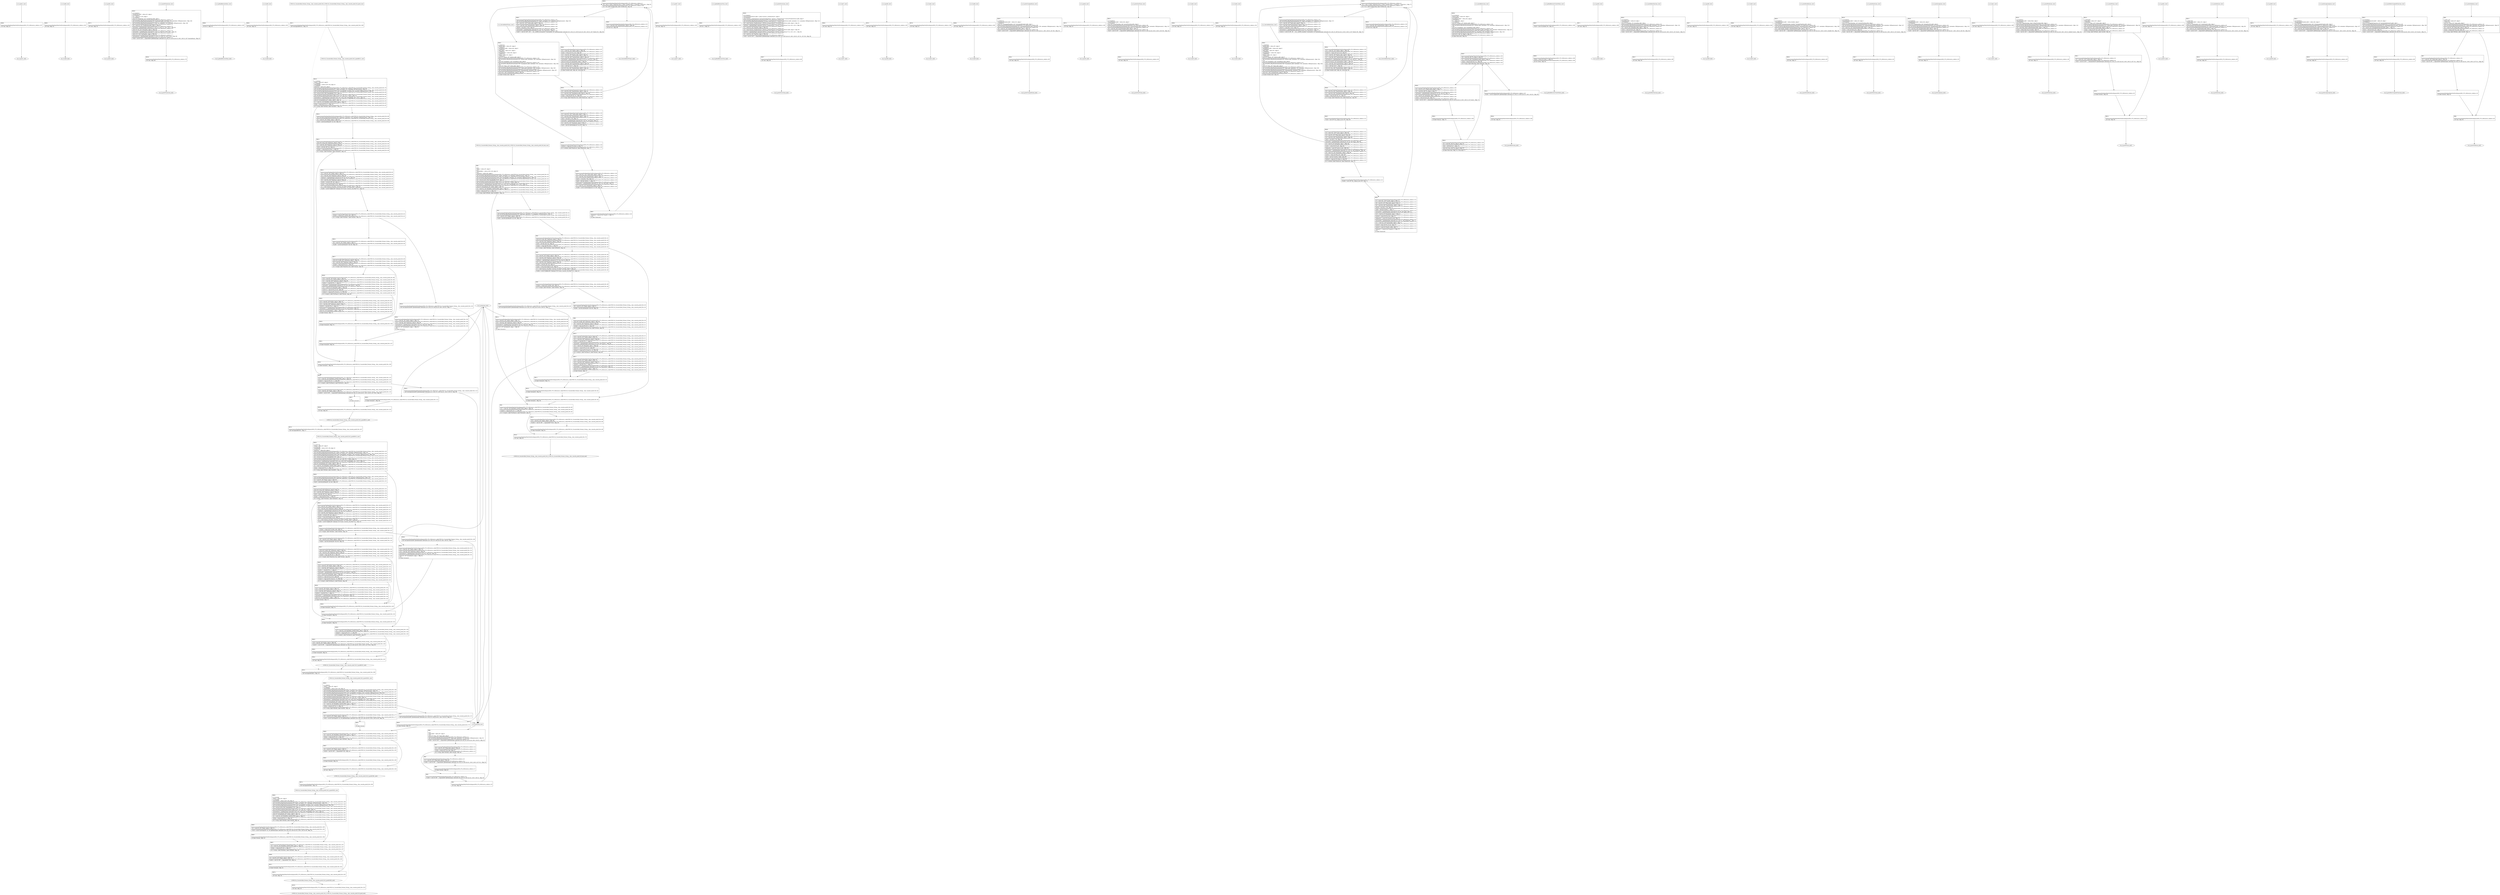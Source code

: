 digraph "icfg graph" {
BBio_ll_good1_end [label="{io_ll_good1_end}"];
BBio_ll_bad6_end [label="{io_ll_bad6_end}"];
BBio_ll_good5_end [label="{io_ll_good5_end}"];
BBio_ll_printWcharLine_end [label="{io_ll_printWcharLine_end}"];
BBio_ll_globalReturnsFalse_end [label="{io_ll_globalReturnsFalse_end}"];
BBio_ll_bad8_end [label="{io_ll_bad8_end}"];
BBCWE134_Uncontrolled_Format_String__char_console_printf_06_ll_goodG2B2_end [label="{CWE134_Uncontrolled_Format_String__char_console_printf_06_ll_goodG2B2_end}"];
BBio_ll_decodeHexWChars_end [label="{io_ll_decodeHexWChars_end}"];
BBio_ll_good7_end [label="{io_ll_good7_end}"];
BBCWE134_Uncontrolled_Format_String__char_console_printf_06_ll_CWE134_Uncontrolled_Format_String__char_console_printf_06_good_end [label="{CWE134_Uncontrolled_Format_String__char_console_printf_06_ll_CWE134_Uncontrolled_Format_String__char_console_printf_06_good_end}"];
BBCWE134_Uncontrolled_Format_String__char_console_printf_06_ll_goodB2G1_end [label="{CWE134_Uncontrolled_Format_String__char_console_printf_06_ll_goodB2G1_end}"];
BBCWE134_Uncontrolled_Format_String__char_console_printf_06_ll_goodB2G2_end [label="{CWE134_Uncontrolled_Format_String__char_console_printf_06_ll_goodB2G2_end}"];
BBio_ll_globalReturnsTrue_end [label="{io_ll_globalReturnsTrue_end}"];
BBio_ll_printStructLine_end [label="{io_ll_printStructLine_end}"];
BBio_ll_bad7_end [label="{io_ll_bad7_end}"];
BBio_ll_good6_end [label="{io_ll_good6_end}"];
BBio_ll_bad2_end [label="{io_ll_bad2_end}"];
BBio_ll_bad9_end [label="{io_ll_bad9_end}"];
BBio_ll_printUnsignedLine_end [label="{io_ll_printUnsignedLine_end}"];
BBio_ll_good4_end [label="{io_ll_good4_end}"];
BBio_ll_printSizeTLine_end [label="{io_ll_printSizeTLine_end}"];
BBio_ll_bad5_end [label="{io_ll_bad5_end}"];
BBio_ll_printLine_end [label="{io_ll_printLine_end}"];
BBio_ll_bad4_end [label="{io_ll_bad4_end}"];
BBio_ll_decodeHexChars_end [label="{io_ll_decodeHexChars_end}"];
BBio_ll_printBytesLine_end [label="{io_ll_printBytesLine_end}"];
BBio_ll_globalReturnsTrueOrFalse_end [label="{io_ll_globalReturnsTrueOrFalse_end}"];
BBio_ll_good3_end [label="{io_ll_good3_end}"];
BBCWE134_Uncontrolled_Format_String__char_console_printf_06_ll_goodG2B1_end [label="{CWE134_Uncontrolled_Format_String__char_console_printf_06_ll_goodG2B1_end}"];
BBio_ll_printHexCharLine_end [label="{io_ll_printHexCharLine_end}"];
BBio_ll_good9_end [label="{io_ll_good9_end}"];
BBio_ll_bad3_end [label="{io_ll_bad3_end}"];
BBio_ll_printDoubleLine_end [label="{io_ll_printDoubleLine_end}"];
BBio_ll_printShortLine_end [label="{io_ll_printShortLine_end}"];
BBCWE134_Uncontrolled_Format_String__char_console_printf_06_ll_CWE134_Uncontrolled_Format_String__char_console_printf_06_bad_end [label="{CWE134_Uncontrolled_Format_String__char_console_printf_06_ll_CWE134_Uncontrolled_Format_String__char_console_printf_06_bad_end}"];
BBio_ll_printLongLine_end [label="{io_ll_printLongLine_end}"];
BBio_ll_bad1_end [label="{io_ll_bad1_end}"];
BBio_ll_printFloatLine_end [label="{io_ll_printFloatLine_end}"];
BBio_ll_printWLine_end [label="{io_ll_printWLine_end}"];
BBio_ll_good2_end [label="{io_ll_good2_end}"];
BBio_ll_printIntLine_end [label="{io_ll_printIntLine_end}"];
BBio_ll_good8_end [label="{io_ll_good8_end}"];
BBio_ll_printLongLongLine_end [label="{io_ll_printLongLongLine_end}"];
BBio_ll_printHexUnsignedCharLine_end [label="{io_ll_printHexUnsignedCharLine_end}"];
BBio_ll_printSinkLine_end [label="{io_ll_printSinkLine_end}"];
BBio_ll_good1_start [label="{io_ll_good1_start}", shape=record];
io_ll_good1BB69 [label="{BB69:\l\l/home/raoxue/Desktop/MemVerif/workspace/000_079_439/source_code/io.c:187\l
  ret void, !dbg !52\l
}", shape=record];
BBio_ll_bad6_start [label="{io_ll_bad6_start}", shape=record];
io_ll_bad6BB83 [label="{BB83:\l\l/home/raoxue/Desktop/MemVerif/workspace/000_079_439/source_code/io.c:203\l
  ret void, !dbg !52\l
}", shape=record];
BBio_ll_good5_start [label="{io_ll_good5_start}", shape=record];
io_ll_good5BB73 [label="{BB73:\l\l/home/raoxue/Desktop/MemVerif/workspace/000_079_439/source_code/io.c:191\l
  ret void, !dbg !52\l
}", shape=record];
BBio_ll_printWcharLine_start [label="{io_ll_printWcharLine_start}", shape=record];
io_ll_printWcharLineBB28 [label="{BB28:\l\l/:2576290816\l
  %wideChar.addr = alloca i32, align 4\l
/:2576290816\l
  %s = alloca [2 x i32], align 4\l
/:2576290816\l
  store i32 %wideChar, i32* %wideChar.addr, align 4\l
/home/raoxue/Desktop/MemVerif/workspace/000_079_439/source_code/io.c:70\l
  call void @llvm.dbg.declare(metadata i32* %wideChar.addr, metadata !162, metadata !DIExpression()), !dbg !163\l
/home/raoxue/Desktop/MemVerif/workspace/000_079_439/source_code/io.c:74\l
  call void @llvm.dbg.declare(metadata [2 x i32]* %s, metadata !164, metadata !DIExpression()), !dbg !168\l
/home/raoxue/Desktop/MemVerif/workspace/000_079_439/source_code/io.c:75\l
  %0 = load i32, i32* %wideChar.addr, align 4, !dbg !61\l
/home/raoxue/Desktop/MemVerif/workspace/000_079_439/source_code/io.c:75\l
  %arrayidx = getelementptr inbounds [2 x i32], [2 x i32]* %s, i64 0, i64 0, !dbg !62\l
/home/raoxue/Desktop/MemVerif/workspace/000_079_439/source_code/io.c:75\l
  store i32 %0, i32* %arrayidx, align 4, !dbg !63\l
/home/raoxue/Desktop/MemVerif/workspace/000_079_439/source_code/io.c:76\l
  %arrayidx1 = getelementptr inbounds [2 x i32], [2 x i32]* %s, i64 0, i64 1, !dbg !64\l
/home/raoxue/Desktop/MemVerif/workspace/000_079_439/source_code/io.c:76\l
  store i32 0, i32* %arrayidx1, align 4, !dbg !65\l
/home/raoxue/Desktop/MemVerif/workspace/000_079_439/source_code/io.c:77\l
  %arraydecay = getelementptr inbounds [2 x i32], [2 x i32]* %s, i64 0, i64 0, !dbg !66\l
/home/raoxue/Desktop/MemVerif/workspace/000_079_439/source_code/io.c:77\l
  %call = call i32 (i8*, ...) @printf(i8* getelementptr inbounds ([5 x i8], [5 x i8]* @.str.10, i64 0, i64 0), i32* %arraydecay), !dbg !67\l
}", shape=record];
io_ll_printWcharLineBB28 [label="{BB28:\l\l/:2576290816\l
  %wideChar.addr = alloca i32, align 4\l
/:2576290816\l
  %s = alloca [2 x i32], align 4\l
/:2576290816\l
  store i32 %wideChar, i32* %wideChar.addr, align 4\l
/home/raoxue/Desktop/MemVerif/workspace/000_079_439/source_code/io.c:70\l
  call void @llvm.dbg.declare(metadata i32* %wideChar.addr, metadata !162, metadata !DIExpression()), !dbg !163\l
/home/raoxue/Desktop/MemVerif/workspace/000_079_439/source_code/io.c:74\l
  call void @llvm.dbg.declare(metadata [2 x i32]* %s, metadata !164, metadata !DIExpression()), !dbg !168\l
/home/raoxue/Desktop/MemVerif/workspace/000_079_439/source_code/io.c:75\l
  %0 = load i32, i32* %wideChar.addr, align 4, !dbg !61\l
/home/raoxue/Desktop/MemVerif/workspace/000_079_439/source_code/io.c:75\l
  %arrayidx = getelementptr inbounds [2 x i32], [2 x i32]* %s, i64 0, i64 0, !dbg !62\l
/home/raoxue/Desktop/MemVerif/workspace/000_079_439/source_code/io.c:75\l
  store i32 %0, i32* %arrayidx, align 4, !dbg !63\l
/home/raoxue/Desktop/MemVerif/workspace/000_079_439/source_code/io.c:76\l
  %arrayidx1 = getelementptr inbounds [2 x i32], [2 x i32]* %s, i64 0, i64 1, !dbg !64\l
/home/raoxue/Desktop/MemVerif/workspace/000_079_439/source_code/io.c:76\l
  store i32 0, i32* %arrayidx1, align 4, !dbg !65\l
/home/raoxue/Desktop/MemVerif/workspace/000_079_439/source_code/io.c:77\l
  %arraydecay = getelementptr inbounds [2 x i32], [2 x i32]* %s, i64 0, i64 0, !dbg !66\l
/home/raoxue/Desktop/MemVerif/workspace/000_079_439/source_code/io.c:77\l
  %call = call i32 (i8*, ...) @printf(i8* getelementptr inbounds ([5 x i8], [5 x i8]* @.str.10, i64 0, i64 0), i32* %arraydecay), !dbg !67\l
}", shape=record];
io_ll_printWcharLineBB29 [label="{BB29:\l\l/home/raoxue/Desktop/MemVerif/workspace/000_079_439/source_code/io.c:78\l
  ret void, !dbg !68\l
}", shape=record];
BBio_ll_globalReturnsFalse_start [label="{io_ll_globalReturnsFalse_start}", shape=record];
io_ll_globalReturnsFalseBB66 [label="{BB66:\l\l/home/raoxue/Desktop/MemVerif/workspace/000_079_439/source_code/io.c:163\l
  ret i32 0, !dbg !52\l
}", shape=record];
BBio_ll_bad8_start [label="{io_ll_bad8_start}", shape=record];
io_ll_bad8BB85 [label="{BB85:\l\l/home/raoxue/Desktop/MemVerif/workspace/000_079_439/source_code/io.c:205\l
  ret void, !dbg !52\l
}", shape=record];
BBCWE134_Uncontrolled_Format_String__char_console_printf_06_ll_goodG2B2_start [label="{CWE134_Uncontrolled_Format_String__char_console_printf_06_ll_goodG2B2_start}", shape=record];
CWE134_Uncontrolled_Format_String__char_console_printf_06_ll_goodG2B2BB65 [label="{BB65:\l\l/:111916408\l
  %data = alloca i8*, align 8\l
/:111916408\l
  %dataBuffer = alloca [100 x i8], align 16\l
/home/raoxue/Desktop/MemVerif/workspace/000_079_439/source_code/CWE134_Uncontrolled_Format_String__char_console_printf_06.c:189\l
  call void @llvm.dbg.declare(metadata i8** %data, metadata !262, metadata !DIExpression()), !dbg !263\l
/home/raoxue/Desktop/MemVerif/workspace/000_079_439/source_code/CWE134_Uncontrolled_Format_String__char_console_printf_06.c:190\l
  call void @llvm.dbg.declare(metadata [100 x i8]* %dataBuffer, metadata !264, metadata !DIExpression()), !dbg !265\l
/home/raoxue/Desktop/MemVerif/workspace/000_079_439/source_code/CWE134_Uncontrolled_Format_String__char_console_printf_06.c:190\l
  %0 = bitcast [100 x i8]* %dataBuffer to i8*, !dbg !24\l
/home/raoxue/Desktop/MemVerif/workspace/000_079_439/source_code/CWE134_Uncontrolled_Format_String__char_console_printf_06.c:190\l
  call void @llvm.memset.p0i8.i64(i8* align 16 %0, i8 0, i64 100, i1 false), !dbg !24\l
/home/raoxue/Desktop/MemVerif/workspace/000_079_439/source_code/CWE134_Uncontrolled_Format_String__char_console_printf_06.c:191\l
  %arraydecay = getelementptr inbounds [100 x i8], [100 x i8]* %dataBuffer, i64 0, i64 0, !dbg !25\l
/home/raoxue/Desktop/MemVerif/workspace/000_079_439/source_code/CWE134_Uncontrolled_Format_String__char_console_printf_06.c:191\l
  store i8* %arraydecay, i8** %data, align 8, !dbg !26\l
/home/raoxue/Desktop/MemVerif/workspace/000_079_439/source_code/CWE134_Uncontrolled_Format_String__char_console_printf_06.c:192\l
  %1 = load i32, i32* @STATIC_CONST_FIVE, align 4, !dbg !27\l
/home/raoxue/Desktop/MemVerif/workspace/000_079_439/source_code/CWE134_Uncontrolled_Format_String__char_console_printf_06.c:192\l
  %cmp = icmp eq i32 %1, 5, !dbg !29\l
/home/raoxue/Desktop/MemVerif/workspace/000_079_439/source_code/CWE134_Uncontrolled_Format_String__char_console_printf_06.c:192\l
  br i1 %cmp, label %if.then, label %if.end, !dbg !30\l
}", shape=record];
CWE134_Uncontrolled_Format_String__char_console_printf_06_ll_goodG2B2BB66 [label="{BB66:\l\l/home/raoxue/Desktop/MemVerif/workspace/000_079_439/source_code/CWE134_Uncontrolled_Format_String__char_console_printf_06.c:195\l
  %2 = load i8*, i8** %data, align 8, !dbg !31\l
/home/raoxue/Desktop/MemVerif/workspace/000_079_439/source_code/CWE134_Uncontrolled_Format_String__char_console_printf_06.c:195\l
  %call = call i8* @strcpy(i8* %2, i8* getelementptr inbounds ([16 x i8], [16 x i8]* @.str.3, i64 0, i64 0)) #6, !dbg !33\l
}", shape=record];
CWE134_Uncontrolled_Format_String__char_console_printf_06_ll_goodG2B2BB66 [label="{BB66:\l\l/home/raoxue/Desktop/MemVerif/workspace/000_079_439/source_code/CWE134_Uncontrolled_Format_String__char_console_printf_06.c:195\l
  %2 = load i8*, i8** %data, align 8, !dbg !31\l
/home/raoxue/Desktop/MemVerif/workspace/000_079_439/source_code/CWE134_Uncontrolled_Format_String__char_console_printf_06.c:195\l
  %call = call i8* @strcpy(i8* %2, i8* getelementptr inbounds ([16 x i8], [16 x i8]* @.str.3, i64 0, i64 0)) #6, !dbg !33\l
}", shape=record];
CWE134_Uncontrolled_Format_String__char_console_printf_06_ll_goodG2B2BB68 [label="{BB68:\l\l/home/raoxue/Desktop/MemVerif/workspace/000_079_439/source_code/CWE134_Uncontrolled_Format_String__char_console_printf_06.c:196\l
  br label %if.end, !dbg !34\l
}", shape=record];
CWE134_Uncontrolled_Format_String__char_console_printf_06_ll_goodG2B2BB67 [label="{BB67:\l\l/home/raoxue/Desktop/MemVerif/workspace/000_079_439/source_code/CWE134_Uncontrolled_Format_String__char_console_printf_06.c:197\l
  %3 = load i32, i32* @STATIC_CONST_FIVE, align 4, !dbg !35\l
/home/raoxue/Desktop/MemVerif/workspace/000_079_439/source_code/CWE134_Uncontrolled_Format_String__char_console_printf_06.c:197\l
  %cmp1 = icmp eq i32 %3, 5, !dbg !37\l
/home/raoxue/Desktop/MemVerif/workspace/000_079_439/source_code/CWE134_Uncontrolled_Format_String__char_console_printf_06.c:197\l
  br i1 %cmp1, label %if.then2, label %if.end4, !dbg !38\l
}", shape=record];
CWE134_Uncontrolled_Format_String__char_console_printf_06_ll_goodG2B2BB69 [label="{BB69:\l\l/home/raoxue/Desktop/MemVerif/workspace/000_079_439/source_code/CWE134_Uncontrolled_Format_String__char_console_printf_06.c:200\l
  %4 = load i8*, i8** %data, align 8, !dbg !39\l
/home/raoxue/Desktop/MemVerif/workspace/000_079_439/source_code/CWE134_Uncontrolled_Format_String__char_console_printf_06.c:200\l
  %call3 = call i32 (i8*, ...) @printf(i8* %4), !dbg !41\l
}", shape=record];
CWE134_Uncontrolled_Format_String__char_console_printf_06_ll_goodG2B2BB69 [label="{BB69:\l\l/home/raoxue/Desktop/MemVerif/workspace/000_079_439/source_code/CWE134_Uncontrolled_Format_String__char_console_printf_06.c:200\l
  %4 = load i8*, i8** %data, align 8, !dbg !39\l
/home/raoxue/Desktop/MemVerif/workspace/000_079_439/source_code/CWE134_Uncontrolled_Format_String__char_console_printf_06.c:200\l
  %call3 = call i32 (i8*, ...) @printf(i8* %4), !dbg !41\l
}", shape=record];
CWE134_Uncontrolled_Format_String__char_console_printf_06_ll_goodG2B2BB71 [label="{BB71:\l\l/home/raoxue/Desktop/MemVerif/workspace/000_079_439/source_code/CWE134_Uncontrolled_Format_String__char_console_printf_06.c:201\l
  br label %if.end4, !dbg !42\l
}", shape=record];
CWE134_Uncontrolled_Format_String__char_console_printf_06_ll_goodG2B2BB70 [label="{BB70:\l\l/home/raoxue/Desktop/MemVerif/workspace/000_079_439/source_code/CWE134_Uncontrolled_Format_String__char_console_printf_06.c:202\l
  ret void, !dbg !43\l
}", shape=record];
BBio_ll_decodeHexWChars_start [label="{io_ll_decodeHexWChars_start}", shape=record];
io_ll_decodeHexWCharsBB55 [label="{BB55:\l\l/:118684232\l
  %bytes.addr = alloca i8*, align 8\l
/:118684232\l
  %numBytes.addr = alloca i64, align 8\l
/:118684232\l
  %hex.addr = alloca i32*, align 8\l
/:118684232\l
  %numWritten = alloca i64, align 8\l
/:118684232\l
  %byte = alloca i32, align 4\l
/:118684232\l
  store i8* %bytes, i8** %bytes.addr, align 8\l
/home/raoxue/Desktop/MemVerif/workspace/000_079_439/source_code/io.c:135\l
  call void @llvm.dbg.declare(metadata i8** %bytes.addr, metadata !290, metadata !DIExpression()), !dbg !291\l
/:135\l
  store i64 %numBytes, i64* %numBytes.addr, align 8\l
/home/raoxue/Desktop/MemVerif/workspace/000_079_439/source_code/io.c:135\l
  call void @llvm.dbg.declare(metadata i64* %numBytes.addr, metadata !292, metadata !DIExpression()), !dbg !293\l
/:135\l
  store i32* %hex, i32** %hex.addr, align 8\l
/home/raoxue/Desktop/MemVerif/workspace/000_079_439/source_code/io.c:135\l
  call void @llvm.dbg.declare(metadata i32** %hex.addr, metadata !294, metadata !DIExpression()), !dbg !295\l
/home/raoxue/Desktop/MemVerif/workspace/000_079_439/source_code/io.c:137\l
  call void @llvm.dbg.declare(metadata i64* %numWritten, metadata !296, metadata !DIExpression()), !dbg !297\l
/home/raoxue/Desktop/MemVerif/workspace/000_079_439/source_code/io.c:137\l
  store i64 0, i64* %numWritten, align 8, !dbg !65\l
/home/raoxue/Desktop/MemVerif/workspace/000_079_439/source_code/io.c:143\l
  br label %while.cond, !dbg !66\l
}", shape=record];
io_ll_decodeHexWCharsBB56 [label="{BB56:\l\l/home/raoxue/Desktop/MemVerif/workspace/000_079_439/source_code/io.c:143\l
  %0 = load i64, i64* %numWritten, align 8, !dbg !67\l
/home/raoxue/Desktop/MemVerif/workspace/000_079_439/source_code/io.c:143\l
  %1 = load i64, i64* %numBytes.addr, align 8, !dbg !68\l
/home/raoxue/Desktop/MemVerif/workspace/000_079_439/source_code/io.c:143\l
  %cmp = icmp ult i64 %0, %1, !dbg !69\l
/home/raoxue/Desktop/MemVerif/workspace/000_079_439/source_code/io.c:143\l
  br i1 %cmp, label %land.lhs.true, label %land.end, !dbg !70\l
}", shape=record];
io_ll_decodeHexWCharsBB57 [label="{BB57:\l\l/home/raoxue/Desktop/MemVerif/workspace/000_079_439/source_code/io.c:143\l
  %2 = load i32*, i32** %hex.addr, align 8, !dbg !71\l
/home/raoxue/Desktop/MemVerif/workspace/000_079_439/source_code/io.c:143\l
  %3 = load i64, i64* %numWritten, align 8, !dbg !72\l
/home/raoxue/Desktop/MemVerif/workspace/000_079_439/source_code/io.c:143\l
  %mul = mul i64 2, %3, !dbg !73\l
/home/raoxue/Desktop/MemVerif/workspace/000_079_439/source_code/io.c:143\l
  %arrayidx = getelementptr inbounds i32, i32* %2, i64 %mul, !dbg !71\l
/home/raoxue/Desktop/MemVerif/workspace/000_079_439/source_code/io.c:143\l
  %4 = load i32, i32* %arrayidx, align 4, !dbg !71\l
/home/raoxue/Desktop/MemVerif/workspace/000_079_439/source_code/io.c:143\l
  %call = call i32 @iswxdigit(i32 %4) #5, !dbg !74\l
}", shape=record];
io_ll_decodeHexWCharsBB57 [label="{BB57:\l\l/home/raoxue/Desktop/MemVerif/workspace/000_079_439/source_code/io.c:143\l
  %2 = load i32*, i32** %hex.addr, align 8, !dbg !71\l
/home/raoxue/Desktop/MemVerif/workspace/000_079_439/source_code/io.c:143\l
  %3 = load i64, i64* %numWritten, align 8, !dbg !72\l
/home/raoxue/Desktop/MemVerif/workspace/000_079_439/source_code/io.c:143\l
  %mul = mul i64 2, %3, !dbg !73\l
/home/raoxue/Desktop/MemVerif/workspace/000_079_439/source_code/io.c:143\l
  %arrayidx = getelementptr inbounds i32, i32* %2, i64 %mul, !dbg !71\l
/home/raoxue/Desktop/MemVerif/workspace/000_079_439/source_code/io.c:143\l
  %4 = load i32, i32* %arrayidx, align 4, !dbg !71\l
/home/raoxue/Desktop/MemVerif/workspace/000_079_439/source_code/io.c:143\l
  %call = call i32 @iswxdigit(i32 %4) #5, !dbg !74\l
}", shape=record];
io_ll_decodeHexWCharsBB59 [label="{BB59:\l\l/home/raoxue/Desktop/MemVerif/workspace/000_079_439/source_code/io.c:143\l
  %tobool = icmp ne i32 %call, 0, !dbg !74\l
/home/raoxue/Desktop/MemVerif/workspace/000_079_439/source_code/io.c:143\l
  br i1 %tobool, label %land.rhs, label %land.end, !dbg !75\l
}", shape=record];
io_ll_decodeHexWCharsBB60 [label="{BB60:\l\l/home/raoxue/Desktop/MemVerif/workspace/000_079_439/source_code/io.c:143\l
  %5 = load i32*, i32** %hex.addr, align 8, !dbg !76\l
/home/raoxue/Desktop/MemVerif/workspace/000_079_439/source_code/io.c:143\l
  %6 = load i64, i64* %numWritten, align 8, !dbg !77\l
/home/raoxue/Desktop/MemVerif/workspace/000_079_439/source_code/io.c:143\l
  %mul1 = mul i64 2, %6, !dbg !78\l
/home/raoxue/Desktop/MemVerif/workspace/000_079_439/source_code/io.c:143\l
  %add = add i64 %mul1, 1, !dbg !79\l
/home/raoxue/Desktop/MemVerif/workspace/000_079_439/source_code/io.c:143\l
  %arrayidx2 = getelementptr inbounds i32, i32* %5, i64 %add, !dbg !76\l
/home/raoxue/Desktop/MemVerif/workspace/000_079_439/source_code/io.c:143\l
  %7 = load i32, i32* %arrayidx2, align 4, !dbg !76\l
/home/raoxue/Desktop/MemVerif/workspace/000_079_439/source_code/io.c:143\l
  %call3 = call i32 @iswxdigit(i32 %7) #5, !dbg !80\l
}", shape=record];
io_ll_decodeHexWCharsBB60 [label="{BB60:\l\l/home/raoxue/Desktop/MemVerif/workspace/000_079_439/source_code/io.c:143\l
  %5 = load i32*, i32** %hex.addr, align 8, !dbg !76\l
/home/raoxue/Desktop/MemVerif/workspace/000_079_439/source_code/io.c:143\l
  %6 = load i64, i64* %numWritten, align 8, !dbg !77\l
/home/raoxue/Desktop/MemVerif/workspace/000_079_439/source_code/io.c:143\l
  %mul1 = mul i64 2, %6, !dbg !78\l
/home/raoxue/Desktop/MemVerif/workspace/000_079_439/source_code/io.c:143\l
  %add = add i64 %mul1, 1, !dbg !79\l
/home/raoxue/Desktop/MemVerif/workspace/000_079_439/source_code/io.c:143\l
  %arrayidx2 = getelementptr inbounds i32, i32* %5, i64 %add, !dbg !76\l
/home/raoxue/Desktop/MemVerif/workspace/000_079_439/source_code/io.c:143\l
  %7 = load i32, i32* %arrayidx2, align 4, !dbg !76\l
/home/raoxue/Desktop/MemVerif/workspace/000_079_439/source_code/io.c:143\l
  %call3 = call i32 @iswxdigit(i32 %7) #5, !dbg !80\l
}", shape=record];
io_ll_decodeHexWCharsBB61 [label="{BB61:\l\l/home/raoxue/Desktop/MemVerif/workspace/000_079_439/source_code/io.c:143\l
  %tobool4 = icmp ne i32 %call3, 0, !dbg !75\l
/:143\l
  br label %land.end\l
}", shape=record];
io_ll_decodeHexWCharsBB58 [label="{BB58:\l\l/home/raoxue/Desktop/MemVerif/workspace/000_079_439/source_code/io.c:0\l
  %8 = phi i1 [ false, %land.lhs.true ], [ false, %while.cond ], [ %tobool4, %land.rhs ], !dbg !81\l
/home/raoxue/Desktop/MemVerif/workspace/000_079_439/source_code/io.c:143\l
  br i1 %8, label %while.body, label %while.end, !dbg !66\l
}", shape=record];
io_ll_decodeHexWCharsBB62 [label="{BB62:\l\l/home/raoxue/Desktop/MemVerif/workspace/000_079_439/source_code/io.c:145\l
  call void @llvm.dbg.declare(metadata i32* %byte, metadata !314, metadata !DIExpression()), !dbg !316\l
/home/raoxue/Desktop/MemVerif/workspace/000_079_439/source_code/io.c:146\l
  %9 = load i32*, i32** %hex.addr, align 8, !dbg !85\l
/home/raoxue/Desktop/MemVerif/workspace/000_079_439/source_code/io.c:146\l
  %10 = load i64, i64* %numWritten, align 8, !dbg !86\l
/home/raoxue/Desktop/MemVerif/workspace/000_079_439/source_code/io.c:146\l
  %mul5 = mul i64 2, %10, !dbg !87\l
/home/raoxue/Desktop/MemVerif/workspace/000_079_439/source_code/io.c:146\l
  %arrayidx6 = getelementptr inbounds i32, i32* %9, i64 %mul5, !dbg !85\l
/home/raoxue/Desktop/MemVerif/workspace/000_079_439/source_code/io.c:146\l
  %call7 = call i32 (i32*, i32*, ...) @__isoc99_swscanf(i32* %arrayidx6, i32* getelementptr inbounds ([5 x i32], [5 x i32]* @.str.16, i64 0, i64 0), i32* %byte) #5, !dbg !88\l
}", shape=record];
io_ll_decodeHexWCharsBB62 [label="{BB62:\l\l/home/raoxue/Desktop/MemVerif/workspace/000_079_439/source_code/io.c:145\l
  call void @llvm.dbg.declare(metadata i32* %byte, metadata !314, metadata !DIExpression()), !dbg !316\l
/home/raoxue/Desktop/MemVerif/workspace/000_079_439/source_code/io.c:146\l
  %9 = load i32*, i32** %hex.addr, align 8, !dbg !85\l
/home/raoxue/Desktop/MemVerif/workspace/000_079_439/source_code/io.c:146\l
  %10 = load i64, i64* %numWritten, align 8, !dbg !86\l
/home/raoxue/Desktop/MemVerif/workspace/000_079_439/source_code/io.c:146\l
  %mul5 = mul i64 2, %10, !dbg !87\l
/home/raoxue/Desktop/MemVerif/workspace/000_079_439/source_code/io.c:146\l
  %arrayidx6 = getelementptr inbounds i32, i32* %9, i64 %mul5, !dbg !85\l
/home/raoxue/Desktop/MemVerif/workspace/000_079_439/source_code/io.c:146\l
  %call7 = call i32 (i32*, i32*, ...) @__isoc99_swscanf(i32* %arrayidx6, i32* getelementptr inbounds ([5 x i32], [5 x i32]* @.str.16, i64 0, i64 0), i32* %byte) #5, !dbg !88\l
}", shape=record];
io_ll_decodeHexWCharsBB64 [label="{BB64:\l\l/home/raoxue/Desktop/MemVerif/workspace/000_079_439/source_code/io.c:147\l
  %11 = load i32, i32* %byte, align 4, !dbg !89\l
/home/raoxue/Desktop/MemVerif/workspace/000_079_439/source_code/io.c:147\l
  %conv = trunc i32 %11 to i8, !dbg !90\l
/home/raoxue/Desktop/MemVerif/workspace/000_079_439/source_code/io.c:147\l
  %12 = load i8*, i8** %bytes.addr, align 8, !dbg !91\l
/home/raoxue/Desktop/MemVerif/workspace/000_079_439/source_code/io.c:147\l
  %13 = load i64, i64* %numWritten, align 8, !dbg !92\l
/home/raoxue/Desktop/MemVerif/workspace/000_079_439/source_code/io.c:147\l
  %arrayidx8 = getelementptr inbounds i8, i8* %12, i64 %13, !dbg !91\l
/home/raoxue/Desktop/MemVerif/workspace/000_079_439/source_code/io.c:147\l
  store i8 %conv, i8* %arrayidx8, align 1, !dbg !93\l
/home/raoxue/Desktop/MemVerif/workspace/000_079_439/source_code/io.c:148\l
  %14 = load i64, i64* %numWritten, align 8, !dbg !94\l
/home/raoxue/Desktop/MemVerif/workspace/000_079_439/source_code/io.c:148\l
  %inc = add i64 %14, 1, !dbg !94\l
/home/raoxue/Desktop/MemVerif/workspace/000_079_439/source_code/io.c:148\l
  store i64 %inc, i64* %numWritten, align 8, !dbg !94\l
/home/raoxue/Desktop/MemVerif/workspace/000_079_439/source_code/io.c:143\l
  br label %while.cond, !dbg !66, !llvm.loop !95\l
}", shape=record];
io_ll_decodeHexWCharsBB63 [label="{BB63:\l\l/home/raoxue/Desktop/MemVerif/workspace/000_079_439/source_code/io.c:151\l
  %15 = load i64, i64* %numWritten, align 8, !dbg !98\l
/home/raoxue/Desktop/MemVerif/workspace/000_079_439/source_code/io.c:151\l
  ret i64 %15, !dbg !99\l
}", shape=record];
BBio_ll_good7_start [label="{io_ll_good7_start}", shape=record];
io_ll_good7BB75 [label="{BB75:\l\l/home/raoxue/Desktop/MemVerif/workspace/000_079_439/source_code/io.c:193\l
  ret void, !dbg !52\l
}", shape=record];
BBCWE134_Uncontrolled_Format_String__char_console_printf_06_ll_CWE134_Uncontrolled_Format_String__char_console_printf_06_good_start [label="{CWE134_Uncontrolled_Format_String__char_console_printf_06_ll_CWE134_Uncontrolled_Format_String__char_console_printf_06_good_start}", shape=record];
CWE134_Uncontrolled_Format_String__char_console_printf_06_ll_CWE134_Uncontrolled_Format_String__char_console_printf_06_goodBB72 [label="{BB72:\l\l/home/raoxue/Desktop/MemVerif/workspace/000_079_439/source_code/CWE134_Uncontrolled_Format_String__char_console_printf_06.c:206\l
  call void @goodB2G1(), !dbg !16\l
}", shape=record];
CWE134_Uncontrolled_Format_String__char_console_printf_06_ll_CWE134_Uncontrolled_Format_String__char_console_printf_06_goodBB72 [label="{BB72:\l\l/home/raoxue/Desktop/MemVerif/workspace/000_079_439/source_code/CWE134_Uncontrolled_Format_String__char_console_printf_06.c:206\l
  call void @goodB2G1(), !dbg !16\l
}", shape=record];
CWE134_Uncontrolled_Format_String__char_console_printf_06_ll_CWE134_Uncontrolled_Format_String__char_console_printf_06_goodBB73 [label="{BB73:\l\l/home/raoxue/Desktop/MemVerif/workspace/000_079_439/source_code/CWE134_Uncontrolled_Format_String__char_console_printf_06.c:207\l
  call void @goodB2G2(), !dbg !17\l
}", shape=record];
CWE134_Uncontrolled_Format_String__char_console_printf_06_ll_CWE134_Uncontrolled_Format_String__char_console_printf_06_goodBB73 [label="{BB73:\l\l/home/raoxue/Desktop/MemVerif/workspace/000_079_439/source_code/CWE134_Uncontrolled_Format_String__char_console_printf_06.c:207\l
  call void @goodB2G2(), !dbg !17\l
}", shape=record];
CWE134_Uncontrolled_Format_String__char_console_printf_06_ll_CWE134_Uncontrolled_Format_String__char_console_printf_06_goodBB74 [label="{BB74:\l\l/home/raoxue/Desktop/MemVerif/workspace/000_079_439/source_code/CWE134_Uncontrolled_Format_String__char_console_printf_06.c:208\l
  call void @goodG2B1(), !dbg !18\l
}", shape=record];
CWE134_Uncontrolled_Format_String__char_console_printf_06_ll_CWE134_Uncontrolled_Format_String__char_console_printf_06_goodBB74 [label="{BB74:\l\l/home/raoxue/Desktop/MemVerif/workspace/000_079_439/source_code/CWE134_Uncontrolled_Format_String__char_console_printf_06.c:208\l
  call void @goodG2B1(), !dbg !18\l
}", shape=record];
CWE134_Uncontrolled_Format_String__char_console_printf_06_ll_CWE134_Uncontrolled_Format_String__char_console_printf_06_goodBB75 [label="{BB75:\l\l/home/raoxue/Desktop/MemVerif/workspace/000_079_439/source_code/CWE134_Uncontrolled_Format_String__char_console_printf_06.c:209\l
  call void @goodG2B2(), !dbg !19\l
}", shape=record];
CWE134_Uncontrolled_Format_String__char_console_printf_06_ll_CWE134_Uncontrolled_Format_String__char_console_printf_06_goodBB75 [label="{BB75:\l\l/home/raoxue/Desktop/MemVerif/workspace/000_079_439/source_code/CWE134_Uncontrolled_Format_String__char_console_printf_06.c:209\l
  call void @goodG2B2(), !dbg !19\l
}", shape=record];
CWE134_Uncontrolled_Format_String__char_console_printf_06_ll_CWE134_Uncontrolled_Format_String__char_console_printf_06_goodBB76 [label="{BB76:\l\l/home/raoxue/Desktop/MemVerif/workspace/000_079_439/source_code/CWE134_Uncontrolled_Format_String__char_console_printf_06.c:210\l
  ret void, !dbg !20\l
}", shape=record];
BBCWE134_Uncontrolled_Format_String__char_console_printf_06_ll_goodB2G1_start [label="{CWE134_Uncontrolled_Format_String__char_console_printf_06_ll_goodB2G1_start}", shape=record];
CWE134_Uncontrolled_Format_String__char_console_printf_06_ll_goodB2G1BB18 [label="{BB18:\l\l/:111809064\l
  %data = alloca i8*, align 8\l
/:111809064\l
  %dataBuffer = alloca [100 x i8], align 16\l
/:111809064\l
  %dataLen = alloca i64, align 8\l
/home/raoxue/Desktop/MemVerif/workspace/000_079_439/source_code/CWE134_Uncontrolled_Format_String__char_console_printf_06.c:79\l
  call void @llvm.dbg.declare(metadata i8** %data, metadata !94, metadata !DIExpression()), !dbg !95\l
/home/raoxue/Desktop/MemVerif/workspace/000_079_439/source_code/CWE134_Uncontrolled_Format_String__char_console_printf_06.c:80\l
  call void @llvm.dbg.declare(metadata [100 x i8]* %dataBuffer, metadata !96, metadata !DIExpression()), !dbg !97\l
/home/raoxue/Desktop/MemVerif/workspace/000_079_439/source_code/CWE134_Uncontrolled_Format_String__char_console_printf_06.c:80\l
  %0 = bitcast [100 x i8]* %dataBuffer to i8*, !dbg !24\l
/home/raoxue/Desktop/MemVerif/workspace/000_079_439/source_code/CWE134_Uncontrolled_Format_String__char_console_printf_06.c:80\l
  call void @llvm.memset.p0i8.i64(i8* align 16 %0, i8 0, i64 100, i1 false), !dbg !24\l
/home/raoxue/Desktop/MemVerif/workspace/000_079_439/source_code/CWE134_Uncontrolled_Format_String__char_console_printf_06.c:81\l
  %arraydecay = getelementptr inbounds [100 x i8], [100 x i8]* %dataBuffer, i64 0, i64 0, !dbg !25\l
/home/raoxue/Desktop/MemVerif/workspace/000_079_439/source_code/CWE134_Uncontrolled_Format_String__char_console_printf_06.c:81\l
  store i8* %arraydecay, i8** %data, align 8, !dbg !26\l
/home/raoxue/Desktop/MemVerif/workspace/000_079_439/source_code/CWE134_Uncontrolled_Format_String__char_console_printf_06.c:82\l
  %1 = load i32, i32* @STATIC_CONST_FIVE, align 4, !dbg !27\l
/home/raoxue/Desktop/MemVerif/workspace/000_079_439/source_code/CWE134_Uncontrolled_Format_String__char_console_printf_06.c:82\l
  %cmp = icmp eq i32 %1, 5, !dbg !29\l
/home/raoxue/Desktop/MemVerif/workspace/000_079_439/source_code/CWE134_Uncontrolled_Format_String__char_console_printf_06.c:82\l
  br i1 %cmp, label %if.then, label %if.end21, !dbg !30\l
}", shape=record];
CWE134_Uncontrolled_Format_String__char_console_printf_06_ll_goodB2G1BB19 [label="{BB19:\l\l/home/raoxue/Desktop/MemVerif/workspace/000_079_439/source_code/CWE134_Uncontrolled_Format_String__char_console_printf_06.c:86\l
  call void @llvm.dbg.declare(metadata i64* %dataLen, metadata !104, metadata !DIExpression()), !dbg !107\l
/home/raoxue/Desktop/MemVerif/workspace/000_079_439/source_code/CWE134_Uncontrolled_Format_String__char_console_printf_06.c:86\l
  %2 = load i8*, i8** %data, align 8, !dbg !38\l
/home/raoxue/Desktop/MemVerif/workspace/000_079_439/source_code/CWE134_Uncontrolled_Format_String__char_console_printf_06.c:86\l
  %call = call i64 @strlen(i8* %2) #6, !dbg !39\l
}", shape=record];
CWE134_Uncontrolled_Format_String__char_console_printf_06_ll_goodB2G1BB19 [label="{BB19:\l\l/home/raoxue/Desktop/MemVerif/workspace/000_079_439/source_code/CWE134_Uncontrolled_Format_String__char_console_printf_06.c:86\l
  call void @llvm.dbg.declare(metadata i64* %dataLen, metadata !104, metadata !DIExpression()), !dbg !107\l
/home/raoxue/Desktop/MemVerif/workspace/000_079_439/source_code/CWE134_Uncontrolled_Format_String__char_console_printf_06.c:86\l
  %2 = load i8*, i8** %data, align 8, !dbg !38\l
/home/raoxue/Desktop/MemVerif/workspace/000_079_439/source_code/CWE134_Uncontrolled_Format_String__char_console_printf_06.c:86\l
  %call = call i64 @strlen(i8* %2) #6, !dbg !39\l
}", shape=record];
CWE134_Uncontrolled_Format_String__char_console_printf_06_ll_goodB2G1BB21 [label="{BB21:\l\l/home/raoxue/Desktop/MemVerif/workspace/000_079_439/source_code/CWE134_Uncontrolled_Format_String__char_console_printf_06.c:86\l
  store i64 %call, i64* %dataLen, align 8, !dbg !37\l
/home/raoxue/Desktop/MemVerif/workspace/000_079_439/source_code/CWE134_Uncontrolled_Format_String__char_console_printf_06.c:88\l
  %3 = load i64, i64* %dataLen, align 8, !dbg !40\l
/home/raoxue/Desktop/MemVerif/workspace/000_079_439/source_code/CWE134_Uncontrolled_Format_String__char_console_printf_06.c:88\l
  %sub = sub i64 100, %3, !dbg !42\l
/home/raoxue/Desktop/MemVerif/workspace/000_079_439/source_code/CWE134_Uncontrolled_Format_String__char_console_printf_06.c:88\l
  %cmp1 = icmp ugt i64 %sub, 1, !dbg !43\l
/home/raoxue/Desktop/MemVerif/workspace/000_079_439/source_code/CWE134_Uncontrolled_Format_String__char_console_printf_06.c:88\l
  br i1 %cmp1, label %if.then2, label %if.end20, !dbg !44\l
}", shape=record];
CWE134_Uncontrolled_Format_String__char_console_printf_06_ll_goodB2G1BB22 [label="{BB22:\l\l/home/raoxue/Desktop/MemVerif/workspace/000_079_439/source_code/CWE134_Uncontrolled_Format_String__char_console_printf_06.c:91\l
  %4 = load i8*, i8** %data, align 8, !dbg !45\l
/home/raoxue/Desktop/MemVerif/workspace/000_079_439/source_code/CWE134_Uncontrolled_Format_String__char_console_printf_06.c:91\l
  %5 = load i64, i64* %dataLen, align 8, !dbg !48\l
/home/raoxue/Desktop/MemVerif/workspace/000_079_439/source_code/CWE134_Uncontrolled_Format_String__char_console_printf_06.c:91\l
  %add.ptr = getelementptr inbounds i8, i8* %4, i64 %5, !dbg !49\l
/home/raoxue/Desktop/MemVerif/workspace/000_079_439/source_code/CWE134_Uncontrolled_Format_String__char_console_printf_06.c:91\l
  %6 = load i64, i64* %dataLen, align 8, !dbg !50\l
/home/raoxue/Desktop/MemVerif/workspace/000_079_439/source_code/CWE134_Uncontrolled_Format_String__char_console_printf_06.c:91\l
  %sub3 = sub i64 100, %6, !dbg !51\l
/home/raoxue/Desktop/MemVerif/workspace/000_079_439/source_code/CWE134_Uncontrolled_Format_String__char_console_printf_06.c:91\l
  %conv = trunc i64 %sub3 to i32, !dbg !52\l
/home/raoxue/Desktop/MemVerif/workspace/000_079_439/source_code/CWE134_Uncontrolled_Format_String__char_console_printf_06.c:91\l
  %7 = load %struct._IO_FILE*, %struct._IO_FILE** @stdin, align 8, !dbg !53\l
/home/raoxue/Desktop/MemVerif/workspace/000_079_439/source_code/CWE134_Uncontrolled_Format_String__char_console_printf_06.c:91\l
  %call4 = call i8* @fgets(i8* %add.ptr, i32 %conv, %struct._IO_FILE* %7), !dbg !54\l
}", shape=record];
CWE134_Uncontrolled_Format_String__char_console_printf_06_ll_goodB2G1BB22 [label="{BB22:\l\l/home/raoxue/Desktop/MemVerif/workspace/000_079_439/source_code/CWE134_Uncontrolled_Format_String__char_console_printf_06.c:91\l
  %4 = load i8*, i8** %data, align 8, !dbg !45\l
/home/raoxue/Desktop/MemVerif/workspace/000_079_439/source_code/CWE134_Uncontrolled_Format_String__char_console_printf_06.c:91\l
  %5 = load i64, i64* %dataLen, align 8, !dbg !48\l
/home/raoxue/Desktop/MemVerif/workspace/000_079_439/source_code/CWE134_Uncontrolled_Format_String__char_console_printf_06.c:91\l
  %add.ptr = getelementptr inbounds i8, i8* %4, i64 %5, !dbg !49\l
/home/raoxue/Desktop/MemVerif/workspace/000_079_439/source_code/CWE134_Uncontrolled_Format_String__char_console_printf_06.c:91\l
  %6 = load i64, i64* %dataLen, align 8, !dbg !50\l
/home/raoxue/Desktop/MemVerif/workspace/000_079_439/source_code/CWE134_Uncontrolled_Format_String__char_console_printf_06.c:91\l
  %sub3 = sub i64 100, %6, !dbg !51\l
/home/raoxue/Desktop/MemVerif/workspace/000_079_439/source_code/CWE134_Uncontrolled_Format_String__char_console_printf_06.c:91\l
  %conv = trunc i64 %sub3 to i32, !dbg !52\l
/home/raoxue/Desktop/MemVerif/workspace/000_079_439/source_code/CWE134_Uncontrolled_Format_String__char_console_printf_06.c:91\l
  %7 = load %struct._IO_FILE*, %struct._IO_FILE** @stdin, align 8, !dbg !53\l
/home/raoxue/Desktop/MemVerif/workspace/000_079_439/source_code/CWE134_Uncontrolled_Format_String__char_console_printf_06.c:91\l
  %call4 = call i8* @fgets(i8* %add.ptr, i32 %conv, %struct._IO_FILE* %7), !dbg !54\l
}", shape=record];
CWE134_Uncontrolled_Format_String__char_console_printf_06_ll_goodB2G1BB24 [label="{BB24:\l\l/home/raoxue/Desktop/MemVerif/workspace/000_079_439/source_code/CWE134_Uncontrolled_Format_String__char_console_printf_06.c:91\l
  %cmp5 = icmp ne i8* %call4, null, !dbg !55\l
/home/raoxue/Desktop/MemVerif/workspace/000_079_439/source_code/CWE134_Uncontrolled_Format_String__char_console_printf_06.c:91\l
  br i1 %cmp5, label %if.then7, label %if.else, !dbg !56\l
}", shape=record];
CWE134_Uncontrolled_Format_String__char_console_printf_06_ll_goodB2G1BB25 [label="{BB25:\l\l/home/raoxue/Desktop/MemVerif/workspace/000_079_439/source_code/CWE134_Uncontrolled_Format_String__char_console_printf_06.c:95\l
  %8 = load i8*, i8** %data, align 8, !dbg !57\l
/home/raoxue/Desktop/MemVerif/workspace/000_079_439/source_code/CWE134_Uncontrolled_Format_String__char_console_printf_06.c:95\l
  %call8 = call i64 @strlen(i8* %8) #6, !dbg !59\l
}", shape=record];
CWE134_Uncontrolled_Format_String__char_console_printf_06_ll_goodB2G1BB25 [label="{BB25:\l\l/home/raoxue/Desktop/MemVerif/workspace/000_079_439/source_code/CWE134_Uncontrolled_Format_String__char_console_printf_06.c:95\l
  %8 = load i8*, i8** %data, align 8, !dbg !57\l
/home/raoxue/Desktop/MemVerif/workspace/000_079_439/source_code/CWE134_Uncontrolled_Format_String__char_console_printf_06.c:95\l
  %call8 = call i64 @strlen(i8* %8) #6, !dbg !59\l
}", shape=record];
CWE134_Uncontrolled_Format_String__char_console_printf_06_ll_goodB2G1BB27 [label="{BB27:\l\l/home/raoxue/Desktop/MemVerif/workspace/000_079_439/source_code/CWE134_Uncontrolled_Format_String__char_console_printf_06.c:95\l
  store i64 %call8, i64* %dataLen, align 8, !dbg !60\l
/home/raoxue/Desktop/MemVerif/workspace/000_079_439/source_code/CWE134_Uncontrolled_Format_String__char_console_printf_06.c:96\l
  %9 = load i64, i64* %dataLen, align 8, !dbg !61\l
/home/raoxue/Desktop/MemVerif/workspace/000_079_439/source_code/CWE134_Uncontrolled_Format_String__char_console_printf_06.c:96\l
  %cmp9 = icmp ugt i64 %9, 0, !dbg !63\l
/home/raoxue/Desktop/MemVerif/workspace/000_079_439/source_code/CWE134_Uncontrolled_Format_String__char_console_printf_06.c:96\l
  br i1 %cmp9, label %land.lhs.true, label %if.end, !dbg !64\l
}", shape=record];
CWE134_Uncontrolled_Format_String__char_console_printf_06_ll_goodB2G1BB28 [label="{BB28:\l\l/home/raoxue/Desktop/MemVerif/workspace/000_079_439/source_code/CWE134_Uncontrolled_Format_String__char_console_printf_06.c:96\l
  %10 = load i8*, i8** %data, align 8, !dbg !65\l
/home/raoxue/Desktop/MemVerif/workspace/000_079_439/source_code/CWE134_Uncontrolled_Format_String__char_console_printf_06.c:96\l
  %11 = load i64, i64* %dataLen, align 8, !dbg !66\l
/home/raoxue/Desktop/MemVerif/workspace/000_079_439/source_code/CWE134_Uncontrolled_Format_String__char_console_printf_06.c:96\l
  %sub11 = sub i64 %11, 1, !dbg !67\l
/home/raoxue/Desktop/MemVerif/workspace/000_079_439/source_code/CWE134_Uncontrolled_Format_String__char_console_printf_06.c:96\l
  %arrayidx = getelementptr inbounds i8, i8* %10, i64 %sub11, !dbg !65\l
/home/raoxue/Desktop/MemVerif/workspace/000_079_439/source_code/CWE134_Uncontrolled_Format_String__char_console_printf_06.c:96\l
  %12 = load i8, i8* %arrayidx, align 1, !dbg !65\l
/home/raoxue/Desktop/MemVerif/workspace/000_079_439/source_code/CWE134_Uncontrolled_Format_String__char_console_printf_06.c:96\l
  %conv12 = sext i8 %12 to i32, !dbg !65\l
/home/raoxue/Desktop/MemVerif/workspace/000_079_439/source_code/CWE134_Uncontrolled_Format_String__char_console_printf_06.c:96\l
  %cmp13 = icmp eq i32 %conv12, 10, !dbg !68\l
/home/raoxue/Desktop/MemVerif/workspace/000_079_439/source_code/CWE134_Uncontrolled_Format_String__char_console_printf_06.c:96\l
  br i1 %cmp13, label %if.then15, label %if.end, !dbg !69\l
}", shape=record];
CWE134_Uncontrolled_Format_String__char_console_printf_06_ll_goodB2G1BB30 [label="{BB30:\l\l/home/raoxue/Desktop/MemVerif/workspace/000_079_439/source_code/CWE134_Uncontrolled_Format_String__char_console_printf_06.c:98\l
  %13 = load i8*, i8** %data, align 8, !dbg !70\l
/home/raoxue/Desktop/MemVerif/workspace/000_079_439/source_code/CWE134_Uncontrolled_Format_String__char_console_printf_06.c:98\l
  %14 = load i64, i64* %dataLen, align 8, !dbg !72\l
/home/raoxue/Desktop/MemVerif/workspace/000_079_439/source_code/CWE134_Uncontrolled_Format_String__char_console_printf_06.c:98\l
  %sub16 = sub i64 %14, 1, !dbg !73\l
/home/raoxue/Desktop/MemVerif/workspace/000_079_439/source_code/CWE134_Uncontrolled_Format_String__char_console_printf_06.c:98\l
  %arrayidx17 = getelementptr inbounds i8, i8* %13, i64 %sub16, !dbg !70\l
/home/raoxue/Desktop/MemVerif/workspace/000_079_439/source_code/CWE134_Uncontrolled_Format_String__char_console_printf_06.c:98\l
  store i8 0, i8* %arrayidx17, align 1, !dbg !74\l
/home/raoxue/Desktop/MemVerif/workspace/000_079_439/source_code/CWE134_Uncontrolled_Format_String__char_console_printf_06.c:99\l
  br label %if.end, !dbg !75\l
}", shape=record];
CWE134_Uncontrolled_Format_String__char_console_printf_06_ll_goodB2G1BB29 [label="{BB29:\l\l/home/raoxue/Desktop/MemVerif/workspace/000_079_439/source_code/CWE134_Uncontrolled_Format_String__char_console_printf_06.c:100\l
  br label %if.end19, !dbg !76\l
}", shape=record];
CWE134_Uncontrolled_Format_String__char_console_printf_06_ll_goodB2G1BB26 [label="{BB26:\l\l/home/raoxue/Desktop/MemVerif/workspace/000_079_439/source_code/CWE134_Uncontrolled_Format_String__char_console_printf_06.c:103\l
  call void @printLine(i8* getelementptr inbounds ([15 x i8], [15 x i8]* @.str, i64 0, i64 0)), !dbg !77\l
}", shape=record];
CWE134_Uncontrolled_Format_String__char_console_printf_06_ll_goodB2G1BB26 [label="{BB26:\l\l/home/raoxue/Desktop/MemVerif/workspace/000_079_439/source_code/CWE134_Uncontrolled_Format_String__char_console_printf_06.c:103\l
  call void @printLine(i8* getelementptr inbounds ([15 x i8], [15 x i8]* @.str, i64 0, i64 0)), !dbg !77\l
}", shape=record];
CWE134_Uncontrolled_Format_String__char_console_printf_06_ll_goodB2G1BB32 [label="{BB32:\l\l/home/raoxue/Desktop/MemVerif/workspace/000_079_439/source_code/CWE134_Uncontrolled_Format_String__char_console_printf_06.c:105\l
  %15 = load i8*, i8** %data, align 8, !dbg !79\l
/home/raoxue/Desktop/MemVerif/workspace/000_079_439/source_code/CWE134_Uncontrolled_Format_String__char_console_printf_06.c:105\l
  %16 = load i64, i64* %dataLen, align 8, !dbg !80\l
/home/raoxue/Desktop/MemVerif/workspace/000_079_439/source_code/CWE134_Uncontrolled_Format_String__char_console_printf_06.c:105\l
  %arrayidx18 = getelementptr inbounds i8, i8* %15, i64 %16, !dbg !79\l
/home/raoxue/Desktop/MemVerif/workspace/000_079_439/source_code/CWE134_Uncontrolled_Format_String__char_console_printf_06.c:105\l
  store i8 0, i8* %arrayidx18, align 1, !dbg !81\l
/:105\l
  br label %if.end19\l
}", shape=record];
CWE134_Uncontrolled_Format_String__char_console_printf_06_ll_goodB2G1BB31 [label="{BB31:\l\l/home/raoxue/Desktop/MemVerif/workspace/000_079_439/source_code/CWE134_Uncontrolled_Format_String__char_console_printf_06.c:107\l
  br label %if.end20, !dbg !82\l
}", shape=record];
CWE134_Uncontrolled_Format_String__char_console_printf_06_ll_goodB2G1BB23 [label="{BB23:\l\l/home/raoxue/Desktop/MemVerif/workspace/000_079_439/source_code/CWE134_Uncontrolled_Format_String__char_console_printf_06.c:109\l
  br label %if.end21, !dbg !83\l
}", shape=record];
CWE134_Uncontrolled_Format_String__char_console_printf_06_ll_goodB2G1BB20 [label="{BB20:\l\l/home/raoxue/Desktop/MemVerif/workspace/000_079_439/source_code/CWE134_Uncontrolled_Format_String__char_console_printf_06.c:110\l
  %17 = load i32, i32* @STATIC_CONST_FIVE, align 4, !dbg !84\l
/home/raoxue/Desktop/MemVerif/workspace/000_079_439/source_code/CWE134_Uncontrolled_Format_String__char_console_printf_06.c:110\l
  %cmp22 = icmp ne i32 %17, 5, !dbg !86\l
/home/raoxue/Desktop/MemVerif/workspace/000_079_439/source_code/CWE134_Uncontrolled_Format_String__char_console_printf_06.c:110\l
  br i1 %cmp22, label %if.then24, label %if.else25, !dbg !87\l
}", shape=record];
CWE134_Uncontrolled_Format_String__char_console_printf_06_ll_goodB2G1BB33 [label="{BB33:\l\l/home/raoxue/Desktop/MemVerif/workspace/000_079_439/source_code/CWE134_Uncontrolled_Format_String__char_console_printf_06.c:113\l
  call void @printLine(i8* getelementptr inbounds ([21 x i8], [21 x i8]* @.str.1, i64 0, i64 0)), !dbg !88\l
}", shape=record];
CWE134_Uncontrolled_Format_String__char_console_printf_06_ll_goodB2G1BB33 [label="{BB33:\l\l/home/raoxue/Desktop/MemVerif/workspace/000_079_439/source_code/CWE134_Uncontrolled_Format_String__char_console_printf_06.c:113\l
  call void @printLine(i8* getelementptr inbounds ([21 x i8], [21 x i8]* @.str.1, i64 0, i64 0)), !dbg !88\l
}", shape=record];
CWE134_Uncontrolled_Format_String__char_console_printf_06_ll_goodB2G1BB35 [label="{BB35:\l\l/home/raoxue/Desktop/MemVerif/workspace/000_079_439/source_code/CWE134_Uncontrolled_Format_String__char_console_printf_06.c:114\l
  br label %if.end27, !dbg !90\l
}", shape=record];
CWE134_Uncontrolled_Format_String__char_console_printf_06_ll_goodB2G1BB34 [label="{BB34:\l\l/home/raoxue/Desktop/MemVerif/workspace/000_079_439/source_code/CWE134_Uncontrolled_Format_String__char_console_printf_06.c:118\l
  %18 = load i8*, i8** %data, align 8, !dbg !91\l
/home/raoxue/Desktop/MemVerif/workspace/000_079_439/source_code/CWE134_Uncontrolled_Format_String__char_console_printf_06.c:118\l
  %call26 = call i32 (i8*, ...) @printf(i8* getelementptr inbounds ([4 x i8], [4 x i8]* @.str.2, i64 0, i64 0), i8* %18), !dbg !93\l
}", shape=record];
CWE134_Uncontrolled_Format_String__char_console_printf_06_ll_goodB2G1BB34 [label="{BB34:\l\l/home/raoxue/Desktop/MemVerif/workspace/000_079_439/source_code/CWE134_Uncontrolled_Format_String__char_console_printf_06.c:118\l
  %18 = load i8*, i8** %data, align 8, !dbg !91\l
/home/raoxue/Desktop/MemVerif/workspace/000_079_439/source_code/CWE134_Uncontrolled_Format_String__char_console_printf_06.c:118\l
  %call26 = call i32 (i8*, ...) @printf(i8* getelementptr inbounds ([4 x i8], [4 x i8]* @.str.2, i64 0, i64 0), i8* %18), !dbg !93\l
}", shape=record];
CWE134_Uncontrolled_Format_String__char_console_printf_06_ll_goodB2G1BB37 [label="{BB37:\l\l/:118\l
  br label %if.end27\l
}", shape=record];
CWE134_Uncontrolled_Format_String__char_console_printf_06_ll_goodB2G1BB36 [label="{BB36:\l\l/home/raoxue/Desktop/MemVerif/workspace/000_079_439/source_code/CWE134_Uncontrolled_Format_String__char_console_printf_06.c:120\l
  ret void, !dbg !94\l
}", shape=record];
BBCWE134_Uncontrolled_Format_String__char_console_printf_06_ll_goodB2G2_start [label="{CWE134_Uncontrolled_Format_String__char_console_printf_06_ll_goodB2G2_start}", shape=record];
CWE134_Uncontrolled_Format_String__char_console_printf_06_ll_goodB2G2BB38 [label="{BB38:\l\l/:111822744\l
  %data = alloca i8*, align 8\l
/:111822744\l
  %dataBuffer = alloca [100 x i8], align 16\l
/:111822744\l
  %dataLen = alloca i64, align 8\l
/home/raoxue/Desktop/MemVerif/workspace/000_079_439/source_code/CWE134_Uncontrolled_Format_String__char_console_printf_06.c:125\l
  call void @llvm.dbg.declare(metadata i8** %data, metadata !166, metadata !DIExpression()), !dbg !167\l
/home/raoxue/Desktop/MemVerif/workspace/000_079_439/source_code/CWE134_Uncontrolled_Format_String__char_console_printf_06.c:126\l
  call void @llvm.dbg.declare(metadata [100 x i8]* %dataBuffer, metadata !168, metadata !DIExpression()), !dbg !169\l
/home/raoxue/Desktop/MemVerif/workspace/000_079_439/source_code/CWE134_Uncontrolled_Format_String__char_console_printf_06.c:126\l
  %0 = bitcast [100 x i8]* %dataBuffer to i8*, !dbg !24\l
/home/raoxue/Desktop/MemVerif/workspace/000_079_439/source_code/CWE134_Uncontrolled_Format_String__char_console_printf_06.c:126\l
  call void @llvm.memset.p0i8.i64(i8* align 16 %0, i8 0, i64 100, i1 false), !dbg !24\l
/home/raoxue/Desktop/MemVerif/workspace/000_079_439/source_code/CWE134_Uncontrolled_Format_String__char_console_printf_06.c:127\l
  %arraydecay = getelementptr inbounds [100 x i8], [100 x i8]* %dataBuffer, i64 0, i64 0, !dbg !25\l
/home/raoxue/Desktop/MemVerif/workspace/000_079_439/source_code/CWE134_Uncontrolled_Format_String__char_console_printf_06.c:127\l
  store i8* %arraydecay, i8** %data, align 8, !dbg !26\l
/home/raoxue/Desktop/MemVerif/workspace/000_079_439/source_code/CWE134_Uncontrolled_Format_String__char_console_printf_06.c:128\l
  %1 = load i32, i32* @STATIC_CONST_FIVE, align 4, !dbg !27\l
/home/raoxue/Desktop/MemVerif/workspace/000_079_439/source_code/CWE134_Uncontrolled_Format_String__char_console_printf_06.c:128\l
  %cmp = icmp eq i32 %1, 5, !dbg !29\l
/home/raoxue/Desktop/MemVerif/workspace/000_079_439/source_code/CWE134_Uncontrolled_Format_String__char_console_printf_06.c:128\l
  br i1 %cmp, label %if.then, label %if.end21, !dbg !30\l
}", shape=record];
CWE134_Uncontrolled_Format_String__char_console_printf_06_ll_goodB2G2BB39 [label="{BB39:\l\l/home/raoxue/Desktop/MemVerif/workspace/000_079_439/source_code/CWE134_Uncontrolled_Format_String__char_console_printf_06.c:132\l
  call void @llvm.dbg.declare(metadata i64* %dataLen, metadata !176, metadata !DIExpression()), !dbg !179\l
/home/raoxue/Desktop/MemVerif/workspace/000_079_439/source_code/CWE134_Uncontrolled_Format_String__char_console_printf_06.c:132\l
  %2 = load i8*, i8** %data, align 8, !dbg !38\l
/home/raoxue/Desktop/MemVerif/workspace/000_079_439/source_code/CWE134_Uncontrolled_Format_String__char_console_printf_06.c:132\l
  %call = call i64 @strlen(i8* %2) #6, !dbg !39\l
}", shape=record];
CWE134_Uncontrolled_Format_String__char_console_printf_06_ll_goodB2G2BB39 [label="{BB39:\l\l/home/raoxue/Desktop/MemVerif/workspace/000_079_439/source_code/CWE134_Uncontrolled_Format_String__char_console_printf_06.c:132\l
  call void @llvm.dbg.declare(metadata i64* %dataLen, metadata !176, metadata !DIExpression()), !dbg !179\l
/home/raoxue/Desktop/MemVerif/workspace/000_079_439/source_code/CWE134_Uncontrolled_Format_String__char_console_printf_06.c:132\l
  %2 = load i8*, i8** %data, align 8, !dbg !38\l
/home/raoxue/Desktop/MemVerif/workspace/000_079_439/source_code/CWE134_Uncontrolled_Format_String__char_console_printf_06.c:132\l
  %call = call i64 @strlen(i8* %2) #6, !dbg !39\l
}", shape=record];
CWE134_Uncontrolled_Format_String__char_console_printf_06_ll_goodB2G2BB41 [label="{BB41:\l\l/home/raoxue/Desktop/MemVerif/workspace/000_079_439/source_code/CWE134_Uncontrolled_Format_String__char_console_printf_06.c:132\l
  store i64 %call, i64* %dataLen, align 8, !dbg !37\l
/home/raoxue/Desktop/MemVerif/workspace/000_079_439/source_code/CWE134_Uncontrolled_Format_String__char_console_printf_06.c:134\l
  %3 = load i64, i64* %dataLen, align 8, !dbg !40\l
/home/raoxue/Desktop/MemVerif/workspace/000_079_439/source_code/CWE134_Uncontrolled_Format_String__char_console_printf_06.c:134\l
  %sub = sub i64 100, %3, !dbg !42\l
/home/raoxue/Desktop/MemVerif/workspace/000_079_439/source_code/CWE134_Uncontrolled_Format_String__char_console_printf_06.c:134\l
  %cmp1 = icmp ugt i64 %sub, 1, !dbg !43\l
/home/raoxue/Desktop/MemVerif/workspace/000_079_439/source_code/CWE134_Uncontrolled_Format_String__char_console_printf_06.c:134\l
  br i1 %cmp1, label %if.then2, label %if.end20, !dbg !44\l
}", shape=record];
CWE134_Uncontrolled_Format_String__char_console_printf_06_ll_goodB2G2BB42 [label="{BB42:\l\l/home/raoxue/Desktop/MemVerif/workspace/000_079_439/source_code/CWE134_Uncontrolled_Format_String__char_console_printf_06.c:137\l
  %4 = load i8*, i8** %data, align 8, !dbg !45\l
/home/raoxue/Desktop/MemVerif/workspace/000_079_439/source_code/CWE134_Uncontrolled_Format_String__char_console_printf_06.c:137\l
  %5 = load i64, i64* %dataLen, align 8, !dbg !48\l
/home/raoxue/Desktop/MemVerif/workspace/000_079_439/source_code/CWE134_Uncontrolled_Format_String__char_console_printf_06.c:137\l
  %add.ptr = getelementptr inbounds i8, i8* %4, i64 %5, !dbg !49\l
/home/raoxue/Desktop/MemVerif/workspace/000_079_439/source_code/CWE134_Uncontrolled_Format_String__char_console_printf_06.c:137\l
  %6 = load i64, i64* %dataLen, align 8, !dbg !50\l
/home/raoxue/Desktop/MemVerif/workspace/000_079_439/source_code/CWE134_Uncontrolled_Format_String__char_console_printf_06.c:137\l
  %sub3 = sub i64 100, %6, !dbg !51\l
/home/raoxue/Desktop/MemVerif/workspace/000_079_439/source_code/CWE134_Uncontrolled_Format_String__char_console_printf_06.c:137\l
  %conv = trunc i64 %sub3 to i32, !dbg !52\l
/home/raoxue/Desktop/MemVerif/workspace/000_079_439/source_code/CWE134_Uncontrolled_Format_String__char_console_printf_06.c:137\l
  %7 = load %struct._IO_FILE*, %struct._IO_FILE** @stdin, align 8, !dbg !53\l
/home/raoxue/Desktop/MemVerif/workspace/000_079_439/source_code/CWE134_Uncontrolled_Format_String__char_console_printf_06.c:137\l
  %call4 = call i8* @fgets(i8* %add.ptr, i32 %conv, %struct._IO_FILE* %7), !dbg !54\l
}", shape=record];
CWE134_Uncontrolled_Format_String__char_console_printf_06_ll_goodB2G2BB42 [label="{BB42:\l\l/home/raoxue/Desktop/MemVerif/workspace/000_079_439/source_code/CWE134_Uncontrolled_Format_String__char_console_printf_06.c:137\l
  %4 = load i8*, i8** %data, align 8, !dbg !45\l
/home/raoxue/Desktop/MemVerif/workspace/000_079_439/source_code/CWE134_Uncontrolled_Format_String__char_console_printf_06.c:137\l
  %5 = load i64, i64* %dataLen, align 8, !dbg !48\l
/home/raoxue/Desktop/MemVerif/workspace/000_079_439/source_code/CWE134_Uncontrolled_Format_String__char_console_printf_06.c:137\l
  %add.ptr = getelementptr inbounds i8, i8* %4, i64 %5, !dbg !49\l
/home/raoxue/Desktop/MemVerif/workspace/000_079_439/source_code/CWE134_Uncontrolled_Format_String__char_console_printf_06.c:137\l
  %6 = load i64, i64* %dataLen, align 8, !dbg !50\l
/home/raoxue/Desktop/MemVerif/workspace/000_079_439/source_code/CWE134_Uncontrolled_Format_String__char_console_printf_06.c:137\l
  %sub3 = sub i64 100, %6, !dbg !51\l
/home/raoxue/Desktop/MemVerif/workspace/000_079_439/source_code/CWE134_Uncontrolled_Format_String__char_console_printf_06.c:137\l
  %conv = trunc i64 %sub3 to i32, !dbg !52\l
/home/raoxue/Desktop/MemVerif/workspace/000_079_439/source_code/CWE134_Uncontrolled_Format_String__char_console_printf_06.c:137\l
  %7 = load %struct._IO_FILE*, %struct._IO_FILE** @stdin, align 8, !dbg !53\l
/home/raoxue/Desktop/MemVerif/workspace/000_079_439/source_code/CWE134_Uncontrolled_Format_String__char_console_printf_06.c:137\l
  %call4 = call i8* @fgets(i8* %add.ptr, i32 %conv, %struct._IO_FILE* %7), !dbg !54\l
}", shape=record];
CWE134_Uncontrolled_Format_String__char_console_printf_06_ll_goodB2G2BB44 [label="{BB44:\l\l/home/raoxue/Desktop/MemVerif/workspace/000_079_439/source_code/CWE134_Uncontrolled_Format_String__char_console_printf_06.c:137\l
  %cmp5 = icmp ne i8* %call4, null, !dbg !55\l
/home/raoxue/Desktop/MemVerif/workspace/000_079_439/source_code/CWE134_Uncontrolled_Format_String__char_console_printf_06.c:137\l
  br i1 %cmp5, label %if.then7, label %if.else, !dbg !56\l
}", shape=record];
CWE134_Uncontrolled_Format_String__char_console_printf_06_ll_goodB2G2BB45 [label="{BB45:\l\l/home/raoxue/Desktop/MemVerif/workspace/000_079_439/source_code/CWE134_Uncontrolled_Format_String__char_console_printf_06.c:141\l
  %8 = load i8*, i8** %data, align 8, !dbg !57\l
/home/raoxue/Desktop/MemVerif/workspace/000_079_439/source_code/CWE134_Uncontrolled_Format_String__char_console_printf_06.c:141\l
  %call8 = call i64 @strlen(i8* %8) #6, !dbg !59\l
}", shape=record];
CWE134_Uncontrolled_Format_String__char_console_printf_06_ll_goodB2G2BB45 [label="{BB45:\l\l/home/raoxue/Desktop/MemVerif/workspace/000_079_439/source_code/CWE134_Uncontrolled_Format_String__char_console_printf_06.c:141\l
  %8 = load i8*, i8** %data, align 8, !dbg !57\l
/home/raoxue/Desktop/MemVerif/workspace/000_079_439/source_code/CWE134_Uncontrolled_Format_String__char_console_printf_06.c:141\l
  %call8 = call i64 @strlen(i8* %8) #6, !dbg !59\l
}", shape=record];
CWE134_Uncontrolled_Format_String__char_console_printf_06_ll_goodB2G2BB47 [label="{BB47:\l\l/home/raoxue/Desktop/MemVerif/workspace/000_079_439/source_code/CWE134_Uncontrolled_Format_String__char_console_printf_06.c:141\l
  store i64 %call8, i64* %dataLen, align 8, !dbg !60\l
/home/raoxue/Desktop/MemVerif/workspace/000_079_439/source_code/CWE134_Uncontrolled_Format_String__char_console_printf_06.c:142\l
  %9 = load i64, i64* %dataLen, align 8, !dbg !61\l
/home/raoxue/Desktop/MemVerif/workspace/000_079_439/source_code/CWE134_Uncontrolled_Format_String__char_console_printf_06.c:142\l
  %cmp9 = icmp ugt i64 %9, 0, !dbg !63\l
/home/raoxue/Desktop/MemVerif/workspace/000_079_439/source_code/CWE134_Uncontrolled_Format_String__char_console_printf_06.c:142\l
  br i1 %cmp9, label %land.lhs.true, label %if.end, !dbg !64\l
}", shape=record];
CWE134_Uncontrolled_Format_String__char_console_printf_06_ll_goodB2G2BB48 [label="{BB48:\l\l/home/raoxue/Desktop/MemVerif/workspace/000_079_439/source_code/CWE134_Uncontrolled_Format_String__char_console_printf_06.c:142\l
  %10 = load i8*, i8** %data, align 8, !dbg !65\l
/home/raoxue/Desktop/MemVerif/workspace/000_079_439/source_code/CWE134_Uncontrolled_Format_String__char_console_printf_06.c:142\l
  %11 = load i64, i64* %dataLen, align 8, !dbg !66\l
/home/raoxue/Desktop/MemVerif/workspace/000_079_439/source_code/CWE134_Uncontrolled_Format_String__char_console_printf_06.c:142\l
  %sub11 = sub i64 %11, 1, !dbg !67\l
/home/raoxue/Desktop/MemVerif/workspace/000_079_439/source_code/CWE134_Uncontrolled_Format_String__char_console_printf_06.c:142\l
  %arrayidx = getelementptr inbounds i8, i8* %10, i64 %sub11, !dbg !65\l
/home/raoxue/Desktop/MemVerif/workspace/000_079_439/source_code/CWE134_Uncontrolled_Format_String__char_console_printf_06.c:142\l
  %12 = load i8, i8* %arrayidx, align 1, !dbg !65\l
/home/raoxue/Desktop/MemVerif/workspace/000_079_439/source_code/CWE134_Uncontrolled_Format_String__char_console_printf_06.c:142\l
  %conv12 = sext i8 %12 to i32, !dbg !65\l
/home/raoxue/Desktop/MemVerif/workspace/000_079_439/source_code/CWE134_Uncontrolled_Format_String__char_console_printf_06.c:142\l
  %cmp13 = icmp eq i32 %conv12, 10, !dbg !68\l
/home/raoxue/Desktop/MemVerif/workspace/000_079_439/source_code/CWE134_Uncontrolled_Format_String__char_console_printf_06.c:142\l
  br i1 %cmp13, label %if.then15, label %if.end, !dbg !69\l
}", shape=record];
CWE134_Uncontrolled_Format_String__char_console_printf_06_ll_goodB2G2BB50 [label="{BB50:\l\l/home/raoxue/Desktop/MemVerif/workspace/000_079_439/source_code/CWE134_Uncontrolled_Format_String__char_console_printf_06.c:144\l
  %13 = load i8*, i8** %data, align 8, !dbg !70\l
/home/raoxue/Desktop/MemVerif/workspace/000_079_439/source_code/CWE134_Uncontrolled_Format_String__char_console_printf_06.c:144\l
  %14 = load i64, i64* %dataLen, align 8, !dbg !72\l
/home/raoxue/Desktop/MemVerif/workspace/000_079_439/source_code/CWE134_Uncontrolled_Format_String__char_console_printf_06.c:144\l
  %sub16 = sub i64 %14, 1, !dbg !73\l
/home/raoxue/Desktop/MemVerif/workspace/000_079_439/source_code/CWE134_Uncontrolled_Format_String__char_console_printf_06.c:144\l
  %arrayidx17 = getelementptr inbounds i8, i8* %13, i64 %sub16, !dbg !70\l
/home/raoxue/Desktop/MemVerif/workspace/000_079_439/source_code/CWE134_Uncontrolled_Format_String__char_console_printf_06.c:144\l
  store i8 0, i8* %arrayidx17, align 1, !dbg !74\l
/home/raoxue/Desktop/MemVerif/workspace/000_079_439/source_code/CWE134_Uncontrolled_Format_String__char_console_printf_06.c:145\l
  br label %if.end, !dbg !75\l
}", shape=record];
CWE134_Uncontrolled_Format_String__char_console_printf_06_ll_goodB2G2BB49 [label="{BB49:\l\l/home/raoxue/Desktop/MemVerif/workspace/000_079_439/source_code/CWE134_Uncontrolled_Format_String__char_console_printf_06.c:146\l
  br label %if.end19, !dbg !76\l
}", shape=record];
CWE134_Uncontrolled_Format_String__char_console_printf_06_ll_goodB2G2BB46 [label="{BB46:\l\l/home/raoxue/Desktop/MemVerif/workspace/000_079_439/source_code/CWE134_Uncontrolled_Format_String__char_console_printf_06.c:149\l
  call void @printLine(i8* getelementptr inbounds ([15 x i8], [15 x i8]* @.str, i64 0, i64 0)), !dbg !77\l
}", shape=record];
CWE134_Uncontrolled_Format_String__char_console_printf_06_ll_goodB2G2BB46 [label="{BB46:\l\l/home/raoxue/Desktop/MemVerif/workspace/000_079_439/source_code/CWE134_Uncontrolled_Format_String__char_console_printf_06.c:149\l
  call void @printLine(i8* getelementptr inbounds ([15 x i8], [15 x i8]* @.str, i64 0, i64 0)), !dbg !77\l
}", shape=record];
CWE134_Uncontrolled_Format_String__char_console_printf_06_ll_goodB2G2BB52 [label="{BB52:\l\l/home/raoxue/Desktop/MemVerif/workspace/000_079_439/source_code/CWE134_Uncontrolled_Format_String__char_console_printf_06.c:151\l
  %15 = load i8*, i8** %data, align 8, !dbg !79\l
/home/raoxue/Desktop/MemVerif/workspace/000_079_439/source_code/CWE134_Uncontrolled_Format_String__char_console_printf_06.c:151\l
  %16 = load i64, i64* %dataLen, align 8, !dbg !80\l
/home/raoxue/Desktop/MemVerif/workspace/000_079_439/source_code/CWE134_Uncontrolled_Format_String__char_console_printf_06.c:151\l
  %arrayidx18 = getelementptr inbounds i8, i8* %15, i64 %16, !dbg !79\l
/home/raoxue/Desktop/MemVerif/workspace/000_079_439/source_code/CWE134_Uncontrolled_Format_String__char_console_printf_06.c:151\l
  store i8 0, i8* %arrayidx18, align 1, !dbg !81\l
/:151\l
  br label %if.end19\l
}", shape=record];
CWE134_Uncontrolled_Format_String__char_console_printf_06_ll_goodB2G2BB51 [label="{BB51:\l\l/home/raoxue/Desktop/MemVerif/workspace/000_079_439/source_code/CWE134_Uncontrolled_Format_String__char_console_printf_06.c:153\l
  br label %if.end20, !dbg !82\l
}", shape=record];
CWE134_Uncontrolled_Format_String__char_console_printf_06_ll_goodB2G2BB43 [label="{BB43:\l\l/home/raoxue/Desktop/MemVerif/workspace/000_079_439/source_code/CWE134_Uncontrolled_Format_String__char_console_printf_06.c:155\l
  br label %if.end21, !dbg !83\l
}", shape=record];
CWE134_Uncontrolled_Format_String__char_console_printf_06_ll_goodB2G2BB40 [label="{BB40:\l\l/home/raoxue/Desktop/MemVerif/workspace/000_079_439/source_code/CWE134_Uncontrolled_Format_String__char_console_printf_06.c:156\l
  %17 = load i32, i32* @STATIC_CONST_FIVE, align 4, !dbg !84\l
/home/raoxue/Desktop/MemVerif/workspace/000_079_439/source_code/CWE134_Uncontrolled_Format_String__char_console_printf_06.c:156\l
  %cmp22 = icmp eq i32 %17, 5, !dbg !86\l
/home/raoxue/Desktop/MemVerif/workspace/000_079_439/source_code/CWE134_Uncontrolled_Format_String__char_console_printf_06.c:156\l
  br i1 %cmp22, label %if.then24, label %if.end26, !dbg !87\l
}", shape=record];
CWE134_Uncontrolled_Format_String__char_console_printf_06_ll_goodB2G2BB53 [label="{BB53:\l\l/home/raoxue/Desktop/MemVerif/workspace/000_079_439/source_code/CWE134_Uncontrolled_Format_String__char_console_printf_06.c:159\l
  %18 = load i8*, i8** %data, align 8, !dbg !88\l
/home/raoxue/Desktop/MemVerif/workspace/000_079_439/source_code/CWE134_Uncontrolled_Format_String__char_console_printf_06.c:159\l
  %call25 = call i32 (i8*, ...) @printf(i8* getelementptr inbounds ([4 x i8], [4 x i8]* @.str.2, i64 0, i64 0), i8* %18), !dbg !90\l
}", shape=record];
CWE134_Uncontrolled_Format_String__char_console_printf_06_ll_goodB2G2BB53 [label="{BB53:\l\l/home/raoxue/Desktop/MemVerif/workspace/000_079_439/source_code/CWE134_Uncontrolled_Format_String__char_console_printf_06.c:159\l
  %18 = load i8*, i8** %data, align 8, !dbg !88\l
/home/raoxue/Desktop/MemVerif/workspace/000_079_439/source_code/CWE134_Uncontrolled_Format_String__char_console_printf_06.c:159\l
  %call25 = call i32 (i8*, ...) @printf(i8* getelementptr inbounds ([4 x i8], [4 x i8]* @.str.2, i64 0, i64 0), i8* %18), !dbg !90\l
}", shape=record];
CWE134_Uncontrolled_Format_String__char_console_printf_06_ll_goodB2G2BB55 [label="{BB55:\l\l/home/raoxue/Desktop/MemVerif/workspace/000_079_439/source_code/CWE134_Uncontrolled_Format_String__char_console_printf_06.c:160\l
  br label %if.end26, !dbg !91\l
}", shape=record];
CWE134_Uncontrolled_Format_String__char_console_printf_06_ll_goodB2G2BB54 [label="{BB54:\l\l/home/raoxue/Desktop/MemVerif/workspace/000_079_439/source_code/CWE134_Uncontrolled_Format_String__char_console_printf_06.c:161\l
  ret void, !dbg !92\l
}", shape=record];
BBio_ll_globalReturnsTrue_start [label="{io_ll_globalReturnsTrue_start}", shape=record];
io_ll_globalReturnsTrueBB65 [label="{BB65:\l\l/home/raoxue/Desktop/MemVerif/workspace/000_079_439/source_code/io.c:158\l
  ret i32 1, !dbg !52\l
}", shape=record];
BBio_ll_printStructLine_start [label="{io_ll_printStructLine_start}", shape=record];
io_ll_printStructLineBB36 [label="{BB36:\l\l/:2576290816\l
  %structTwoIntsStruct.addr = alloca %struct._twoIntsStruct*, align 8\l
/:2576290816\l
  store %struct._twoIntsStruct* %structTwoIntsStruct, %struct._twoIntsStruct** %structTwoIntsStruct.addr, align 8\l
/home/raoxue/Desktop/MemVerif/workspace/000_079_439/source_code/io.c:95\l
  call void @llvm.dbg.declare(metadata %struct._twoIntsStruct** %structTwoIntsStruct.addr, metadata !212, metadata !DIExpression()), !dbg !213\l
/home/raoxue/Desktop/MemVerif/workspace/000_079_439/source_code/io.c:97\l
  %0 = load %struct._twoIntsStruct*, %struct._twoIntsStruct** %structTwoIntsStruct.addr, align 8, !dbg !61\l
/home/raoxue/Desktop/MemVerif/workspace/000_079_439/source_code/io.c:97\l
  %intOne = getelementptr inbounds %struct._twoIntsStruct, %struct._twoIntsStruct* %0, i32 0, i32 0, !dbg !62\l
/home/raoxue/Desktop/MemVerif/workspace/000_079_439/source_code/io.c:97\l
  %1 = load i32, i32* %intOne, align 4, !dbg !62\l
/home/raoxue/Desktop/MemVerif/workspace/000_079_439/source_code/io.c:97\l
  %2 = load %struct._twoIntsStruct*, %struct._twoIntsStruct** %structTwoIntsStruct.addr, align 8, !dbg !63\l
/home/raoxue/Desktop/MemVerif/workspace/000_079_439/source_code/io.c:97\l
  %intTwo = getelementptr inbounds %struct._twoIntsStruct, %struct._twoIntsStruct* %2, i32 0, i32 1, !dbg !64\l
/home/raoxue/Desktop/MemVerif/workspace/000_079_439/source_code/io.c:97\l
  %3 = load i32, i32* %intTwo, align 4, !dbg !64\l
/home/raoxue/Desktop/MemVerif/workspace/000_079_439/source_code/io.c:97\l
  %call = call i32 (i8*, ...) @printf(i8* getelementptr inbounds ([10 x i8], [10 x i8]* @.str.13, i64 0, i64 0), i32 %1, i32 %3), !dbg !65\l
}", shape=record];
io_ll_printStructLineBB36 [label="{BB36:\l\l/:2576290816\l
  %structTwoIntsStruct.addr = alloca %struct._twoIntsStruct*, align 8\l
/:2576290816\l
  store %struct._twoIntsStruct* %structTwoIntsStruct, %struct._twoIntsStruct** %structTwoIntsStruct.addr, align 8\l
/home/raoxue/Desktop/MemVerif/workspace/000_079_439/source_code/io.c:95\l
  call void @llvm.dbg.declare(metadata %struct._twoIntsStruct** %structTwoIntsStruct.addr, metadata !212, metadata !DIExpression()), !dbg !213\l
/home/raoxue/Desktop/MemVerif/workspace/000_079_439/source_code/io.c:97\l
  %0 = load %struct._twoIntsStruct*, %struct._twoIntsStruct** %structTwoIntsStruct.addr, align 8, !dbg !61\l
/home/raoxue/Desktop/MemVerif/workspace/000_079_439/source_code/io.c:97\l
  %intOne = getelementptr inbounds %struct._twoIntsStruct, %struct._twoIntsStruct* %0, i32 0, i32 0, !dbg !62\l
/home/raoxue/Desktop/MemVerif/workspace/000_079_439/source_code/io.c:97\l
  %1 = load i32, i32* %intOne, align 4, !dbg !62\l
/home/raoxue/Desktop/MemVerif/workspace/000_079_439/source_code/io.c:97\l
  %2 = load %struct._twoIntsStruct*, %struct._twoIntsStruct** %structTwoIntsStruct.addr, align 8, !dbg !63\l
/home/raoxue/Desktop/MemVerif/workspace/000_079_439/source_code/io.c:97\l
  %intTwo = getelementptr inbounds %struct._twoIntsStruct, %struct._twoIntsStruct* %2, i32 0, i32 1, !dbg !64\l
/home/raoxue/Desktop/MemVerif/workspace/000_079_439/source_code/io.c:97\l
  %3 = load i32, i32* %intTwo, align 4, !dbg !64\l
/home/raoxue/Desktop/MemVerif/workspace/000_079_439/source_code/io.c:97\l
  %call = call i32 (i8*, ...) @printf(i8* getelementptr inbounds ([10 x i8], [10 x i8]* @.str.13, i64 0, i64 0), i32 %1, i32 %3), !dbg !65\l
}", shape=record];
io_ll_printStructLineBB37 [label="{BB37:\l\l/home/raoxue/Desktop/MemVerif/workspace/000_079_439/source_code/io.c:98\l
  ret void, !dbg !66\l
}", shape=record];
BBio_ll_bad7_start [label="{io_ll_bad7_start}", shape=record];
io_ll_bad7BB84 [label="{BB84:\l\l/home/raoxue/Desktop/MemVerif/workspace/000_079_439/source_code/io.c:204\l
  ret void, !dbg !52\l
}", shape=record];
BBio_ll_good6_start [label="{io_ll_good6_start}", shape=record];
io_ll_good6BB74 [label="{BB74:\l\l/home/raoxue/Desktop/MemVerif/workspace/000_079_439/source_code/io.c:192\l
  ret void, !dbg !52\l
}", shape=record];
BBio_ll_bad2_start [label="{io_ll_bad2_start}", shape=record];
io_ll_bad2BB79 [label="{BB79:\l\l/home/raoxue/Desktop/MemVerif/workspace/000_079_439/source_code/io.c:199\l
  ret void, !dbg !52\l
}", shape=record];
BBio_ll_bad9_start [label="{io_ll_bad9_start}", shape=record];
io_ll_bad9BB86 [label="{BB86:\l\l/home/raoxue/Desktop/MemVerif/workspace/000_079_439/source_code/io.c:206\l
  ret void, !dbg !52\l
}", shape=record];
BBio_ll_printUnsignedLine_start [label="{io_ll_printUnsignedLine_start}", shape=record];
io_ll_printUnsignedLineBB30 [label="{BB30:\l\l/:118845272\l
  %unsignedNumber.addr = alloca i32, align 4\l
/:118845272\l
  store i32 %unsignedNumber, i32* %unsignedNumber.addr, align 4\l
/home/raoxue/Desktop/MemVerif/workspace/000_079_439/source_code/io.c:80\l
  call void @llvm.dbg.declare(metadata i32* %unsignedNumber.addr, metadata !180, metadata !DIExpression()), !dbg !181\l
/home/raoxue/Desktop/MemVerif/workspace/000_079_439/source_code/io.c:82\l
  %0 = load i32, i32* %unsignedNumber.addr, align 4, !dbg !54\l
/home/raoxue/Desktop/MemVerif/workspace/000_079_439/source_code/io.c:82\l
  %call = call i32 (i8*, ...) @printf(i8* getelementptr inbounds ([4 x i8], [4 x i8]* @.str.11, i64 0, i64 0), i32 %0), !dbg !55\l
}", shape=record];
io_ll_printUnsignedLineBB30 [label="{BB30:\l\l/:118845272\l
  %unsignedNumber.addr = alloca i32, align 4\l
/:118845272\l
  store i32 %unsignedNumber, i32* %unsignedNumber.addr, align 4\l
/home/raoxue/Desktop/MemVerif/workspace/000_079_439/source_code/io.c:80\l
  call void @llvm.dbg.declare(metadata i32* %unsignedNumber.addr, metadata !180, metadata !DIExpression()), !dbg !181\l
/home/raoxue/Desktop/MemVerif/workspace/000_079_439/source_code/io.c:82\l
  %0 = load i32, i32* %unsignedNumber.addr, align 4, !dbg !54\l
/home/raoxue/Desktop/MemVerif/workspace/000_079_439/source_code/io.c:82\l
  %call = call i32 (i8*, ...) @printf(i8* getelementptr inbounds ([4 x i8], [4 x i8]* @.str.11, i64 0, i64 0), i32 %0), !dbg !55\l
}", shape=record];
io_ll_printUnsignedLineBB31 [label="{BB31:\l\l/home/raoxue/Desktop/MemVerif/workspace/000_079_439/source_code/io.c:83\l
  ret void, !dbg !56\l
}", shape=record];
BBio_ll_good4_start [label="{io_ll_good4_start}", shape=record];
io_ll_good4BB72 [label="{BB72:\l\l/home/raoxue/Desktop/MemVerif/workspace/000_079_439/source_code/io.c:190\l
  ret void, !dbg !52\l
}", shape=record];
BBio_ll_printSizeTLine_start [label="{io_ll_printSizeTLine_start}", shape=record];
io_ll_printSizeTLineBB24 [label="{BB24:\l\l/:2576290816\l
  %sizeTNumber.addr = alloca i64, align 8\l
/:2576290816\l
  store i64 %sizeTNumber, i64* %sizeTNumber.addr, align 8\l
/home/raoxue/Desktop/MemVerif/workspace/000_079_439/source_code/io.c:60\l
  call void @llvm.dbg.declare(metadata i64* %sizeTNumber.addr, metadata !146, metadata !DIExpression()), !dbg !147\l
/home/raoxue/Desktop/MemVerif/workspace/000_079_439/source_code/io.c:62\l
  %0 = load i64, i64* %sizeTNumber.addr, align 8, !dbg !57\l
/home/raoxue/Desktop/MemVerif/workspace/000_079_439/source_code/io.c:62\l
  %call = call i32 (i8*, ...) @printf(i8* getelementptr inbounds ([5 x i8], [5 x i8]* @.str.8, i64 0, i64 0), i64 %0), !dbg !58\l
}", shape=record];
io_ll_printSizeTLineBB24 [label="{BB24:\l\l/:2576290816\l
  %sizeTNumber.addr = alloca i64, align 8\l
/:2576290816\l
  store i64 %sizeTNumber, i64* %sizeTNumber.addr, align 8\l
/home/raoxue/Desktop/MemVerif/workspace/000_079_439/source_code/io.c:60\l
  call void @llvm.dbg.declare(metadata i64* %sizeTNumber.addr, metadata !146, metadata !DIExpression()), !dbg !147\l
/home/raoxue/Desktop/MemVerif/workspace/000_079_439/source_code/io.c:62\l
  %0 = load i64, i64* %sizeTNumber.addr, align 8, !dbg !57\l
/home/raoxue/Desktop/MemVerif/workspace/000_079_439/source_code/io.c:62\l
  %call = call i32 (i8*, ...) @printf(i8* getelementptr inbounds ([5 x i8], [5 x i8]* @.str.8, i64 0, i64 0), i64 %0), !dbg !58\l
}", shape=record];
io_ll_printSizeTLineBB25 [label="{BB25:\l\l/home/raoxue/Desktop/MemVerif/workspace/000_079_439/source_code/io.c:63\l
  ret void, !dbg !59\l
}", shape=record];
BBio_ll_bad5_start [label="{io_ll_bad5_start}", shape=record];
io_ll_bad5BB82 [label="{BB82:\l\l/home/raoxue/Desktop/MemVerif/workspace/000_079_439/source_code/io.c:202\l
  ret void, !dbg !52\l
}", shape=record];
BBio_ll_printLine_start [label="{io_ll_printLine_start}", shape=record];
io_ll_printLineBB0 [label="{BB0:\l\l/:415\l
  %line.addr = alloca i8*, align 8\l
/:415\l
  store i8* %line, i8** %line.addr, align 8\l
/home/raoxue/Desktop/MemVerif/workspace/000_079_439/source_code/io.c:11\l
  call void @llvm.dbg.declare(metadata i8** %line.addr, metadata !52, metadata !DIExpression()), !dbg !53\l
/home/raoxue/Desktop/MemVerif/workspace/000_079_439/source_code/io.c:13\l
  %call = call i32 (i8*, ...) @printf(i8* getelementptr inbounds ([9 x i8], [9 x i8]* @.str, i64 0, i64 0)), !dbg !54\l
}", shape=record];
io_ll_printLineBB0 [label="{BB0:\l\l/:415\l
  %line.addr = alloca i8*, align 8\l
/:415\l
  store i8* %line, i8** %line.addr, align 8\l
/home/raoxue/Desktop/MemVerif/workspace/000_079_439/source_code/io.c:11\l
  call void @llvm.dbg.declare(metadata i8** %line.addr, metadata !52, metadata !DIExpression()), !dbg !53\l
/home/raoxue/Desktop/MemVerif/workspace/000_079_439/source_code/io.c:13\l
  %call = call i32 (i8*, ...) @printf(i8* getelementptr inbounds ([9 x i8], [9 x i8]* @.str, i64 0, i64 0)), !dbg !54\l
}", shape=record];
io_ll_printLineBB1 [label="{BB1:\l\l/home/raoxue/Desktop/MemVerif/workspace/000_079_439/source_code/io.c:14\l
  %0 = load i8*, i8** %line.addr, align 8, !dbg !55\l
/home/raoxue/Desktop/MemVerif/workspace/000_079_439/source_code/io.c:14\l
  %cmp = icmp ne i8* %0, null, !dbg !57\l
/home/raoxue/Desktop/MemVerif/workspace/000_079_439/source_code/io.c:14\l
  br i1 %cmp, label %if.then, label %if.end, !dbg !58\l
}", shape=record];
io_ll_printLineBB2 [label="{BB2:\l\l/home/raoxue/Desktop/MemVerif/workspace/000_079_439/source_code/io.c:16\l
  %1 = load i8*, i8** %line.addr, align 8, !dbg !59\l
/home/raoxue/Desktop/MemVerif/workspace/000_079_439/source_code/io.c:16\l
  %call1 = call i32 (i8*, ...) @printf(i8* getelementptr inbounds ([4 x i8], [4 x i8]* @.str.1, i64 0, i64 0), i8* %1), !dbg !61\l
}", shape=record];
io_ll_printLineBB2 [label="{BB2:\l\l/home/raoxue/Desktop/MemVerif/workspace/000_079_439/source_code/io.c:16\l
  %1 = load i8*, i8** %line.addr, align 8, !dbg !59\l
/home/raoxue/Desktop/MemVerif/workspace/000_079_439/source_code/io.c:16\l
  %call1 = call i32 (i8*, ...) @printf(i8* getelementptr inbounds ([4 x i8], [4 x i8]* @.str.1, i64 0, i64 0), i8* %1), !dbg !61\l
}", shape=record];
io_ll_printLineBB4 [label="{BB4:\l\l/home/raoxue/Desktop/MemVerif/workspace/000_079_439/source_code/io.c:17\l
  br label %if.end, !dbg !62\l
}", shape=record];
io_ll_printLineBB3 [label="{BB3:\l\l/home/raoxue/Desktop/MemVerif/workspace/000_079_439/source_code/io.c:18\l
  %call2 = call i32 (i8*, ...) @printf(i8* getelementptr inbounds ([9 x i8], [9 x i8]* @.str.2, i64 0, i64 0)), !dbg !63\l
}", shape=record];
io_ll_printLineBB3 [label="{BB3:\l\l/home/raoxue/Desktop/MemVerif/workspace/000_079_439/source_code/io.c:18\l
  %call2 = call i32 (i8*, ...) @printf(i8* getelementptr inbounds ([9 x i8], [9 x i8]* @.str.2, i64 0, i64 0)), !dbg !63\l
}", shape=record];
io_ll_printLineBB5 [label="{BB5:\l\l/home/raoxue/Desktop/MemVerif/workspace/000_079_439/source_code/io.c:19\l
  ret void, !dbg !64\l
}", shape=record];
BBio_ll_bad4_start [label="{io_ll_bad4_start}", shape=record];
io_ll_bad4BB81 [label="{BB81:\l\l/home/raoxue/Desktop/MemVerif/workspace/000_079_439/source_code/io.c:201\l
  ret void, !dbg !52\l
}", shape=record];
BBio_ll_decodeHexChars_start [label="{io_ll_decodeHexChars_start}", shape=record];
io_ll_decodeHexCharsBB45 [label="{BB45:\l\l/:118698560\l
  %bytes.addr = alloca i8*, align 8\l
/:118698560\l
  %numBytes.addr = alloca i64, align 8\l
/:118698560\l
  %hex.addr = alloca i8*, align 8\l
/:118698560\l
  %numWritten = alloca i64, align 8\l
/:118698560\l
  %byte = alloca i32, align 4\l
/:118698560\l
  store i8* %bytes, i8** %bytes.addr, align 8\l
/home/raoxue/Desktop/MemVerif/workspace/000_079_439/source_code/io.c:113\l
  call void @llvm.dbg.declare(metadata i8** %bytes.addr, metadata !253, metadata !DIExpression()), !dbg !254\l
/:113\l
  store i64 %numBytes, i64* %numBytes.addr, align 8\l
/home/raoxue/Desktop/MemVerif/workspace/000_079_439/source_code/io.c:113\l
  call void @llvm.dbg.declare(metadata i64* %numBytes.addr, metadata !255, metadata !DIExpression()), !dbg !256\l
/:113\l
  store i8* %hex, i8** %hex.addr, align 8\l
/home/raoxue/Desktop/MemVerif/workspace/000_079_439/source_code/io.c:113\l
  call void @llvm.dbg.declare(metadata i8** %hex.addr, metadata !257, metadata !DIExpression()), !dbg !258\l
/home/raoxue/Desktop/MemVerif/workspace/000_079_439/source_code/io.c:115\l
  call void @llvm.dbg.declare(metadata i64* %numWritten, metadata !259, metadata !DIExpression()), !dbg !260\l
/home/raoxue/Desktop/MemVerif/workspace/000_079_439/source_code/io.c:115\l
  store i64 0, i64* %numWritten, align 8, !dbg !63\l
/home/raoxue/Desktop/MemVerif/workspace/000_079_439/source_code/io.c:121\l
  br label %while.cond, !dbg !64\l
}", shape=record];
io_ll_decodeHexCharsBB46 [label="{BB46:\l\l/home/raoxue/Desktop/MemVerif/workspace/000_079_439/source_code/io.c:121\l
  %0 = load i64, i64* %numWritten, align 8, !dbg !65\l
/home/raoxue/Desktop/MemVerif/workspace/000_079_439/source_code/io.c:121\l
  %1 = load i64, i64* %numBytes.addr, align 8, !dbg !66\l
/home/raoxue/Desktop/MemVerif/workspace/000_079_439/source_code/io.c:121\l
  %cmp = icmp ult i64 %0, %1, !dbg !67\l
/home/raoxue/Desktop/MemVerif/workspace/000_079_439/source_code/io.c:121\l
  br i1 %cmp, label %land.lhs.true, label %land.end, !dbg !68\l
}", shape=record];
io_ll_decodeHexCharsBB47 [label="{BB47:\l\l/home/raoxue/Desktop/MemVerif/workspace/000_079_439/source_code/io.c:121\l
  %call = call i16** @__ctype_b_loc() #5, !dbg !69\l
}", shape=record];
io_ll_decodeHexCharsBB47 [label="{BB47:\l\l/home/raoxue/Desktop/MemVerif/workspace/000_079_439/source_code/io.c:121\l
  %call = call i16** @__ctype_b_loc() #5, !dbg !69\l
}", shape=record];
io_ll_decodeHexCharsBB49 [label="{BB49:\l\l/home/raoxue/Desktop/MemVerif/workspace/000_079_439/source_code/io.c:121\l
  %2 = load i16*, i16** %call, align 8, !dbg !69\l
/home/raoxue/Desktop/MemVerif/workspace/000_079_439/source_code/io.c:121\l
  %3 = load i8*, i8** %hex.addr, align 8, !dbg !69\l
/home/raoxue/Desktop/MemVerif/workspace/000_079_439/source_code/io.c:121\l
  %4 = load i64, i64* %numWritten, align 8, !dbg !69\l
/home/raoxue/Desktop/MemVerif/workspace/000_079_439/source_code/io.c:121\l
  %mul = mul i64 2, %4, !dbg !69\l
/home/raoxue/Desktop/MemVerif/workspace/000_079_439/source_code/io.c:121\l
  %arrayidx = getelementptr inbounds i8, i8* %3, i64 %mul, !dbg !69\l
/home/raoxue/Desktop/MemVerif/workspace/000_079_439/source_code/io.c:121\l
  %5 = load i8, i8* %arrayidx, align 1, !dbg !69\l
/home/raoxue/Desktop/MemVerif/workspace/000_079_439/source_code/io.c:121\l
  %conv = sext i8 %5 to i32, !dbg !69\l
/home/raoxue/Desktop/MemVerif/workspace/000_079_439/source_code/io.c:121\l
  %idxprom = sext i32 %conv to i64, !dbg !69\l
/home/raoxue/Desktop/MemVerif/workspace/000_079_439/source_code/io.c:121\l
  %arrayidx1 = getelementptr inbounds i16, i16* %2, i64 %idxprom, !dbg !69\l
/home/raoxue/Desktop/MemVerif/workspace/000_079_439/source_code/io.c:121\l
  %6 = load i16, i16* %arrayidx1, align 2, !dbg !69\l
/home/raoxue/Desktop/MemVerif/workspace/000_079_439/source_code/io.c:121\l
  %conv2 = zext i16 %6 to i32, !dbg !69\l
/home/raoxue/Desktop/MemVerif/workspace/000_079_439/source_code/io.c:121\l
  %and = and i32 %conv2, 4096, !dbg !69\l
/home/raoxue/Desktop/MemVerif/workspace/000_079_439/source_code/io.c:121\l
  %tobool = icmp ne i32 %and, 0, !dbg !69\l
/home/raoxue/Desktop/MemVerif/workspace/000_079_439/source_code/io.c:121\l
  br i1 %tobool, label %land.rhs, label %land.end, !dbg !70\l
}", shape=record];
io_ll_decodeHexCharsBB50 [label="{BB50:\l\l/home/raoxue/Desktop/MemVerif/workspace/000_079_439/source_code/io.c:121\l
  %call3 = call i16** @__ctype_b_loc() #5, !dbg !71\l
}", shape=record];
io_ll_decodeHexCharsBB50 [label="{BB50:\l\l/home/raoxue/Desktop/MemVerif/workspace/000_079_439/source_code/io.c:121\l
  %call3 = call i16** @__ctype_b_loc() #5, !dbg !71\l
}", shape=record];
io_ll_decodeHexCharsBB51 [label="{BB51:\l\l/home/raoxue/Desktop/MemVerif/workspace/000_079_439/source_code/io.c:121\l
  %7 = load i16*, i16** %call3, align 8, !dbg !71\l
/home/raoxue/Desktop/MemVerif/workspace/000_079_439/source_code/io.c:121\l
  %8 = load i8*, i8** %hex.addr, align 8, !dbg !71\l
/home/raoxue/Desktop/MemVerif/workspace/000_079_439/source_code/io.c:121\l
  %9 = load i64, i64* %numWritten, align 8, !dbg !71\l
/home/raoxue/Desktop/MemVerif/workspace/000_079_439/source_code/io.c:121\l
  %mul4 = mul i64 2, %9, !dbg !71\l
/home/raoxue/Desktop/MemVerif/workspace/000_079_439/source_code/io.c:121\l
  %add = add i64 %mul4, 1, !dbg !71\l
/home/raoxue/Desktop/MemVerif/workspace/000_079_439/source_code/io.c:121\l
  %arrayidx5 = getelementptr inbounds i8, i8* %8, i64 %add, !dbg !71\l
/home/raoxue/Desktop/MemVerif/workspace/000_079_439/source_code/io.c:121\l
  %10 = load i8, i8* %arrayidx5, align 1, !dbg !71\l
/home/raoxue/Desktop/MemVerif/workspace/000_079_439/source_code/io.c:121\l
  %conv6 = sext i8 %10 to i32, !dbg !71\l
/home/raoxue/Desktop/MemVerif/workspace/000_079_439/source_code/io.c:121\l
  %idxprom7 = sext i32 %conv6 to i64, !dbg !71\l
/home/raoxue/Desktop/MemVerif/workspace/000_079_439/source_code/io.c:121\l
  %arrayidx8 = getelementptr inbounds i16, i16* %7, i64 %idxprom7, !dbg !71\l
/home/raoxue/Desktop/MemVerif/workspace/000_079_439/source_code/io.c:121\l
  %11 = load i16, i16* %arrayidx8, align 2, !dbg !71\l
/home/raoxue/Desktop/MemVerif/workspace/000_079_439/source_code/io.c:121\l
  %conv9 = zext i16 %11 to i32, !dbg !71\l
/home/raoxue/Desktop/MemVerif/workspace/000_079_439/source_code/io.c:121\l
  %and10 = and i32 %conv9, 4096, !dbg !71\l
/home/raoxue/Desktop/MemVerif/workspace/000_079_439/source_code/io.c:121\l
  %tobool11 = icmp ne i32 %and10, 0, !dbg !70\l
/:121\l
  br label %land.end\l
}", shape=record];
io_ll_decodeHexCharsBB48 [label="{BB48:\l\l/home/raoxue/Desktop/MemVerif/workspace/000_079_439/source_code/io.c:0\l
  %12 = phi i1 [ false, %land.lhs.true ], [ false, %while.cond ], [ %tobool11, %land.rhs ], !dbg !72\l
/home/raoxue/Desktop/MemVerif/workspace/000_079_439/source_code/io.c:121\l
  br i1 %12, label %while.body, label %while.end, !dbg !64\l
}", shape=record];
io_ll_decodeHexCharsBB52 [label="{BB52:\l\l/home/raoxue/Desktop/MemVerif/workspace/000_079_439/source_code/io.c:123\l
  call void @llvm.dbg.declare(metadata i32* %byte, metadata !270, metadata !DIExpression()), !dbg !272\l
/home/raoxue/Desktop/MemVerif/workspace/000_079_439/source_code/io.c:124\l
  %13 = load i8*, i8** %hex.addr, align 8, !dbg !76\l
/home/raoxue/Desktop/MemVerif/workspace/000_079_439/source_code/io.c:124\l
  %14 = load i64, i64* %numWritten, align 8, !dbg !77\l
/home/raoxue/Desktop/MemVerif/workspace/000_079_439/source_code/io.c:124\l
  %mul12 = mul i64 2, %14, !dbg !78\l
/home/raoxue/Desktop/MemVerif/workspace/000_079_439/source_code/io.c:124\l
  %arrayidx13 = getelementptr inbounds i8, i8* %13, i64 %mul12, !dbg !76\l
/home/raoxue/Desktop/MemVerif/workspace/000_079_439/source_code/io.c:124\l
  %call14 = call i32 (i8*, i8*, ...) @__isoc99_sscanf(i8* %arrayidx13, i8* getelementptr inbounds ([5 x i8], [5 x i8]* @.str.14, i64 0, i64 0), i32* %byte) #6, !dbg !79\l
}", shape=record];
io_ll_decodeHexCharsBB52 [label="{BB52:\l\l/home/raoxue/Desktop/MemVerif/workspace/000_079_439/source_code/io.c:123\l
  call void @llvm.dbg.declare(metadata i32* %byte, metadata !270, metadata !DIExpression()), !dbg !272\l
/home/raoxue/Desktop/MemVerif/workspace/000_079_439/source_code/io.c:124\l
  %13 = load i8*, i8** %hex.addr, align 8, !dbg !76\l
/home/raoxue/Desktop/MemVerif/workspace/000_079_439/source_code/io.c:124\l
  %14 = load i64, i64* %numWritten, align 8, !dbg !77\l
/home/raoxue/Desktop/MemVerif/workspace/000_079_439/source_code/io.c:124\l
  %mul12 = mul i64 2, %14, !dbg !78\l
/home/raoxue/Desktop/MemVerif/workspace/000_079_439/source_code/io.c:124\l
  %arrayidx13 = getelementptr inbounds i8, i8* %13, i64 %mul12, !dbg !76\l
/home/raoxue/Desktop/MemVerif/workspace/000_079_439/source_code/io.c:124\l
  %call14 = call i32 (i8*, i8*, ...) @__isoc99_sscanf(i8* %arrayidx13, i8* getelementptr inbounds ([5 x i8], [5 x i8]* @.str.14, i64 0, i64 0), i32* %byte) #6, !dbg !79\l
}", shape=record];
io_ll_decodeHexCharsBB54 [label="{BB54:\l\l/home/raoxue/Desktop/MemVerif/workspace/000_079_439/source_code/io.c:125\l
  %15 = load i32, i32* %byte, align 4, !dbg !80\l
/home/raoxue/Desktop/MemVerif/workspace/000_079_439/source_code/io.c:125\l
  %conv15 = trunc i32 %15 to i8, !dbg !81\l
/home/raoxue/Desktop/MemVerif/workspace/000_079_439/source_code/io.c:125\l
  %16 = load i8*, i8** %bytes.addr, align 8, !dbg !82\l
/home/raoxue/Desktop/MemVerif/workspace/000_079_439/source_code/io.c:125\l
  %17 = load i64, i64* %numWritten, align 8, !dbg !83\l
/home/raoxue/Desktop/MemVerif/workspace/000_079_439/source_code/io.c:125\l
  %arrayidx16 = getelementptr inbounds i8, i8* %16, i64 %17, !dbg !82\l
/home/raoxue/Desktop/MemVerif/workspace/000_079_439/source_code/io.c:125\l
  store i8 %conv15, i8* %arrayidx16, align 1, !dbg !84\l
/home/raoxue/Desktop/MemVerif/workspace/000_079_439/source_code/io.c:126\l
  %18 = load i64, i64* %numWritten, align 8, !dbg !85\l
/home/raoxue/Desktop/MemVerif/workspace/000_079_439/source_code/io.c:126\l
  %inc = add i64 %18, 1, !dbg !85\l
/home/raoxue/Desktop/MemVerif/workspace/000_079_439/source_code/io.c:126\l
  store i64 %inc, i64* %numWritten, align 8, !dbg !85\l
/home/raoxue/Desktop/MemVerif/workspace/000_079_439/source_code/io.c:121\l
  br label %while.cond, !dbg !64, !llvm.loop !86\l
}", shape=record];
io_ll_decodeHexCharsBB53 [label="{BB53:\l\l/home/raoxue/Desktop/MemVerif/workspace/000_079_439/source_code/io.c:129\l
  %19 = load i64, i64* %numWritten, align 8, !dbg !89\l
/home/raoxue/Desktop/MemVerif/workspace/000_079_439/source_code/io.c:129\l
  ret i64 %19, !dbg !90\l
}", shape=record];
BBio_ll_printBytesLine_start [label="{io_ll_printBytesLine_start}", shape=record];
io_ll_printBytesLineBB38 [label="{BB38:\l\l/:2576290816\l
  %bytes.addr = alloca i8*, align 8\l
/:2576290816\l
  %numBytes.addr = alloca i64, align 8\l
/:2576290816\l
  %i = alloca i64, align 8\l
/:2576290816\l
  store i8* %bytes, i8** %bytes.addr, align 8\l
/home/raoxue/Desktop/MemVerif/workspace/000_079_439/source_code/io.c:100\l
  call void @llvm.dbg.declare(metadata i8** %bytes.addr, metadata !224, metadata !DIExpression()), !dbg !225\l
/:100\l
  store i64 %numBytes, i64* %numBytes.addr, align 8\l
/home/raoxue/Desktop/MemVerif/workspace/000_079_439/source_code/io.c:100\l
  call void @llvm.dbg.declare(metadata i64* %numBytes.addr, metadata !226, metadata !DIExpression()), !dbg !227\l
/home/raoxue/Desktop/MemVerif/workspace/000_079_439/source_code/io.c:102\l
  call void @llvm.dbg.declare(metadata i64* %i, metadata !228, metadata !DIExpression()), !dbg !229\l
/home/raoxue/Desktop/MemVerif/workspace/000_079_439/source_code/io.c:103\l
  store i64 0, i64* %i, align 8, !dbg !62\l
/home/raoxue/Desktop/MemVerif/workspace/000_079_439/source_code/io.c:103\l
  br label %for.cond, !dbg !64\l
}", shape=record];
io_ll_printBytesLineBB39 [label="{BB39:\l\l/home/raoxue/Desktop/MemVerif/workspace/000_079_439/source_code/io.c:103\l
  %0 = load i64, i64* %i, align 8, !dbg !65\l
/home/raoxue/Desktop/MemVerif/workspace/000_079_439/source_code/io.c:103\l
  %1 = load i64, i64* %numBytes.addr, align 8, !dbg !67\l
/home/raoxue/Desktop/MemVerif/workspace/000_079_439/source_code/io.c:103\l
  %cmp = icmp ult i64 %0, %1, !dbg !68\l
/home/raoxue/Desktop/MemVerif/workspace/000_079_439/source_code/io.c:103\l
  br i1 %cmp, label %for.body, label %for.end, !dbg !69\l
}", shape=record];
io_ll_printBytesLineBB40 [label="{BB40:\l\l/home/raoxue/Desktop/MemVerif/workspace/000_079_439/source_code/io.c:105\l
  %2 = load i8*, i8** %bytes.addr, align 8, !dbg !70\l
/home/raoxue/Desktop/MemVerif/workspace/000_079_439/source_code/io.c:105\l
  %3 = load i64, i64* %i, align 8, !dbg !72\l
/home/raoxue/Desktop/MemVerif/workspace/000_079_439/source_code/io.c:105\l
  %arrayidx = getelementptr inbounds i8, i8* %2, i64 %3, !dbg !70\l
/home/raoxue/Desktop/MemVerif/workspace/000_079_439/source_code/io.c:105\l
  %4 = load i8, i8* %arrayidx, align 1, !dbg !70\l
/home/raoxue/Desktop/MemVerif/workspace/000_079_439/source_code/io.c:105\l
  %conv = zext i8 %4 to i32, !dbg !70\l
/home/raoxue/Desktop/MemVerif/workspace/000_079_439/source_code/io.c:105\l
  %call = call i32 (i8*, ...) @printf(i8* getelementptr inbounds ([5 x i8], [5 x i8]* @.str.14, i64 0, i64 0), i32 %conv), !dbg !73\l
}", shape=record];
io_ll_printBytesLineBB40 [label="{BB40:\l\l/home/raoxue/Desktop/MemVerif/workspace/000_079_439/source_code/io.c:105\l
  %2 = load i8*, i8** %bytes.addr, align 8, !dbg !70\l
/home/raoxue/Desktop/MemVerif/workspace/000_079_439/source_code/io.c:105\l
  %3 = load i64, i64* %i, align 8, !dbg !72\l
/home/raoxue/Desktop/MemVerif/workspace/000_079_439/source_code/io.c:105\l
  %arrayidx = getelementptr inbounds i8, i8* %2, i64 %3, !dbg !70\l
/home/raoxue/Desktop/MemVerif/workspace/000_079_439/source_code/io.c:105\l
  %4 = load i8, i8* %arrayidx, align 1, !dbg !70\l
/home/raoxue/Desktop/MemVerif/workspace/000_079_439/source_code/io.c:105\l
  %conv = zext i8 %4 to i32, !dbg !70\l
/home/raoxue/Desktop/MemVerif/workspace/000_079_439/source_code/io.c:105\l
  %call = call i32 (i8*, ...) @printf(i8* getelementptr inbounds ([5 x i8], [5 x i8]* @.str.14, i64 0, i64 0), i32 %conv), !dbg !73\l
}", shape=record];
io_ll_printBytesLineBB42 [label="{BB42:\l\l/home/raoxue/Desktop/MemVerif/workspace/000_079_439/source_code/io.c:106\l
  br label %for.inc, !dbg !74\l
}", shape=record];
io_ll_printBytesLineBB43 [label="{BB43:\l\l/home/raoxue/Desktop/MemVerif/workspace/000_079_439/source_code/io.c:103\l
  %5 = load i64, i64* %i, align 8, !dbg !75\l
/home/raoxue/Desktop/MemVerif/workspace/000_079_439/source_code/io.c:103\l
  %inc = add i64 %5, 1, !dbg !75\l
/home/raoxue/Desktop/MemVerif/workspace/000_079_439/source_code/io.c:103\l
  store i64 %inc, i64* %i, align 8, !dbg !75\l
/home/raoxue/Desktop/MemVerif/workspace/000_079_439/source_code/io.c:103\l
  br label %for.cond, !dbg !76, !llvm.loop !77\l
}", shape=record];
io_ll_printBytesLineBB41 [label="{BB41:\l\l/home/raoxue/Desktop/MemVerif/workspace/000_079_439/source_code/io.c:107\l
  %call1 = call i32 @puts(i8* getelementptr inbounds ([1 x i8], [1 x i8]* @.str.15, i64 0, i64 0)), !dbg !80\l
}", shape=record];
io_ll_printBytesLineBB41 [label="{BB41:\l\l/home/raoxue/Desktop/MemVerif/workspace/000_079_439/source_code/io.c:107\l
  %call1 = call i32 @puts(i8* getelementptr inbounds ([1 x i8], [1 x i8]* @.str.15, i64 0, i64 0)), !dbg !80\l
}", shape=record];
io_ll_printBytesLineBB44 [label="{BB44:\l\l/home/raoxue/Desktop/MemVerif/workspace/000_079_439/source_code/io.c:108\l
  ret void, !dbg !81\l
}", shape=record];
BBio_ll_globalReturnsTrueOrFalse_start [label="{io_ll_globalReturnsTrueOrFalse_start}", shape=record];
io_ll_globalReturnsTrueOrFalseBB67 [label="{BB67:\l\l/home/raoxue/Desktop/MemVerif/workspace/000_079_439/source_code/io.c:168\l
  %call = call i32 @rand() #5, !dbg !52\l
}", shape=record];
io_ll_globalReturnsTrueOrFalseBB67 [label="{BB67:\l\l/home/raoxue/Desktop/MemVerif/workspace/000_079_439/source_code/io.c:168\l
  %call = call i32 @rand() #5, !dbg !52\l
}", shape=record];
io_ll_globalReturnsTrueOrFalseBB68 [label="{BB68:\l\l/home/raoxue/Desktop/MemVerif/workspace/000_079_439/source_code/io.c:168\l
  %rem = srem i32 %call, 2, !dbg !53\l
/home/raoxue/Desktop/MemVerif/workspace/000_079_439/source_code/io.c:168\l
  ret i32 %rem, !dbg !54\l
}", shape=record];
BBio_ll_good3_start [label="{io_ll_good3_start}", shape=record];
io_ll_good3BB71 [label="{BB71:\l\l/home/raoxue/Desktop/MemVerif/workspace/000_079_439/source_code/io.c:189\l
  ret void, !dbg !52\l
}", shape=record];
BBCWE134_Uncontrolled_Format_String__char_console_printf_06_ll_goodG2B1_start [label="{CWE134_Uncontrolled_Format_String__char_console_printf_06_ll_goodG2B1_start}", shape=record];
CWE134_Uncontrolled_Format_String__char_console_printf_06_ll_goodG2B1BB56 [label="{BB56:\l\l/:111869032\l
  %data = alloca i8*, align 8\l
/:111869032\l
  %dataBuffer = alloca [100 x i8], align 16\l
/home/raoxue/Desktop/MemVerif/workspace/000_079_439/source_code/CWE134_Uncontrolled_Format_String__char_console_printf_06.c:166\l
  call void @llvm.dbg.declare(metadata i8** %data, metadata !236, metadata !DIExpression()), !dbg !237\l
/home/raoxue/Desktop/MemVerif/workspace/000_079_439/source_code/CWE134_Uncontrolled_Format_String__char_console_printf_06.c:167\l
  call void @llvm.dbg.declare(metadata [100 x i8]* %dataBuffer, metadata !238, metadata !DIExpression()), !dbg !239\l
/home/raoxue/Desktop/MemVerif/workspace/000_079_439/source_code/CWE134_Uncontrolled_Format_String__char_console_printf_06.c:167\l
  %0 = bitcast [100 x i8]* %dataBuffer to i8*, !dbg !24\l
/home/raoxue/Desktop/MemVerif/workspace/000_079_439/source_code/CWE134_Uncontrolled_Format_String__char_console_printf_06.c:167\l
  call void @llvm.memset.p0i8.i64(i8* align 16 %0, i8 0, i64 100, i1 false), !dbg !24\l
/home/raoxue/Desktop/MemVerif/workspace/000_079_439/source_code/CWE134_Uncontrolled_Format_String__char_console_printf_06.c:168\l
  %arraydecay = getelementptr inbounds [100 x i8], [100 x i8]* %dataBuffer, i64 0, i64 0, !dbg !25\l
/home/raoxue/Desktop/MemVerif/workspace/000_079_439/source_code/CWE134_Uncontrolled_Format_String__char_console_printf_06.c:168\l
  store i8* %arraydecay, i8** %data, align 8, !dbg !26\l
/home/raoxue/Desktop/MemVerif/workspace/000_079_439/source_code/CWE134_Uncontrolled_Format_String__char_console_printf_06.c:169\l
  %1 = load i32, i32* @STATIC_CONST_FIVE, align 4, !dbg !27\l
/home/raoxue/Desktop/MemVerif/workspace/000_079_439/source_code/CWE134_Uncontrolled_Format_String__char_console_printf_06.c:169\l
  %cmp = icmp ne i32 %1, 5, !dbg !29\l
/home/raoxue/Desktop/MemVerif/workspace/000_079_439/source_code/CWE134_Uncontrolled_Format_String__char_console_printf_06.c:169\l
  br i1 %cmp, label %if.then, label %if.else, !dbg !30\l
}", shape=record];
CWE134_Uncontrolled_Format_String__char_console_printf_06_ll_goodG2B1BB57 [label="{BB57:\l\l/home/raoxue/Desktop/MemVerif/workspace/000_079_439/source_code/CWE134_Uncontrolled_Format_String__char_console_printf_06.c:172\l
  call void @printLine(i8* getelementptr inbounds ([21 x i8], [21 x i8]* @.str.1, i64 0, i64 0)), !dbg !31\l
}", shape=record];
CWE134_Uncontrolled_Format_String__char_console_printf_06_ll_goodG2B1BB57 [label="{BB57:\l\l/home/raoxue/Desktop/MemVerif/workspace/000_079_439/source_code/CWE134_Uncontrolled_Format_String__char_console_printf_06.c:172\l
  call void @printLine(i8* getelementptr inbounds ([21 x i8], [21 x i8]* @.str.1, i64 0, i64 0)), !dbg !31\l
}", shape=record];
CWE134_Uncontrolled_Format_String__char_console_printf_06_ll_goodG2B1BB59 [label="{BB59:\l\l/home/raoxue/Desktop/MemVerif/workspace/000_079_439/source_code/CWE134_Uncontrolled_Format_String__char_console_printf_06.c:173\l
  br label %if.end, !dbg !33\l
}", shape=record];
CWE134_Uncontrolled_Format_String__char_console_printf_06_ll_goodG2B1BB58 [label="{BB58:\l\l/home/raoxue/Desktop/MemVerif/workspace/000_079_439/source_code/CWE134_Uncontrolled_Format_String__char_console_printf_06.c:177\l
  %2 = load i8*, i8** %data, align 8, !dbg !34\l
/home/raoxue/Desktop/MemVerif/workspace/000_079_439/source_code/CWE134_Uncontrolled_Format_String__char_console_printf_06.c:177\l
  %call = call i8* @strcpy(i8* %2, i8* getelementptr inbounds ([16 x i8], [16 x i8]* @.str.3, i64 0, i64 0)) #6, !dbg !36\l
}", shape=record];
CWE134_Uncontrolled_Format_String__char_console_printf_06_ll_goodG2B1BB58 [label="{BB58:\l\l/home/raoxue/Desktop/MemVerif/workspace/000_079_439/source_code/CWE134_Uncontrolled_Format_String__char_console_printf_06.c:177\l
  %2 = load i8*, i8** %data, align 8, !dbg !34\l
/home/raoxue/Desktop/MemVerif/workspace/000_079_439/source_code/CWE134_Uncontrolled_Format_String__char_console_printf_06.c:177\l
  %call = call i8* @strcpy(i8* %2, i8* getelementptr inbounds ([16 x i8], [16 x i8]* @.str.3, i64 0, i64 0)) #6, !dbg !36\l
}", shape=record];
CWE134_Uncontrolled_Format_String__char_console_printf_06_ll_goodG2B1BB61 [label="{BB61:\l\l/:177\l
  br label %if.end\l
}", shape=record];
CWE134_Uncontrolled_Format_String__char_console_printf_06_ll_goodG2B1BB60 [label="{BB60:\l\l/home/raoxue/Desktop/MemVerif/workspace/000_079_439/source_code/CWE134_Uncontrolled_Format_String__char_console_printf_06.c:179\l
  %3 = load i32, i32* @STATIC_CONST_FIVE, align 4, !dbg !37\l
/home/raoxue/Desktop/MemVerif/workspace/000_079_439/source_code/CWE134_Uncontrolled_Format_String__char_console_printf_06.c:179\l
  %cmp1 = icmp eq i32 %3, 5, !dbg !39\l
/home/raoxue/Desktop/MemVerif/workspace/000_079_439/source_code/CWE134_Uncontrolled_Format_String__char_console_printf_06.c:179\l
  br i1 %cmp1, label %if.then2, label %if.end4, !dbg !40\l
}", shape=record];
CWE134_Uncontrolled_Format_String__char_console_printf_06_ll_goodG2B1BB62 [label="{BB62:\l\l/home/raoxue/Desktop/MemVerif/workspace/000_079_439/source_code/CWE134_Uncontrolled_Format_String__char_console_printf_06.c:182\l
  %4 = load i8*, i8** %data, align 8, !dbg !41\l
/home/raoxue/Desktop/MemVerif/workspace/000_079_439/source_code/CWE134_Uncontrolled_Format_String__char_console_printf_06.c:182\l
  %call3 = call i32 (i8*, ...) @printf(i8* %4), !dbg !43\l
}", shape=record];
CWE134_Uncontrolled_Format_String__char_console_printf_06_ll_goodG2B1BB62 [label="{BB62:\l\l/home/raoxue/Desktop/MemVerif/workspace/000_079_439/source_code/CWE134_Uncontrolled_Format_String__char_console_printf_06.c:182\l
  %4 = load i8*, i8** %data, align 8, !dbg !41\l
/home/raoxue/Desktop/MemVerif/workspace/000_079_439/source_code/CWE134_Uncontrolled_Format_String__char_console_printf_06.c:182\l
  %call3 = call i32 (i8*, ...) @printf(i8* %4), !dbg !43\l
}", shape=record];
CWE134_Uncontrolled_Format_String__char_console_printf_06_ll_goodG2B1BB64 [label="{BB64:\l\l/home/raoxue/Desktop/MemVerif/workspace/000_079_439/source_code/CWE134_Uncontrolled_Format_String__char_console_printf_06.c:183\l
  br label %if.end4, !dbg !44\l
}", shape=record];
CWE134_Uncontrolled_Format_String__char_console_printf_06_ll_goodG2B1BB63 [label="{BB63:\l\l/home/raoxue/Desktop/MemVerif/workspace/000_079_439/source_code/CWE134_Uncontrolled_Format_String__char_console_printf_06.c:184\l
  ret void, !dbg !45\l
}", shape=record];
BBio_ll_printHexCharLine_start [label="{io_ll_printHexCharLine_start}", shape=record];
io_ll_printHexCharLineBB26 [label="{BB26:\l\l/:2576290816\l
  %charHex.addr = alloca i8, align 1\l
/:2576290816\l
  store i8 %charHex, i8* %charHex.addr, align 1\l
/home/raoxue/Desktop/MemVerif/workspace/000_079_439/source_code/io.c:65\l
  call void @llvm.dbg.declare(metadata i8* %charHex.addr, metadata !154, metadata !DIExpression()), !dbg !155\l
/home/raoxue/Desktop/MemVerif/workspace/000_079_439/source_code/io.c:67\l
  %0 = load i8, i8* %charHex.addr, align 1, !dbg !54\l
/home/raoxue/Desktop/MemVerif/workspace/000_079_439/source_code/io.c:67\l
  %conv = sext i8 %0 to i32, !dbg !54\l
/home/raoxue/Desktop/MemVerif/workspace/000_079_439/source_code/io.c:67\l
  %call = call i32 (i8*, ...) @printf(i8* getelementptr inbounds ([6 x i8], [6 x i8]* @.str.9, i64 0, i64 0), i32 %conv), !dbg !55\l
}", shape=record];
io_ll_printHexCharLineBB26 [label="{BB26:\l\l/:2576290816\l
  %charHex.addr = alloca i8, align 1\l
/:2576290816\l
  store i8 %charHex, i8* %charHex.addr, align 1\l
/home/raoxue/Desktop/MemVerif/workspace/000_079_439/source_code/io.c:65\l
  call void @llvm.dbg.declare(metadata i8* %charHex.addr, metadata !154, metadata !DIExpression()), !dbg !155\l
/home/raoxue/Desktop/MemVerif/workspace/000_079_439/source_code/io.c:67\l
  %0 = load i8, i8* %charHex.addr, align 1, !dbg !54\l
/home/raoxue/Desktop/MemVerif/workspace/000_079_439/source_code/io.c:67\l
  %conv = sext i8 %0 to i32, !dbg !54\l
/home/raoxue/Desktop/MemVerif/workspace/000_079_439/source_code/io.c:67\l
  %call = call i32 (i8*, ...) @printf(i8* getelementptr inbounds ([6 x i8], [6 x i8]* @.str.9, i64 0, i64 0), i32 %conv), !dbg !55\l
}", shape=record];
io_ll_printHexCharLineBB27 [label="{BB27:\l\l/home/raoxue/Desktop/MemVerif/workspace/000_079_439/source_code/io.c:68\l
  ret void, !dbg !56\l
}", shape=record];
BBio_ll_good9_start [label="{io_ll_good9_start}", shape=record];
io_ll_good9BB77 [label="{BB77:\l\l/home/raoxue/Desktop/MemVerif/workspace/000_079_439/source_code/io.c:195\l
  ret void, !dbg !52\l
}", shape=record];
BBio_ll_bad3_start [label="{io_ll_bad3_start}", shape=record];
io_ll_bad3BB80 [label="{BB80:\l\l/home/raoxue/Desktop/MemVerif/workspace/000_079_439/source_code/io.c:200\l
  ret void, !dbg !52\l
}", shape=record];
BBio_ll_printDoubleLine_start [label="{io_ll_printDoubleLine_start}", shape=record];
io_ll_printDoubleLineBB34 [label="{BB34:\l\l/:2576290816\l
  %doubleNumber.addr = alloca double, align 8\l
/:2576290816\l
  store double %doubleNumber, double* %doubleNumber.addr, align 8\l
/home/raoxue/Desktop/MemVerif/workspace/000_079_439/source_code/io.c:90\l
  call void @llvm.dbg.declare(metadata double* %doubleNumber.addr, metadata !197, metadata !DIExpression()), !dbg !198\l
/home/raoxue/Desktop/MemVerif/workspace/000_079_439/source_code/io.c:92\l
  %0 = load double, double* %doubleNumber.addr, align 8, !dbg !55\l
/home/raoxue/Desktop/MemVerif/workspace/000_079_439/source_code/io.c:92\l
  %call = call i32 (i8*, ...) @printf(i8* getelementptr inbounds ([4 x i8], [4 x i8]* @.str.12, i64 0, i64 0), double %0), !dbg !56\l
}", shape=record];
io_ll_printDoubleLineBB34 [label="{BB34:\l\l/:2576290816\l
  %doubleNumber.addr = alloca double, align 8\l
/:2576290816\l
  store double %doubleNumber, double* %doubleNumber.addr, align 8\l
/home/raoxue/Desktop/MemVerif/workspace/000_079_439/source_code/io.c:90\l
  call void @llvm.dbg.declare(metadata double* %doubleNumber.addr, metadata !197, metadata !DIExpression()), !dbg !198\l
/home/raoxue/Desktop/MemVerif/workspace/000_079_439/source_code/io.c:92\l
  %0 = load double, double* %doubleNumber.addr, align 8, !dbg !55\l
/home/raoxue/Desktop/MemVerif/workspace/000_079_439/source_code/io.c:92\l
  %call = call i32 (i8*, ...) @printf(i8* getelementptr inbounds ([4 x i8], [4 x i8]* @.str.12, i64 0, i64 0), double %0), !dbg !56\l
}", shape=record];
io_ll_printDoubleLineBB35 [label="{BB35:\l\l/home/raoxue/Desktop/MemVerif/workspace/000_079_439/source_code/io.c:93\l
  ret void, !dbg !57\l
}", shape=record];
BBio_ll_printShortLine_start [label="{io_ll_printShortLine_start}", shape=record];
io_ll_printShortLineBB16 [label="{BB16:\l\l/:2576290816\l
  %shortNumber.addr = alloca i16, align 2\l
/:2576290816\l
  store i16 %shortNumber, i16* %shortNumber.addr, align 2\l
/home/raoxue/Desktop/MemVerif/workspace/000_079_439/source_code/io.c:40\l
  call void @llvm.dbg.declare(metadata i16* %shortNumber.addr, metadata !106, metadata !DIExpression()), !dbg !107\l
/home/raoxue/Desktop/MemVerif/workspace/000_079_439/source_code/io.c:42\l
  %0 = load i16, i16* %shortNumber.addr, align 2, !dbg !55\l
/home/raoxue/Desktop/MemVerif/workspace/000_079_439/source_code/io.c:42\l
  %conv = sext i16 %0 to i32, !dbg !55\l
/home/raoxue/Desktop/MemVerif/workspace/000_079_439/source_code/io.c:42\l
  %call = call i32 (i8*, ...) @printf(i8* getelementptr inbounds ([5 x i8], [5 x i8]* @.str.5, i64 0, i64 0), i32 %conv), !dbg !56\l
}", shape=record];
io_ll_printShortLineBB16 [label="{BB16:\l\l/:2576290816\l
  %shortNumber.addr = alloca i16, align 2\l
/:2576290816\l
  store i16 %shortNumber, i16* %shortNumber.addr, align 2\l
/home/raoxue/Desktop/MemVerif/workspace/000_079_439/source_code/io.c:40\l
  call void @llvm.dbg.declare(metadata i16* %shortNumber.addr, metadata !106, metadata !DIExpression()), !dbg !107\l
/home/raoxue/Desktop/MemVerif/workspace/000_079_439/source_code/io.c:42\l
  %0 = load i16, i16* %shortNumber.addr, align 2, !dbg !55\l
/home/raoxue/Desktop/MemVerif/workspace/000_079_439/source_code/io.c:42\l
  %conv = sext i16 %0 to i32, !dbg !55\l
/home/raoxue/Desktop/MemVerif/workspace/000_079_439/source_code/io.c:42\l
  %call = call i32 (i8*, ...) @printf(i8* getelementptr inbounds ([5 x i8], [5 x i8]* @.str.5, i64 0, i64 0), i32 %conv), !dbg !56\l
}", shape=record];
io_ll_printShortLineBB17 [label="{BB17:\l\l/home/raoxue/Desktop/MemVerif/workspace/000_079_439/source_code/io.c:43\l
  ret void, !dbg !57\l
}", shape=record];
BBCWE134_Uncontrolled_Format_String__char_console_printf_06_ll_CWE134_Uncontrolled_Format_String__char_console_printf_06_bad_start [label="{CWE134_Uncontrolled_Format_String__char_console_printf_06_ll_CWE134_Uncontrolled_Format_String__char_console_printf_06_bad_start}", shape=record];
CWE134_Uncontrolled_Format_String__char_console_printf_06_ll_CWE134_Uncontrolled_Format_String__char_console_printf_06_badBB0 [label="{BB0:\l\l/:415\l
  %data = alloca i8*, align 8\l
/:415\l
  %dataBuffer = alloca [100 x i8], align 16\l
/:415\l
  %dataLen = alloca i64, align 8\l
/home/raoxue/Desktop/MemVerif/workspace/000_079_439/source_code/CWE134_Uncontrolled_Format_String__char_console_printf_06.c:34\l
  call void @llvm.dbg.declare(metadata i8** %data, metadata !16, metadata !DIExpression()), !dbg !19\l
/home/raoxue/Desktop/MemVerif/workspace/000_079_439/source_code/CWE134_Uncontrolled_Format_String__char_console_printf_06.c:35\l
  call void @llvm.dbg.declare(metadata [100 x i8]* %dataBuffer, metadata !20, metadata !DIExpression()), !dbg !24\l
/home/raoxue/Desktop/MemVerif/workspace/000_079_439/source_code/CWE134_Uncontrolled_Format_String__char_console_printf_06.c:35\l
  %0 = bitcast [100 x i8]* %dataBuffer to i8*, !dbg !24\l
/home/raoxue/Desktop/MemVerif/workspace/000_079_439/source_code/CWE134_Uncontrolled_Format_String__char_console_printf_06.c:35\l
  call void @llvm.memset.p0i8.i64(i8* align 16 %0, i8 0, i64 100, i1 false), !dbg !24\l
/home/raoxue/Desktop/MemVerif/workspace/000_079_439/source_code/CWE134_Uncontrolled_Format_String__char_console_printf_06.c:36\l
  %arraydecay = getelementptr inbounds [100 x i8], [100 x i8]* %dataBuffer, i64 0, i64 0, !dbg !25\l
/home/raoxue/Desktop/MemVerif/workspace/000_079_439/source_code/CWE134_Uncontrolled_Format_String__char_console_printf_06.c:36\l
  store i8* %arraydecay, i8** %data, align 8, !dbg !26\l
/home/raoxue/Desktop/MemVerif/workspace/000_079_439/source_code/CWE134_Uncontrolled_Format_String__char_console_printf_06.c:37\l
  %1 = load i32, i32* @STATIC_CONST_FIVE, align 4, !dbg !27\l
/home/raoxue/Desktop/MemVerif/workspace/000_079_439/source_code/CWE134_Uncontrolled_Format_String__char_console_printf_06.c:37\l
  %cmp = icmp eq i32 %1, 5, !dbg !29\l
/home/raoxue/Desktop/MemVerif/workspace/000_079_439/source_code/CWE134_Uncontrolled_Format_String__char_console_printf_06.c:37\l
  br i1 %cmp, label %if.then, label %if.end21, !dbg !30\l
}", shape=record];
CWE134_Uncontrolled_Format_String__char_console_printf_06_ll_CWE134_Uncontrolled_Format_String__char_console_printf_06_badBB1 [label="{BB1:\l\l/home/raoxue/Desktop/MemVerif/workspace/000_079_439/source_code/CWE134_Uncontrolled_Format_String__char_console_printf_06.c:41\l
  call void @llvm.dbg.declare(metadata i64* %dataLen, metadata !31, metadata !DIExpression()), !dbg !37\l
/home/raoxue/Desktop/MemVerif/workspace/000_079_439/source_code/CWE134_Uncontrolled_Format_String__char_console_printf_06.c:41\l
  %2 = load i8*, i8** %data, align 8, !dbg !38\l
/home/raoxue/Desktop/MemVerif/workspace/000_079_439/source_code/CWE134_Uncontrolled_Format_String__char_console_printf_06.c:41\l
  %call = call i64 @strlen(i8* %2) #6, !dbg !39\l
}", shape=record];
CWE134_Uncontrolled_Format_String__char_console_printf_06_ll_CWE134_Uncontrolled_Format_String__char_console_printf_06_badBB1 [label="{BB1:\l\l/home/raoxue/Desktop/MemVerif/workspace/000_079_439/source_code/CWE134_Uncontrolled_Format_String__char_console_printf_06.c:41\l
  call void @llvm.dbg.declare(metadata i64* %dataLen, metadata !31, metadata !DIExpression()), !dbg !37\l
/home/raoxue/Desktop/MemVerif/workspace/000_079_439/source_code/CWE134_Uncontrolled_Format_String__char_console_printf_06.c:41\l
  %2 = load i8*, i8** %data, align 8, !dbg !38\l
/home/raoxue/Desktop/MemVerif/workspace/000_079_439/source_code/CWE134_Uncontrolled_Format_String__char_console_printf_06.c:41\l
  %call = call i64 @strlen(i8* %2) #6, !dbg !39\l
}", shape=record];
CWE134_Uncontrolled_Format_String__char_console_printf_06_ll_CWE134_Uncontrolled_Format_String__char_console_printf_06_badBB3 [label="{BB3:\l\l/home/raoxue/Desktop/MemVerif/workspace/000_079_439/source_code/CWE134_Uncontrolled_Format_String__char_console_printf_06.c:41\l
  store i64 %call, i64* %dataLen, align 8, !dbg !37\l
/home/raoxue/Desktop/MemVerif/workspace/000_079_439/source_code/CWE134_Uncontrolled_Format_String__char_console_printf_06.c:43\l
  %3 = load i64, i64* %dataLen, align 8, !dbg !40\l
/home/raoxue/Desktop/MemVerif/workspace/000_079_439/source_code/CWE134_Uncontrolled_Format_String__char_console_printf_06.c:43\l
  %sub = sub i64 100, %3, !dbg !42\l
/home/raoxue/Desktop/MemVerif/workspace/000_079_439/source_code/CWE134_Uncontrolled_Format_String__char_console_printf_06.c:43\l
  %cmp1 = icmp ugt i64 %sub, 1, !dbg !43\l
/home/raoxue/Desktop/MemVerif/workspace/000_079_439/source_code/CWE134_Uncontrolled_Format_String__char_console_printf_06.c:43\l
  br i1 %cmp1, label %if.then2, label %if.end20, !dbg !44\l
}", shape=record];
CWE134_Uncontrolled_Format_String__char_console_printf_06_ll_CWE134_Uncontrolled_Format_String__char_console_printf_06_badBB4 [label="{BB4:\l\l/home/raoxue/Desktop/MemVerif/workspace/000_079_439/source_code/CWE134_Uncontrolled_Format_String__char_console_printf_06.c:46\l
  %4 = load i8*, i8** %data, align 8, !dbg !45\l
/home/raoxue/Desktop/MemVerif/workspace/000_079_439/source_code/CWE134_Uncontrolled_Format_String__char_console_printf_06.c:46\l
  %5 = load i64, i64* %dataLen, align 8, !dbg !48\l
/home/raoxue/Desktop/MemVerif/workspace/000_079_439/source_code/CWE134_Uncontrolled_Format_String__char_console_printf_06.c:46\l
  %add.ptr = getelementptr inbounds i8, i8* %4, i64 %5, !dbg !49\l
/home/raoxue/Desktop/MemVerif/workspace/000_079_439/source_code/CWE134_Uncontrolled_Format_String__char_console_printf_06.c:46\l
  %6 = load i64, i64* %dataLen, align 8, !dbg !50\l
/home/raoxue/Desktop/MemVerif/workspace/000_079_439/source_code/CWE134_Uncontrolled_Format_String__char_console_printf_06.c:46\l
  %sub3 = sub i64 100, %6, !dbg !51\l
/home/raoxue/Desktop/MemVerif/workspace/000_079_439/source_code/CWE134_Uncontrolled_Format_String__char_console_printf_06.c:46\l
  %conv = trunc i64 %sub3 to i32, !dbg !52\l
/home/raoxue/Desktop/MemVerif/workspace/000_079_439/source_code/CWE134_Uncontrolled_Format_String__char_console_printf_06.c:46\l
  %7 = load %struct._IO_FILE*, %struct._IO_FILE** @stdin, align 8, !dbg !53\l
/home/raoxue/Desktop/MemVerif/workspace/000_079_439/source_code/CWE134_Uncontrolled_Format_String__char_console_printf_06.c:46\l
  %call4 = call i8* @fgets(i8* %add.ptr, i32 %conv, %struct._IO_FILE* %7), !dbg !54\l
}", shape=record];
CWE134_Uncontrolled_Format_String__char_console_printf_06_ll_CWE134_Uncontrolled_Format_String__char_console_printf_06_badBB4 [label="{BB4:\l\l/home/raoxue/Desktop/MemVerif/workspace/000_079_439/source_code/CWE134_Uncontrolled_Format_String__char_console_printf_06.c:46\l
  %4 = load i8*, i8** %data, align 8, !dbg !45\l
/home/raoxue/Desktop/MemVerif/workspace/000_079_439/source_code/CWE134_Uncontrolled_Format_String__char_console_printf_06.c:46\l
  %5 = load i64, i64* %dataLen, align 8, !dbg !48\l
/home/raoxue/Desktop/MemVerif/workspace/000_079_439/source_code/CWE134_Uncontrolled_Format_String__char_console_printf_06.c:46\l
  %add.ptr = getelementptr inbounds i8, i8* %4, i64 %5, !dbg !49\l
/home/raoxue/Desktop/MemVerif/workspace/000_079_439/source_code/CWE134_Uncontrolled_Format_String__char_console_printf_06.c:46\l
  %6 = load i64, i64* %dataLen, align 8, !dbg !50\l
/home/raoxue/Desktop/MemVerif/workspace/000_079_439/source_code/CWE134_Uncontrolled_Format_String__char_console_printf_06.c:46\l
  %sub3 = sub i64 100, %6, !dbg !51\l
/home/raoxue/Desktop/MemVerif/workspace/000_079_439/source_code/CWE134_Uncontrolled_Format_String__char_console_printf_06.c:46\l
  %conv = trunc i64 %sub3 to i32, !dbg !52\l
/home/raoxue/Desktop/MemVerif/workspace/000_079_439/source_code/CWE134_Uncontrolled_Format_String__char_console_printf_06.c:46\l
  %7 = load %struct._IO_FILE*, %struct._IO_FILE** @stdin, align 8, !dbg !53\l
/home/raoxue/Desktop/MemVerif/workspace/000_079_439/source_code/CWE134_Uncontrolled_Format_String__char_console_printf_06.c:46\l
  %call4 = call i8* @fgets(i8* %add.ptr, i32 %conv, %struct._IO_FILE* %7), !dbg !54\l
}", shape=record];
CWE134_Uncontrolled_Format_String__char_console_printf_06_ll_CWE134_Uncontrolled_Format_String__char_console_printf_06_badBB6 [label="{BB6:\l\l/home/raoxue/Desktop/MemVerif/workspace/000_079_439/source_code/CWE134_Uncontrolled_Format_String__char_console_printf_06.c:46\l
  %cmp5 = icmp ne i8* %call4, null, !dbg !55\l
/home/raoxue/Desktop/MemVerif/workspace/000_079_439/source_code/CWE134_Uncontrolled_Format_String__char_console_printf_06.c:46\l
  br i1 %cmp5, label %if.then7, label %if.else, !dbg !56\l
}", shape=record];
CWE134_Uncontrolled_Format_String__char_console_printf_06_ll_CWE134_Uncontrolled_Format_String__char_console_printf_06_badBB7 [label="{BB7:\l\l/home/raoxue/Desktop/MemVerif/workspace/000_079_439/source_code/CWE134_Uncontrolled_Format_String__char_console_printf_06.c:50\l
  %8 = load i8*, i8** %data, align 8, !dbg !57\l
/home/raoxue/Desktop/MemVerif/workspace/000_079_439/source_code/CWE134_Uncontrolled_Format_String__char_console_printf_06.c:50\l
  %call8 = call i64 @strlen(i8* %8) #6, !dbg !59\l
}", shape=record];
CWE134_Uncontrolled_Format_String__char_console_printf_06_ll_CWE134_Uncontrolled_Format_String__char_console_printf_06_badBB7 [label="{BB7:\l\l/home/raoxue/Desktop/MemVerif/workspace/000_079_439/source_code/CWE134_Uncontrolled_Format_String__char_console_printf_06.c:50\l
  %8 = load i8*, i8** %data, align 8, !dbg !57\l
/home/raoxue/Desktop/MemVerif/workspace/000_079_439/source_code/CWE134_Uncontrolled_Format_String__char_console_printf_06.c:50\l
  %call8 = call i64 @strlen(i8* %8) #6, !dbg !59\l
}", shape=record];
CWE134_Uncontrolled_Format_String__char_console_printf_06_ll_CWE134_Uncontrolled_Format_String__char_console_printf_06_badBB9 [label="{BB9:\l\l/home/raoxue/Desktop/MemVerif/workspace/000_079_439/source_code/CWE134_Uncontrolled_Format_String__char_console_printf_06.c:50\l
  store i64 %call8, i64* %dataLen, align 8, !dbg !60\l
/home/raoxue/Desktop/MemVerif/workspace/000_079_439/source_code/CWE134_Uncontrolled_Format_String__char_console_printf_06.c:51\l
  %9 = load i64, i64* %dataLen, align 8, !dbg !61\l
/home/raoxue/Desktop/MemVerif/workspace/000_079_439/source_code/CWE134_Uncontrolled_Format_String__char_console_printf_06.c:51\l
  %cmp9 = icmp ugt i64 %9, 0, !dbg !63\l
/home/raoxue/Desktop/MemVerif/workspace/000_079_439/source_code/CWE134_Uncontrolled_Format_String__char_console_printf_06.c:51\l
  br i1 %cmp9, label %land.lhs.true, label %if.end, !dbg !64\l
}", shape=record];
CWE134_Uncontrolled_Format_String__char_console_printf_06_ll_CWE134_Uncontrolled_Format_String__char_console_printf_06_badBB10 [label="{BB10:\l\l/home/raoxue/Desktop/MemVerif/workspace/000_079_439/source_code/CWE134_Uncontrolled_Format_String__char_console_printf_06.c:51\l
  %10 = load i8*, i8** %data, align 8, !dbg !65\l
/home/raoxue/Desktop/MemVerif/workspace/000_079_439/source_code/CWE134_Uncontrolled_Format_String__char_console_printf_06.c:51\l
  %11 = load i64, i64* %dataLen, align 8, !dbg !66\l
/home/raoxue/Desktop/MemVerif/workspace/000_079_439/source_code/CWE134_Uncontrolled_Format_String__char_console_printf_06.c:51\l
  %sub11 = sub i64 %11, 1, !dbg !67\l
/home/raoxue/Desktop/MemVerif/workspace/000_079_439/source_code/CWE134_Uncontrolled_Format_String__char_console_printf_06.c:51\l
  %arrayidx = getelementptr inbounds i8, i8* %10, i64 %sub11, !dbg !65\l
/home/raoxue/Desktop/MemVerif/workspace/000_079_439/source_code/CWE134_Uncontrolled_Format_String__char_console_printf_06.c:51\l
  %12 = load i8, i8* %arrayidx, align 1, !dbg !65\l
/home/raoxue/Desktop/MemVerif/workspace/000_079_439/source_code/CWE134_Uncontrolled_Format_String__char_console_printf_06.c:51\l
  %conv12 = sext i8 %12 to i32, !dbg !65\l
/home/raoxue/Desktop/MemVerif/workspace/000_079_439/source_code/CWE134_Uncontrolled_Format_String__char_console_printf_06.c:51\l
  %cmp13 = icmp eq i32 %conv12, 10, !dbg !68\l
/home/raoxue/Desktop/MemVerif/workspace/000_079_439/source_code/CWE134_Uncontrolled_Format_String__char_console_printf_06.c:51\l
  br i1 %cmp13, label %if.then15, label %if.end, !dbg !69\l
}", shape=record];
CWE134_Uncontrolled_Format_String__char_console_printf_06_ll_CWE134_Uncontrolled_Format_String__char_console_printf_06_badBB12 [label="{BB12:\l\l/home/raoxue/Desktop/MemVerif/workspace/000_079_439/source_code/CWE134_Uncontrolled_Format_String__char_console_printf_06.c:53\l
  %13 = load i8*, i8** %data, align 8, !dbg !70\l
/home/raoxue/Desktop/MemVerif/workspace/000_079_439/source_code/CWE134_Uncontrolled_Format_String__char_console_printf_06.c:53\l
  %14 = load i64, i64* %dataLen, align 8, !dbg !72\l
/home/raoxue/Desktop/MemVerif/workspace/000_079_439/source_code/CWE134_Uncontrolled_Format_String__char_console_printf_06.c:53\l
  %sub16 = sub i64 %14, 1, !dbg !73\l
/home/raoxue/Desktop/MemVerif/workspace/000_079_439/source_code/CWE134_Uncontrolled_Format_String__char_console_printf_06.c:53\l
  %arrayidx17 = getelementptr inbounds i8, i8* %13, i64 %sub16, !dbg !70\l
/home/raoxue/Desktop/MemVerif/workspace/000_079_439/source_code/CWE134_Uncontrolled_Format_String__char_console_printf_06.c:53\l
  store i8 0, i8* %arrayidx17, align 1, !dbg !74\l
/home/raoxue/Desktop/MemVerif/workspace/000_079_439/source_code/CWE134_Uncontrolled_Format_String__char_console_printf_06.c:54\l
  br label %if.end, !dbg !75\l
}", shape=record];
CWE134_Uncontrolled_Format_String__char_console_printf_06_ll_CWE134_Uncontrolled_Format_String__char_console_printf_06_badBB11 [label="{BB11:\l\l/home/raoxue/Desktop/MemVerif/workspace/000_079_439/source_code/CWE134_Uncontrolled_Format_String__char_console_printf_06.c:55\l
  br label %if.end19, !dbg !76\l
}", shape=record];
CWE134_Uncontrolled_Format_String__char_console_printf_06_ll_CWE134_Uncontrolled_Format_String__char_console_printf_06_badBB8 [label="{BB8:\l\l/home/raoxue/Desktop/MemVerif/workspace/000_079_439/source_code/CWE134_Uncontrolled_Format_String__char_console_printf_06.c:58\l
  call void @printLine(i8* getelementptr inbounds ([15 x i8], [15 x i8]* @.str, i64 0, i64 0)), !dbg !77\l
}", shape=record];
CWE134_Uncontrolled_Format_String__char_console_printf_06_ll_CWE134_Uncontrolled_Format_String__char_console_printf_06_badBB8 [label="{BB8:\l\l/home/raoxue/Desktop/MemVerif/workspace/000_079_439/source_code/CWE134_Uncontrolled_Format_String__char_console_printf_06.c:58\l
  call void @printLine(i8* getelementptr inbounds ([15 x i8], [15 x i8]* @.str, i64 0, i64 0)), !dbg !77\l
}", shape=record];
CWE134_Uncontrolled_Format_String__char_console_printf_06_ll_CWE134_Uncontrolled_Format_String__char_console_printf_06_badBB14 [label="{BB14:\l\l/home/raoxue/Desktop/MemVerif/workspace/000_079_439/source_code/CWE134_Uncontrolled_Format_String__char_console_printf_06.c:60\l
  %15 = load i8*, i8** %data, align 8, !dbg !79\l
/home/raoxue/Desktop/MemVerif/workspace/000_079_439/source_code/CWE134_Uncontrolled_Format_String__char_console_printf_06.c:60\l
  %16 = load i64, i64* %dataLen, align 8, !dbg !80\l
/home/raoxue/Desktop/MemVerif/workspace/000_079_439/source_code/CWE134_Uncontrolled_Format_String__char_console_printf_06.c:60\l
  %arrayidx18 = getelementptr inbounds i8, i8* %15, i64 %16, !dbg !79\l
/home/raoxue/Desktop/MemVerif/workspace/000_079_439/source_code/CWE134_Uncontrolled_Format_String__char_console_printf_06.c:60\l
  store i8 0, i8* %arrayidx18, align 1, !dbg !81\l
/:60\l
  br label %if.end19\l
}", shape=record];
CWE134_Uncontrolled_Format_String__char_console_printf_06_ll_CWE134_Uncontrolled_Format_String__char_console_printf_06_badBB13 [label="{BB13:\l\l/home/raoxue/Desktop/MemVerif/workspace/000_079_439/source_code/CWE134_Uncontrolled_Format_String__char_console_printf_06.c:62\l
  br label %if.end20, !dbg !82\l
}", shape=record];
CWE134_Uncontrolled_Format_String__char_console_printf_06_ll_CWE134_Uncontrolled_Format_String__char_console_printf_06_badBB5 [label="{BB5:\l\l/home/raoxue/Desktop/MemVerif/workspace/000_079_439/source_code/CWE134_Uncontrolled_Format_String__char_console_printf_06.c:64\l
  br label %if.end21, !dbg !83\l
}", shape=record];
CWE134_Uncontrolled_Format_String__char_console_printf_06_ll_CWE134_Uncontrolled_Format_String__char_console_printf_06_badBB2 [label="{BB2:\l\l/home/raoxue/Desktop/MemVerif/workspace/000_079_439/source_code/CWE134_Uncontrolled_Format_String__char_console_printf_06.c:65\l
  %17 = load i32, i32* @STATIC_CONST_FIVE, align 4, !dbg !84\l
/home/raoxue/Desktop/MemVerif/workspace/000_079_439/source_code/CWE134_Uncontrolled_Format_String__char_console_printf_06.c:65\l
  %cmp22 = icmp eq i32 %17, 5, !dbg !86\l
/home/raoxue/Desktop/MemVerif/workspace/000_079_439/source_code/CWE134_Uncontrolled_Format_String__char_console_printf_06.c:65\l
  br i1 %cmp22, label %if.then24, label %if.end26, !dbg !87\l
}", shape=record];
CWE134_Uncontrolled_Format_String__char_console_printf_06_ll_CWE134_Uncontrolled_Format_String__char_console_printf_06_badBB15 [label="{BB15:\l\l/home/raoxue/Desktop/MemVerif/workspace/000_079_439/source_code/CWE134_Uncontrolled_Format_String__char_console_printf_06.c:68\l
  %18 = load i8*, i8** %data, align 8, !dbg !88\l
/home/raoxue/Desktop/MemVerif/workspace/000_079_439/source_code/CWE134_Uncontrolled_Format_String__char_console_printf_06.c:68\l
  %call25 = call i32 (i8*, ...) @printf(i8* %18), !dbg !90\l
}", shape=record];
CWE134_Uncontrolled_Format_String__char_console_printf_06_ll_CWE134_Uncontrolled_Format_String__char_console_printf_06_badBB15 [label="{BB15:\l\l/home/raoxue/Desktop/MemVerif/workspace/000_079_439/source_code/CWE134_Uncontrolled_Format_String__char_console_printf_06.c:68\l
  %18 = load i8*, i8** %data, align 8, !dbg !88\l
/home/raoxue/Desktop/MemVerif/workspace/000_079_439/source_code/CWE134_Uncontrolled_Format_String__char_console_printf_06.c:68\l
  %call25 = call i32 (i8*, ...) @printf(i8* %18), !dbg !90\l
}", shape=record];
CWE134_Uncontrolled_Format_String__char_console_printf_06_ll_CWE134_Uncontrolled_Format_String__char_console_printf_06_badBB17 [label="{BB17:\l\l/home/raoxue/Desktop/MemVerif/workspace/000_079_439/source_code/CWE134_Uncontrolled_Format_String__char_console_printf_06.c:69\l
  br label %if.end26, !dbg !91\l
}", shape=record];
CWE134_Uncontrolled_Format_String__char_console_printf_06_ll_CWE134_Uncontrolled_Format_String__char_console_printf_06_badBB16 [label="{BB16:\l\l/home/raoxue/Desktop/MemVerif/workspace/000_079_439/source_code/CWE134_Uncontrolled_Format_String__char_console_printf_06.c:70\l
  ret void, !dbg !92\l
}", shape=record];
BBio_ll_printLongLine_start [label="{io_ll_printLongLine_start}", shape=record];
io_ll_printLongLineBB20 [label="{BB20:\l\l/:2576290816\l
  %longNumber.addr = alloca i64, align 8\l
/:2576290816\l
  store i64 %longNumber, i64* %longNumber.addr, align 8\l
/home/raoxue/Desktop/MemVerif/workspace/000_079_439/source_code/io.c:50\l
  call void @llvm.dbg.declare(metadata i64* %longNumber.addr, metadata !124, metadata !DIExpression()), !dbg !125\l
/home/raoxue/Desktop/MemVerif/workspace/000_079_439/source_code/io.c:52\l
  %0 = load i64, i64* %longNumber.addr, align 8, !dbg !55\l
/home/raoxue/Desktop/MemVerif/workspace/000_079_439/source_code/io.c:52\l
  %call = call i32 (i8*, ...) @printf(i8* getelementptr inbounds ([5 x i8], [5 x i8]* @.str.7, i64 0, i64 0), i64 %0), !dbg !56\l
}", shape=record];
io_ll_printLongLineBB20 [label="{BB20:\l\l/:2576290816\l
  %longNumber.addr = alloca i64, align 8\l
/:2576290816\l
  store i64 %longNumber, i64* %longNumber.addr, align 8\l
/home/raoxue/Desktop/MemVerif/workspace/000_079_439/source_code/io.c:50\l
  call void @llvm.dbg.declare(metadata i64* %longNumber.addr, metadata !124, metadata !DIExpression()), !dbg !125\l
/home/raoxue/Desktop/MemVerif/workspace/000_079_439/source_code/io.c:52\l
  %0 = load i64, i64* %longNumber.addr, align 8, !dbg !55\l
/home/raoxue/Desktop/MemVerif/workspace/000_079_439/source_code/io.c:52\l
  %call = call i32 (i8*, ...) @printf(i8* getelementptr inbounds ([5 x i8], [5 x i8]* @.str.7, i64 0, i64 0), i64 %0), !dbg !56\l
}", shape=record];
io_ll_printLongLineBB21 [label="{BB21:\l\l/home/raoxue/Desktop/MemVerif/workspace/000_079_439/source_code/io.c:53\l
  ret void, !dbg !57\l
}", shape=record];
BBio_ll_bad1_start [label="{io_ll_bad1_start}", shape=record];
io_ll_bad1BB78 [label="{BB78:\l\l/home/raoxue/Desktop/MemVerif/workspace/000_079_439/source_code/io.c:198\l
  ret void, !dbg !52\l
}", shape=record];
BBio_ll_printFloatLine_start [label="{io_ll_printFloatLine_start}", shape=record];
io_ll_printFloatLineBB18 [label="{BB18:\l\l/:2576290816\l
  %floatNumber.addr = alloca float, align 4\l
/:2576290816\l
  store float %floatNumber, float* %floatNumber.addr, align 4\l
/home/raoxue/Desktop/MemVerif/workspace/000_079_439/source_code/io.c:45\l
  call void @llvm.dbg.declare(metadata float* %floatNumber.addr, metadata !115, metadata !DIExpression()), !dbg !116\l
/home/raoxue/Desktop/MemVerif/workspace/000_079_439/source_code/io.c:47\l
  %0 = load float, float* %floatNumber.addr, align 4, !dbg !55\l
/home/raoxue/Desktop/MemVerif/workspace/000_079_439/source_code/io.c:47\l
  %conv = fpext float %0 to double, !dbg !55\l
/home/raoxue/Desktop/MemVerif/workspace/000_079_439/source_code/io.c:47\l
  %call = call i32 (i8*, ...) @printf(i8* getelementptr inbounds ([4 x i8], [4 x i8]* @.str.6, i64 0, i64 0), double %conv), !dbg !56\l
}", shape=record];
io_ll_printFloatLineBB18 [label="{BB18:\l\l/:2576290816\l
  %floatNumber.addr = alloca float, align 4\l
/:2576290816\l
  store float %floatNumber, float* %floatNumber.addr, align 4\l
/home/raoxue/Desktop/MemVerif/workspace/000_079_439/source_code/io.c:45\l
  call void @llvm.dbg.declare(metadata float* %floatNumber.addr, metadata !115, metadata !DIExpression()), !dbg !116\l
/home/raoxue/Desktop/MemVerif/workspace/000_079_439/source_code/io.c:47\l
  %0 = load float, float* %floatNumber.addr, align 4, !dbg !55\l
/home/raoxue/Desktop/MemVerif/workspace/000_079_439/source_code/io.c:47\l
  %conv = fpext float %0 to double, !dbg !55\l
/home/raoxue/Desktop/MemVerif/workspace/000_079_439/source_code/io.c:47\l
  %call = call i32 (i8*, ...) @printf(i8* getelementptr inbounds ([4 x i8], [4 x i8]* @.str.6, i64 0, i64 0), double %conv), !dbg !56\l
}", shape=record];
io_ll_printFloatLineBB19 [label="{BB19:\l\l/home/raoxue/Desktop/MemVerif/workspace/000_079_439/source_code/io.c:48\l
  ret void, !dbg !57\l
}", shape=record];
BBio_ll_printWLine_start [label="{io_ll_printWLine_start}", shape=record];
io_ll_printWLineBB10 [label="{BB10:\l\l/:118856360\l
  %line.addr = alloca i32*, align 8\l
/:118856360\l
  store i32* %line, i32** %line.addr, align 8\l
/home/raoxue/Desktop/MemVerif/workspace/000_079_439/source_code/io.c:27\l
  call void @llvm.dbg.declare(metadata i32** %line.addr, metadata !83, metadata !DIExpression()), !dbg !84\l
/home/raoxue/Desktop/MemVerif/workspace/000_079_439/source_code/io.c:29\l
  %0 = load i32*, i32** %line.addr, align 8, !dbg !57\l
/home/raoxue/Desktop/MemVerif/workspace/000_079_439/source_code/io.c:29\l
  %cmp = icmp ne i32* %0, null, !dbg !59\l
/home/raoxue/Desktop/MemVerif/workspace/000_079_439/source_code/io.c:29\l
  br i1 %cmp, label %if.then, label %if.end, !dbg !60\l
}", shape=record];
io_ll_printWLineBB11 [label="{BB11:\l\l/home/raoxue/Desktop/MemVerif/workspace/000_079_439/source_code/io.c:31\l
  %1 = load i32*, i32** %line.addr, align 8, !dbg !61\l
/home/raoxue/Desktop/MemVerif/workspace/000_079_439/source_code/io.c:31\l
  %call = call i32 (i32*, ...) @wprintf(i32* getelementptr inbounds ([5 x i32], [5 x i32]* @.str.3, i64 0, i64 0), i32* %1), !dbg !63\l
}", shape=record];
io_ll_printWLineBB11 [label="{BB11:\l\l/home/raoxue/Desktop/MemVerif/workspace/000_079_439/source_code/io.c:31\l
  %1 = load i32*, i32** %line.addr, align 8, !dbg !61\l
/home/raoxue/Desktop/MemVerif/workspace/000_079_439/source_code/io.c:31\l
  %call = call i32 (i32*, ...) @wprintf(i32* getelementptr inbounds ([5 x i32], [5 x i32]* @.str.3, i64 0, i64 0), i32* %1), !dbg !63\l
}", shape=record];
io_ll_printWLineBB13 [label="{BB13:\l\l/home/raoxue/Desktop/MemVerif/workspace/000_079_439/source_code/io.c:32\l
  br label %if.end, !dbg !64\l
}", shape=record];
io_ll_printWLineBB12 [label="{BB12:\l\l/home/raoxue/Desktop/MemVerif/workspace/000_079_439/source_code/io.c:33\l
  ret void, !dbg !65\l
}", shape=record];
BBio_ll_good2_start [label="{io_ll_good2_start}", shape=record];
io_ll_good2BB70 [label="{BB70:\l\l/home/raoxue/Desktop/MemVerif/workspace/000_079_439/source_code/io.c:188\l
  ret void, !dbg !52\l
}", shape=record];
BBio_ll_printIntLine_start [label="{io_ll_printIntLine_start}", shape=record];
io_ll_printIntLineBB14 [label="{BB14:\l\l/:118857304\l
  %intNumber.addr = alloca i32, align 4\l
/:118857304\l
  store i32 %intNumber, i32* %intNumber.addr, align 4\l
/home/raoxue/Desktop/MemVerif/workspace/000_079_439/source_code/io.c:35\l
  call void @llvm.dbg.declare(metadata i32* %intNumber.addr, metadata !97, metadata !DIExpression()), !dbg !98\l
/home/raoxue/Desktop/MemVerif/workspace/000_079_439/source_code/io.c:37\l
  %0 = load i32, i32* %intNumber.addr, align 4, !dbg !54\l
/home/raoxue/Desktop/MemVerif/workspace/000_079_439/source_code/io.c:37\l
  %call = call i32 (i8*, ...) @printf(i8* getelementptr inbounds ([4 x i8], [4 x i8]* @.str.4, i64 0, i64 0), i32 %0), !dbg !55\l
}", shape=record];
io_ll_printIntLineBB14 [label="{BB14:\l\l/:118857304\l
  %intNumber.addr = alloca i32, align 4\l
/:118857304\l
  store i32 %intNumber, i32* %intNumber.addr, align 4\l
/home/raoxue/Desktop/MemVerif/workspace/000_079_439/source_code/io.c:35\l
  call void @llvm.dbg.declare(metadata i32* %intNumber.addr, metadata !97, metadata !DIExpression()), !dbg !98\l
/home/raoxue/Desktop/MemVerif/workspace/000_079_439/source_code/io.c:37\l
  %0 = load i32, i32* %intNumber.addr, align 4, !dbg !54\l
/home/raoxue/Desktop/MemVerif/workspace/000_079_439/source_code/io.c:37\l
  %call = call i32 (i8*, ...) @printf(i8* getelementptr inbounds ([4 x i8], [4 x i8]* @.str.4, i64 0, i64 0), i32 %0), !dbg !55\l
}", shape=record];
io_ll_printIntLineBB15 [label="{BB15:\l\l/home/raoxue/Desktop/MemVerif/workspace/000_079_439/source_code/io.c:38\l
  ret void, !dbg !56\l
}", shape=record];
BBio_ll_good8_start [label="{io_ll_good8_start}", shape=record];
io_ll_good8BB76 [label="{BB76:\l\l/home/raoxue/Desktop/MemVerif/workspace/000_079_439/source_code/io.c:194\l
  ret void, !dbg !52\l
}", shape=record];
BBio_ll_printLongLongLine_start [label="{io_ll_printLongLongLine_start}", shape=record];
io_ll_printLongLongLineBB22 [label="{BB22:\l\l/:2576290816\l
  %longLongIntNumber.addr = alloca i64, align 8\l
/:2576290816\l
  store i64 %longLongIntNumber, i64* %longLongIntNumber.addr, align 8\l
/home/raoxue/Desktop/MemVerif/workspace/000_079_439/source_code/io.c:55\l
  call void @llvm.dbg.declare(metadata i64* %longLongIntNumber.addr, metadata !136, metadata !DIExpression()), !dbg !137\l
/home/raoxue/Desktop/MemVerif/workspace/000_079_439/source_code/io.c:57\l
  %0 = load i64, i64* %longLongIntNumber.addr, align 8, !dbg !59\l
/home/raoxue/Desktop/MemVerif/workspace/000_079_439/source_code/io.c:57\l
  %call = call i32 (i8*, ...) @printf(i8* getelementptr inbounds ([5 x i8], [5 x i8]* @.str.7, i64 0, i64 0), i64 %0), !dbg !60\l
}", shape=record];
io_ll_printLongLongLineBB22 [label="{BB22:\l\l/:2576290816\l
  %longLongIntNumber.addr = alloca i64, align 8\l
/:2576290816\l
  store i64 %longLongIntNumber, i64* %longLongIntNumber.addr, align 8\l
/home/raoxue/Desktop/MemVerif/workspace/000_079_439/source_code/io.c:55\l
  call void @llvm.dbg.declare(metadata i64* %longLongIntNumber.addr, metadata !136, metadata !DIExpression()), !dbg !137\l
/home/raoxue/Desktop/MemVerif/workspace/000_079_439/source_code/io.c:57\l
  %0 = load i64, i64* %longLongIntNumber.addr, align 8, !dbg !59\l
/home/raoxue/Desktop/MemVerif/workspace/000_079_439/source_code/io.c:57\l
  %call = call i32 (i8*, ...) @printf(i8* getelementptr inbounds ([5 x i8], [5 x i8]* @.str.7, i64 0, i64 0), i64 %0), !dbg !60\l
}", shape=record];
io_ll_printLongLongLineBB23 [label="{BB23:\l\l/home/raoxue/Desktop/MemVerif/workspace/000_079_439/source_code/io.c:58\l
  ret void, !dbg !61\l
}", shape=record];
BBio_ll_printHexUnsignedCharLine_start [label="{io_ll_printHexUnsignedCharLine_start}", shape=record];
io_ll_printHexUnsignedCharLineBB32 [label="{BB32:\l\l/:2576290816\l
  %unsignedCharacter.addr = alloca i8, align 1\l
/:2576290816\l
  store i8 %unsignedCharacter, i8* %unsignedCharacter.addr, align 1\l
/home/raoxue/Desktop/MemVerif/workspace/000_079_439/source_code/io.c:85\l
  call void @llvm.dbg.declare(metadata i8* %unsignedCharacter.addr, metadata !188, metadata !DIExpression()), !dbg !189\l
/home/raoxue/Desktop/MemVerif/workspace/000_079_439/source_code/io.c:87\l
  %0 = load i8, i8* %unsignedCharacter.addr, align 1, !dbg !54\l
/home/raoxue/Desktop/MemVerif/workspace/000_079_439/source_code/io.c:87\l
  %conv = zext i8 %0 to i32, !dbg !54\l
/home/raoxue/Desktop/MemVerif/workspace/000_079_439/source_code/io.c:87\l
  %call = call i32 (i8*, ...) @printf(i8* getelementptr inbounds ([6 x i8], [6 x i8]* @.str.9, i64 0, i64 0), i32 %conv), !dbg !55\l
}", shape=record];
io_ll_printHexUnsignedCharLineBB32 [label="{BB32:\l\l/:2576290816\l
  %unsignedCharacter.addr = alloca i8, align 1\l
/:2576290816\l
  store i8 %unsignedCharacter, i8* %unsignedCharacter.addr, align 1\l
/home/raoxue/Desktop/MemVerif/workspace/000_079_439/source_code/io.c:85\l
  call void @llvm.dbg.declare(metadata i8* %unsignedCharacter.addr, metadata !188, metadata !DIExpression()), !dbg !189\l
/home/raoxue/Desktop/MemVerif/workspace/000_079_439/source_code/io.c:87\l
  %0 = load i8, i8* %unsignedCharacter.addr, align 1, !dbg !54\l
/home/raoxue/Desktop/MemVerif/workspace/000_079_439/source_code/io.c:87\l
  %conv = zext i8 %0 to i32, !dbg !54\l
/home/raoxue/Desktop/MemVerif/workspace/000_079_439/source_code/io.c:87\l
  %call = call i32 (i8*, ...) @printf(i8* getelementptr inbounds ([6 x i8], [6 x i8]* @.str.9, i64 0, i64 0), i32 %conv), !dbg !55\l
}", shape=record];
io_ll_printHexUnsignedCharLineBB33 [label="{BB33:\l\l/home/raoxue/Desktop/MemVerif/workspace/000_079_439/source_code/io.c:88\l
  ret void, !dbg !56\l
}", shape=record];
BBio_ll_printSinkLine_start [label="{io_ll_printSinkLine_start}", shape=record];
io_ll_printSinkLineBB6 [label="{BB6:\l\l/:118611120\l
  %line.addr = alloca i8*, align 8\l
/:118611120\l
  store i8* %line, i8** %line.addr, align 8\l
/home/raoxue/Desktop/MemVerif/workspace/000_079_439/source_code/io.c:20\l
  call void @llvm.dbg.declare(metadata i8** %line.addr, metadata !66, metadata !DIExpression()), !dbg !67\l
/home/raoxue/Desktop/MemVerif/workspace/000_079_439/source_code/io.c:22\l
  %0 = load i8*, i8** %line.addr, align 8, !dbg !54\l
/home/raoxue/Desktop/MemVerif/workspace/000_079_439/source_code/io.c:22\l
  %cmp = icmp ne i8* %0, null, !dbg !56\l
/home/raoxue/Desktop/MemVerif/workspace/000_079_439/source_code/io.c:22\l
  br i1 %cmp, label %if.then, label %if.end, !dbg !57\l
}", shape=record];
io_ll_printSinkLineBB7 [label="{BB7:\l\l/home/raoxue/Desktop/MemVerif/workspace/000_079_439/source_code/io.c:24\l
  %1 = load i8*, i8** %line.addr, align 8, !dbg !58\l
/home/raoxue/Desktop/MemVerif/workspace/000_079_439/source_code/io.c:24\l
  %call = call i32 (i8*, ...) @printf(i8* getelementptr inbounds ([4 x i8], [4 x i8]* @.str.1, i64 0, i64 0), i8* %1), !dbg !60\l
}", shape=record];
io_ll_printSinkLineBB7 [label="{BB7:\l\l/home/raoxue/Desktop/MemVerif/workspace/000_079_439/source_code/io.c:24\l
  %1 = load i8*, i8** %line.addr, align 8, !dbg !58\l
/home/raoxue/Desktop/MemVerif/workspace/000_079_439/source_code/io.c:24\l
  %call = call i32 (i8*, ...) @printf(i8* getelementptr inbounds ([4 x i8], [4 x i8]* @.str.1, i64 0, i64 0), i8* %1), !dbg !60\l
}", shape=record];
io_ll_printSinkLineBB9 [label="{BB9:\l\l/home/raoxue/Desktop/MemVerif/workspace/000_079_439/source_code/io.c:25\l
  br label %if.end, !dbg !61\l
}", shape=record];
io_ll_printSinkLineBB8 [label="{BB8:\l\l/home/raoxue/Desktop/MemVerif/workspace/000_079_439/source_code/io.c:26\l
  ret void, !dbg !62\l
}", shape=record];
io_ll_good1BB69 -> BBio_ll_good1_end;
io_ll_bad6BB83 -> BBio_ll_bad6_end;
io_ll_good5BB73 -> BBio_ll_good5_end;
io_ll_printWcharLineBB29 -> BBio_ll_printWcharLine_end;
io_ll_globalReturnsFalseBB66 -> BBio_ll_globalReturnsFalse_end;
io_ll_bad8BB85 -> BBio_ll_bad8_end;
CWE134_Uncontrolled_Format_String__char_console_printf_06_ll_goodG2B2BB70 -> BBCWE134_Uncontrolled_Format_String__char_console_printf_06_ll_goodG2B2_end;
io_ll_decodeHexWCharsBB63 -> BBio_ll_decodeHexWChars_end;
io_ll_good7BB75 -> BBio_ll_good7_end;
CWE134_Uncontrolled_Format_String__char_console_printf_06_ll_CWE134_Uncontrolled_Format_String__char_console_printf_06_goodBB76 -> BBCWE134_Uncontrolled_Format_String__char_console_printf_06_ll_CWE134_Uncontrolled_Format_String__char_console_printf_06_good_end;
CWE134_Uncontrolled_Format_String__char_console_printf_06_ll_goodB2G1BB36 -> BBCWE134_Uncontrolled_Format_String__char_console_printf_06_ll_goodB2G1_end;
CWE134_Uncontrolled_Format_String__char_console_printf_06_ll_goodB2G2BB54 -> BBCWE134_Uncontrolled_Format_String__char_console_printf_06_ll_goodB2G2_end;
io_ll_globalReturnsTrueBB65 -> BBio_ll_globalReturnsTrue_end;
io_ll_printStructLineBB37 -> BBio_ll_printStructLine_end;
io_ll_bad7BB84 -> BBio_ll_bad7_end;
io_ll_good6BB74 -> BBio_ll_good6_end;
io_ll_bad2BB79 -> BBio_ll_bad2_end;
io_ll_bad9BB86 -> BBio_ll_bad9_end;
io_ll_printUnsignedLineBB31 -> BBio_ll_printUnsignedLine_end;
io_ll_good4BB72 -> BBio_ll_good4_end;
io_ll_printSizeTLineBB25 -> BBio_ll_printSizeTLine_end;
io_ll_bad5BB82 -> BBio_ll_bad5_end;
io_ll_printLineBB5 -> BBio_ll_printLine_end;
io_ll_bad4BB81 -> BBio_ll_bad4_end;
io_ll_decodeHexCharsBB53 -> BBio_ll_decodeHexChars_end;
io_ll_printBytesLineBB44 -> BBio_ll_printBytesLine_end;
io_ll_globalReturnsTrueOrFalseBB68 -> BBio_ll_globalReturnsTrueOrFalse_end;
io_ll_good3BB71 -> BBio_ll_good3_end;
CWE134_Uncontrolled_Format_String__char_console_printf_06_ll_goodG2B1BB63 -> BBCWE134_Uncontrolled_Format_String__char_console_printf_06_ll_goodG2B1_end;
io_ll_printHexCharLineBB27 -> BBio_ll_printHexCharLine_end;
io_ll_good9BB77 -> BBio_ll_good9_end;
io_ll_bad3BB80 -> BBio_ll_bad3_end;
io_ll_printDoubleLineBB35 -> BBio_ll_printDoubleLine_end;
io_ll_printShortLineBB17 -> BBio_ll_printShortLine_end;
CWE134_Uncontrolled_Format_String__char_console_printf_06_ll_CWE134_Uncontrolled_Format_String__char_console_printf_06_badBB16 -> BBCWE134_Uncontrolled_Format_String__char_console_printf_06_ll_CWE134_Uncontrolled_Format_String__char_console_printf_06_bad_end;
io_ll_printLongLineBB21 -> BBio_ll_printLongLine_end;
io_ll_bad1BB78 -> BBio_ll_bad1_end;
io_ll_printFloatLineBB19 -> BBio_ll_printFloatLine_end;
io_ll_printWLineBB12 -> BBio_ll_printWLine_end;
io_ll_good2BB70 -> BBio_ll_good2_end;
io_ll_printIntLineBB15 -> BBio_ll_printIntLine_end;
io_ll_good8BB76 -> BBio_ll_good8_end;
io_ll_printLongLongLineBB23 -> BBio_ll_printLongLongLine_end;
io_ll_printHexUnsignedCharLineBB33 -> BBio_ll_printHexUnsignedCharLine_end;
io_ll_printSinkLineBB8 -> BBio_ll_printSinkLine_end;
BBio_ll_good1_start -> io_ll_good1BB69;
BBio_ll_bad6_start -> io_ll_bad6BB83;
BBio_ll_good5_start -> io_ll_good5BB73;
BBio_ll_printWcharLine_start -> io_ll_printWcharLineBB28;
io_ll_printWcharLineBB28 -> io_ll_printWcharLineBB29;
BBio_ll_globalReturnsFalse_start -> io_ll_globalReturnsFalseBB66;
BBio_ll_bad8_start -> io_ll_bad8BB85;
BBCWE134_Uncontrolled_Format_String__char_console_printf_06_ll_goodG2B2_start -> CWE134_Uncontrolled_Format_String__char_console_printf_06_ll_goodG2B2BB65;
CWE134_Uncontrolled_Format_String__char_console_printf_06_ll_goodG2B2BB65 -> CWE134_Uncontrolled_Format_String__char_console_printf_06_ll_goodG2B2BB66;
CWE134_Uncontrolled_Format_String__char_console_printf_06_ll_goodG2B2BB65 -> CWE134_Uncontrolled_Format_String__char_console_printf_06_ll_goodG2B2BB67;
CWE134_Uncontrolled_Format_String__char_console_printf_06_ll_goodG2B2BB66 -> CWE134_Uncontrolled_Format_String__char_console_printf_06_ll_goodG2B2BB68;
CWE134_Uncontrolled_Format_String__char_console_printf_06_ll_goodG2B2BB68 -> CWE134_Uncontrolled_Format_String__char_console_printf_06_ll_goodG2B2BB67;
CWE134_Uncontrolled_Format_String__char_console_printf_06_ll_goodG2B2BB67 -> CWE134_Uncontrolled_Format_String__char_console_printf_06_ll_goodG2B2BB69;
CWE134_Uncontrolled_Format_String__char_console_printf_06_ll_goodG2B2BB67 -> CWE134_Uncontrolled_Format_String__char_console_printf_06_ll_goodG2B2BB70;
CWE134_Uncontrolled_Format_String__char_console_printf_06_ll_goodG2B2BB69 -> CWE134_Uncontrolled_Format_String__char_console_printf_06_ll_goodG2B2BB71;
CWE134_Uncontrolled_Format_String__char_console_printf_06_ll_goodG2B2BB71 -> CWE134_Uncontrolled_Format_String__char_console_printf_06_ll_goodG2B2BB70;
BBio_ll_decodeHexWChars_start -> io_ll_decodeHexWCharsBB55;
io_ll_decodeHexWCharsBB55 -> io_ll_decodeHexWCharsBB56;
io_ll_decodeHexWCharsBB56 -> io_ll_decodeHexWCharsBB57;
io_ll_decodeHexWCharsBB56 -> io_ll_decodeHexWCharsBB58;
io_ll_decodeHexWCharsBB57 -> io_ll_decodeHexWCharsBB59;
io_ll_decodeHexWCharsBB59 -> io_ll_decodeHexWCharsBB60;
io_ll_decodeHexWCharsBB59 -> io_ll_decodeHexWCharsBB58;
io_ll_decodeHexWCharsBB60 -> io_ll_decodeHexWCharsBB61;
io_ll_decodeHexWCharsBB61 -> io_ll_decodeHexWCharsBB58;
io_ll_decodeHexWCharsBB58 -> io_ll_decodeHexWCharsBB62;
io_ll_decodeHexWCharsBB58 -> io_ll_decodeHexWCharsBB63;
io_ll_decodeHexWCharsBB62 -> io_ll_decodeHexWCharsBB64;
io_ll_decodeHexWCharsBB64 -> io_ll_decodeHexWCharsBB56;
BBio_ll_good7_start -> io_ll_good7BB75;
CWE134_Uncontrolled_Format_String__char_console_printf_06_ll_CWE134_Uncontrolled_Format_String__char_console_printf_06_goodBB72 -> BBCWE134_Uncontrolled_Format_String__char_console_printf_06_ll_goodB2G1_start;
BBCWE134_Uncontrolled_Format_String__char_console_printf_06_ll_goodB2G1_end -> CWE134_Uncontrolled_Format_String__char_console_printf_06_ll_CWE134_Uncontrolled_Format_String__char_console_printf_06_goodBB73;
CWE134_Uncontrolled_Format_String__char_console_printf_06_ll_CWE134_Uncontrolled_Format_String__char_console_printf_06_goodBB73 -> BBCWE134_Uncontrolled_Format_String__char_console_printf_06_ll_goodB2G2_start;
BBCWE134_Uncontrolled_Format_String__char_console_printf_06_ll_goodB2G2_end -> CWE134_Uncontrolled_Format_String__char_console_printf_06_ll_CWE134_Uncontrolled_Format_String__char_console_printf_06_goodBB74;
CWE134_Uncontrolled_Format_String__char_console_printf_06_ll_CWE134_Uncontrolled_Format_String__char_console_printf_06_goodBB74 -> BBCWE134_Uncontrolled_Format_String__char_console_printf_06_ll_goodG2B1_start;
BBCWE134_Uncontrolled_Format_String__char_console_printf_06_ll_goodG2B1_end -> CWE134_Uncontrolled_Format_String__char_console_printf_06_ll_CWE134_Uncontrolled_Format_String__char_console_printf_06_goodBB75;
CWE134_Uncontrolled_Format_String__char_console_printf_06_ll_CWE134_Uncontrolled_Format_String__char_console_printf_06_goodBB75 -> BBCWE134_Uncontrolled_Format_String__char_console_printf_06_ll_goodG2B2_start;
BBCWE134_Uncontrolled_Format_String__char_console_printf_06_ll_goodG2B2_end -> CWE134_Uncontrolled_Format_String__char_console_printf_06_ll_CWE134_Uncontrolled_Format_String__char_console_printf_06_goodBB76;
BBCWE134_Uncontrolled_Format_String__char_console_printf_06_ll_CWE134_Uncontrolled_Format_String__char_console_printf_06_good_start -> CWE134_Uncontrolled_Format_String__char_console_printf_06_ll_CWE134_Uncontrolled_Format_String__char_console_printf_06_goodBB72;
CWE134_Uncontrolled_Format_String__char_console_printf_06_ll_CWE134_Uncontrolled_Format_String__char_console_printf_06_goodBB72 -> CWE134_Uncontrolled_Format_String__char_console_printf_06_ll_CWE134_Uncontrolled_Format_String__char_console_printf_06_goodBB73  [style=dotted];
CWE134_Uncontrolled_Format_String__char_console_printf_06_ll_CWE134_Uncontrolled_Format_String__char_console_printf_06_goodBB73 -> CWE134_Uncontrolled_Format_String__char_console_printf_06_ll_CWE134_Uncontrolled_Format_String__char_console_printf_06_goodBB74  [style=dotted];
CWE134_Uncontrolled_Format_String__char_console_printf_06_ll_CWE134_Uncontrolled_Format_String__char_console_printf_06_goodBB74 -> CWE134_Uncontrolled_Format_String__char_console_printf_06_ll_CWE134_Uncontrolled_Format_String__char_console_printf_06_goodBB75  [style=dotted];
CWE134_Uncontrolled_Format_String__char_console_printf_06_ll_CWE134_Uncontrolled_Format_String__char_console_printf_06_goodBB75 -> CWE134_Uncontrolled_Format_String__char_console_printf_06_ll_CWE134_Uncontrolled_Format_String__char_console_printf_06_goodBB76  [style=dotted];
CWE134_Uncontrolled_Format_String__char_console_printf_06_ll_goodB2G1BB26 -> BBio_ll_printLine_start;
BBio_ll_printLine_end -> CWE134_Uncontrolled_Format_String__char_console_printf_06_ll_goodB2G1BB32;
CWE134_Uncontrolled_Format_String__char_console_printf_06_ll_goodB2G1BB33 -> BBio_ll_printLine_start;
BBio_ll_printLine_end -> CWE134_Uncontrolled_Format_String__char_console_printf_06_ll_goodB2G1BB35;
BBCWE134_Uncontrolled_Format_String__char_console_printf_06_ll_goodB2G1_start -> CWE134_Uncontrolled_Format_String__char_console_printf_06_ll_goodB2G1BB18;
CWE134_Uncontrolled_Format_String__char_console_printf_06_ll_goodB2G1BB18 -> CWE134_Uncontrolled_Format_String__char_console_printf_06_ll_goodB2G1BB19;
CWE134_Uncontrolled_Format_String__char_console_printf_06_ll_goodB2G1BB18 -> CWE134_Uncontrolled_Format_String__char_console_printf_06_ll_goodB2G1BB20;
CWE134_Uncontrolled_Format_String__char_console_printf_06_ll_goodB2G1BB19 -> CWE134_Uncontrolled_Format_String__char_console_printf_06_ll_goodB2G1BB21;
CWE134_Uncontrolled_Format_String__char_console_printf_06_ll_goodB2G1BB21 -> CWE134_Uncontrolled_Format_String__char_console_printf_06_ll_goodB2G1BB22;
CWE134_Uncontrolled_Format_String__char_console_printf_06_ll_goodB2G1BB21 -> CWE134_Uncontrolled_Format_String__char_console_printf_06_ll_goodB2G1BB23;
CWE134_Uncontrolled_Format_String__char_console_printf_06_ll_goodB2G1BB22 -> CWE134_Uncontrolled_Format_String__char_console_printf_06_ll_goodB2G1BB24;
CWE134_Uncontrolled_Format_String__char_console_printf_06_ll_goodB2G1BB24 -> CWE134_Uncontrolled_Format_String__char_console_printf_06_ll_goodB2G1BB25;
CWE134_Uncontrolled_Format_String__char_console_printf_06_ll_goodB2G1BB24 -> CWE134_Uncontrolled_Format_String__char_console_printf_06_ll_goodB2G1BB26;
CWE134_Uncontrolled_Format_String__char_console_printf_06_ll_goodB2G1BB25 -> CWE134_Uncontrolled_Format_String__char_console_printf_06_ll_goodB2G1BB27;
CWE134_Uncontrolled_Format_String__char_console_printf_06_ll_goodB2G1BB27 -> CWE134_Uncontrolled_Format_String__char_console_printf_06_ll_goodB2G1BB28;
CWE134_Uncontrolled_Format_String__char_console_printf_06_ll_goodB2G1BB27 -> CWE134_Uncontrolled_Format_String__char_console_printf_06_ll_goodB2G1BB29;
CWE134_Uncontrolled_Format_String__char_console_printf_06_ll_goodB2G1BB28 -> CWE134_Uncontrolled_Format_String__char_console_printf_06_ll_goodB2G1BB30;
CWE134_Uncontrolled_Format_String__char_console_printf_06_ll_goodB2G1BB28 -> CWE134_Uncontrolled_Format_String__char_console_printf_06_ll_goodB2G1BB29;
CWE134_Uncontrolled_Format_String__char_console_printf_06_ll_goodB2G1BB30 -> CWE134_Uncontrolled_Format_String__char_console_printf_06_ll_goodB2G1BB29;
CWE134_Uncontrolled_Format_String__char_console_printf_06_ll_goodB2G1BB29 -> CWE134_Uncontrolled_Format_String__char_console_printf_06_ll_goodB2G1BB31;
CWE134_Uncontrolled_Format_String__char_console_printf_06_ll_goodB2G1BB26 -> CWE134_Uncontrolled_Format_String__char_console_printf_06_ll_goodB2G1BB32  [style=dotted];
CWE134_Uncontrolled_Format_String__char_console_printf_06_ll_goodB2G1BB32 -> CWE134_Uncontrolled_Format_String__char_console_printf_06_ll_goodB2G1BB31;
CWE134_Uncontrolled_Format_String__char_console_printf_06_ll_goodB2G1BB31 -> CWE134_Uncontrolled_Format_String__char_console_printf_06_ll_goodB2G1BB23;
CWE134_Uncontrolled_Format_String__char_console_printf_06_ll_goodB2G1BB23 -> CWE134_Uncontrolled_Format_String__char_console_printf_06_ll_goodB2G1BB20;
CWE134_Uncontrolled_Format_String__char_console_printf_06_ll_goodB2G1BB20 -> CWE134_Uncontrolled_Format_String__char_console_printf_06_ll_goodB2G1BB33;
CWE134_Uncontrolled_Format_String__char_console_printf_06_ll_goodB2G1BB20 -> CWE134_Uncontrolled_Format_String__char_console_printf_06_ll_goodB2G1BB34;
CWE134_Uncontrolled_Format_String__char_console_printf_06_ll_goodB2G1BB33 -> CWE134_Uncontrolled_Format_String__char_console_printf_06_ll_goodB2G1BB35  [style=dotted];
CWE134_Uncontrolled_Format_String__char_console_printf_06_ll_goodB2G1BB35 -> CWE134_Uncontrolled_Format_String__char_console_printf_06_ll_goodB2G1BB36;
CWE134_Uncontrolled_Format_String__char_console_printf_06_ll_goodB2G1BB34 -> CWE134_Uncontrolled_Format_String__char_console_printf_06_ll_goodB2G1BB37;
CWE134_Uncontrolled_Format_String__char_console_printf_06_ll_goodB2G1BB37 -> CWE134_Uncontrolled_Format_String__char_console_printf_06_ll_goodB2G1BB36;
CWE134_Uncontrolled_Format_String__char_console_printf_06_ll_goodB2G2BB46 -> BBio_ll_printLine_start;
BBio_ll_printLine_end -> CWE134_Uncontrolled_Format_String__char_console_printf_06_ll_goodB2G2BB52;
BBCWE134_Uncontrolled_Format_String__char_console_printf_06_ll_goodB2G2_start -> CWE134_Uncontrolled_Format_String__char_console_printf_06_ll_goodB2G2BB38;
CWE134_Uncontrolled_Format_String__char_console_printf_06_ll_goodB2G2BB38 -> CWE134_Uncontrolled_Format_String__char_console_printf_06_ll_goodB2G2BB39;
CWE134_Uncontrolled_Format_String__char_console_printf_06_ll_goodB2G2BB38 -> CWE134_Uncontrolled_Format_String__char_console_printf_06_ll_goodB2G2BB40;
CWE134_Uncontrolled_Format_String__char_console_printf_06_ll_goodB2G2BB39 -> CWE134_Uncontrolled_Format_String__char_console_printf_06_ll_goodB2G2BB41;
CWE134_Uncontrolled_Format_String__char_console_printf_06_ll_goodB2G2BB41 -> CWE134_Uncontrolled_Format_String__char_console_printf_06_ll_goodB2G2BB42;
CWE134_Uncontrolled_Format_String__char_console_printf_06_ll_goodB2G2BB41 -> CWE134_Uncontrolled_Format_String__char_console_printf_06_ll_goodB2G2BB43;
CWE134_Uncontrolled_Format_String__char_console_printf_06_ll_goodB2G2BB42 -> CWE134_Uncontrolled_Format_String__char_console_printf_06_ll_goodB2G2BB44;
CWE134_Uncontrolled_Format_String__char_console_printf_06_ll_goodB2G2BB44 -> CWE134_Uncontrolled_Format_String__char_console_printf_06_ll_goodB2G2BB45;
CWE134_Uncontrolled_Format_String__char_console_printf_06_ll_goodB2G2BB44 -> CWE134_Uncontrolled_Format_String__char_console_printf_06_ll_goodB2G2BB46;
CWE134_Uncontrolled_Format_String__char_console_printf_06_ll_goodB2G2BB45 -> CWE134_Uncontrolled_Format_String__char_console_printf_06_ll_goodB2G2BB47;
CWE134_Uncontrolled_Format_String__char_console_printf_06_ll_goodB2G2BB47 -> CWE134_Uncontrolled_Format_String__char_console_printf_06_ll_goodB2G2BB48;
CWE134_Uncontrolled_Format_String__char_console_printf_06_ll_goodB2G2BB47 -> CWE134_Uncontrolled_Format_String__char_console_printf_06_ll_goodB2G2BB49;
CWE134_Uncontrolled_Format_String__char_console_printf_06_ll_goodB2G2BB48 -> CWE134_Uncontrolled_Format_String__char_console_printf_06_ll_goodB2G2BB50;
CWE134_Uncontrolled_Format_String__char_console_printf_06_ll_goodB2G2BB48 -> CWE134_Uncontrolled_Format_String__char_console_printf_06_ll_goodB2G2BB49;
CWE134_Uncontrolled_Format_String__char_console_printf_06_ll_goodB2G2BB50 -> CWE134_Uncontrolled_Format_String__char_console_printf_06_ll_goodB2G2BB49;
CWE134_Uncontrolled_Format_String__char_console_printf_06_ll_goodB2G2BB49 -> CWE134_Uncontrolled_Format_String__char_console_printf_06_ll_goodB2G2BB51;
CWE134_Uncontrolled_Format_String__char_console_printf_06_ll_goodB2G2BB46 -> CWE134_Uncontrolled_Format_String__char_console_printf_06_ll_goodB2G2BB52  [style=dotted];
CWE134_Uncontrolled_Format_String__char_console_printf_06_ll_goodB2G2BB52 -> CWE134_Uncontrolled_Format_String__char_console_printf_06_ll_goodB2G2BB51;
CWE134_Uncontrolled_Format_String__char_console_printf_06_ll_goodB2G2BB51 -> CWE134_Uncontrolled_Format_String__char_console_printf_06_ll_goodB2G2BB43;
CWE134_Uncontrolled_Format_String__char_console_printf_06_ll_goodB2G2BB43 -> CWE134_Uncontrolled_Format_String__char_console_printf_06_ll_goodB2G2BB40;
CWE134_Uncontrolled_Format_String__char_console_printf_06_ll_goodB2G2BB40 -> CWE134_Uncontrolled_Format_String__char_console_printf_06_ll_goodB2G2BB53;
CWE134_Uncontrolled_Format_String__char_console_printf_06_ll_goodB2G2BB40 -> CWE134_Uncontrolled_Format_String__char_console_printf_06_ll_goodB2G2BB54;
CWE134_Uncontrolled_Format_String__char_console_printf_06_ll_goodB2G2BB53 -> CWE134_Uncontrolled_Format_String__char_console_printf_06_ll_goodB2G2BB55;
CWE134_Uncontrolled_Format_String__char_console_printf_06_ll_goodB2G2BB55 -> CWE134_Uncontrolled_Format_String__char_console_printf_06_ll_goodB2G2BB54;
BBio_ll_globalReturnsTrue_start -> io_ll_globalReturnsTrueBB65;
BBio_ll_printStructLine_start -> io_ll_printStructLineBB36;
io_ll_printStructLineBB36 -> io_ll_printStructLineBB37;
BBio_ll_bad7_start -> io_ll_bad7BB84;
BBio_ll_good6_start -> io_ll_good6BB74;
BBio_ll_bad2_start -> io_ll_bad2BB79;
BBio_ll_bad9_start -> io_ll_bad9BB86;
BBio_ll_printUnsignedLine_start -> io_ll_printUnsignedLineBB30;
io_ll_printUnsignedLineBB30 -> io_ll_printUnsignedLineBB31;
BBio_ll_good4_start -> io_ll_good4BB72;
BBio_ll_printSizeTLine_start -> io_ll_printSizeTLineBB24;
io_ll_printSizeTLineBB24 -> io_ll_printSizeTLineBB25;
BBio_ll_bad5_start -> io_ll_bad5BB82;
BBio_ll_printLine_start -> io_ll_printLineBB0;
io_ll_printLineBB0 -> io_ll_printLineBB1;
io_ll_printLineBB1 -> io_ll_printLineBB2;
io_ll_printLineBB1 -> io_ll_printLineBB3;
io_ll_printLineBB2 -> io_ll_printLineBB4;
io_ll_printLineBB4 -> io_ll_printLineBB3;
io_ll_printLineBB3 -> io_ll_printLineBB5;
BBio_ll_bad4_start -> io_ll_bad4BB81;
BBio_ll_decodeHexChars_start -> io_ll_decodeHexCharsBB45;
io_ll_decodeHexCharsBB45 -> io_ll_decodeHexCharsBB46;
io_ll_decodeHexCharsBB46 -> io_ll_decodeHexCharsBB47;
io_ll_decodeHexCharsBB46 -> io_ll_decodeHexCharsBB48;
io_ll_decodeHexCharsBB47 -> io_ll_decodeHexCharsBB49;
io_ll_decodeHexCharsBB49 -> io_ll_decodeHexCharsBB50;
io_ll_decodeHexCharsBB49 -> io_ll_decodeHexCharsBB48;
io_ll_decodeHexCharsBB50 -> io_ll_decodeHexCharsBB51;
io_ll_decodeHexCharsBB51 -> io_ll_decodeHexCharsBB48;
io_ll_decodeHexCharsBB48 -> io_ll_decodeHexCharsBB52;
io_ll_decodeHexCharsBB48 -> io_ll_decodeHexCharsBB53;
io_ll_decodeHexCharsBB52 -> io_ll_decodeHexCharsBB54;
io_ll_decodeHexCharsBB54 -> io_ll_decodeHexCharsBB46;
BBio_ll_printBytesLine_start -> io_ll_printBytesLineBB38;
io_ll_printBytesLineBB38 -> io_ll_printBytesLineBB39;
io_ll_printBytesLineBB39 -> io_ll_printBytesLineBB40;
io_ll_printBytesLineBB39 -> io_ll_printBytesLineBB41;
io_ll_printBytesLineBB40 -> io_ll_printBytesLineBB42;
io_ll_printBytesLineBB42 -> io_ll_printBytesLineBB43;
io_ll_printBytesLineBB43 -> io_ll_printBytesLineBB39;
io_ll_printBytesLineBB41 -> io_ll_printBytesLineBB44;
BBio_ll_globalReturnsTrueOrFalse_start -> io_ll_globalReturnsTrueOrFalseBB67;
io_ll_globalReturnsTrueOrFalseBB67 -> io_ll_globalReturnsTrueOrFalseBB68;
BBio_ll_good3_start -> io_ll_good3BB71;
CWE134_Uncontrolled_Format_String__char_console_printf_06_ll_goodG2B1BB57 -> BBio_ll_printLine_start;
BBio_ll_printLine_end -> CWE134_Uncontrolled_Format_String__char_console_printf_06_ll_goodG2B1BB59;
BBCWE134_Uncontrolled_Format_String__char_console_printf_06_ll_goodG2B1_start -> CWE134_Uncontrolled_Format_String__char_console_printf_06_ll_goodG2B1BB56;
CWE134_Uncontrolled_Format_String__char_console_printf_06_ll_goodG2B1BB56 -> CWE134_Uncontrolled_Format_String__char_console_printf_06_ll_goodG2B1BB57;
CWE134_Uncontrolled_Format_String__char_console_printf_06_ll_goodG2B1BB56 -> CWE134_Uncontrolled_Format_String__char_console_printf_06_ll_goodG2B1BB58;
CWE134_Uncontrolled_Format_String__char_console_printf_06_ll_goodG2B1BB57 -> CWE134_Uncontrolled_Format_String__char_console_printf_06_ll_goodG2B1BB59  [style=dotted];
CWE134_Uncontrolled_Format_String__char_console_printf_06_ll_goodG2B1BB59 -> CWE134_Uncontrolled_Format_String__char_console_printf_06_ll_goodG2B1BB60;
CWE134_Uncontrolled_Format_String__char_console_printf_06_ll_goodG2B1BB58 -> CWE134_Uncontrolled_Format_String__char_console_printf_06_ll_goodG2B1BB61;
CWE134_Uncontrolled_Format_String__char_console_printf_06_ll_goodG2B1BB61 -> CWE134_Uncontrolled_Format_String__char_console_printf_06_ll_goodG2B1BB60;
CWE134_Uncontrolled_Format_String__char_console_printf_06_ll_goodG2B1BB60 -> CWE134_Uncontrolled_Format_String__char_console_printf_06_ll_goodG2B1BB62;
CWE134_Uncontrolled_Format_String__char_console_printf_06_ll_goodG2B1BB60 -> CWE134_Uncontrolled_Format_String__char_console_printf_06_ll_goodG2B1BB63;
CWE134_Uncontrolled_Format_String__char_console_printf_06_ll_goodG2B1BB62 -> CWE134_Uncontrolled_Format_String__char_console_printf_06_ll_goodG2B1BB64;
CWE134_Uncontrolled_Format_String__char_console_printf_06_ll_goodG2B1BB64 -> CWE134_Uncontrolled_Format_String__char_console_printf_06_ll_goodG2B1BB63;
BBio_ll_printHexCharLine_start -> io_ll_printHexCharLineBB26;
io_ll_printHexCharLineBB26 -> io_ll_printHexCharLineBB27;
BBio_ll_good9_start -> io_ll_good9BB77;
BBio_ll_bad3_start -> io_ll_bad3BB80;
BBio_ll_printDoubleLine_start -> io_ll_printDoubleLineBB34;
io_ll_printDoubleLineBB34 -> io_ll_printDoubleLineBB35;
BBio_ll_printShortLine_start -> io_ll_printShortLineBB16;
io_ll_printShortLineBB16 -> io_ll_printShortLineBB17;
CWE134_Uncontrolled_Format_String__char_console_printf_06_ll_CWE134_Uncontrolled_Format_String__char_console_printf_06_badBB8 -> BBio_ll_printLine_start;
BBio_ll_printLine_end -> CWE134_Uncontrolled_Format_String__char_console_printf_06_ll_CWE134_Uncontrolled_Format_String__char_console_printf_06_badBB14;
BBCWE134_Uncontrolled_Format_String__char_console_printf_06_ll_CWE134_Uncontrolled_Format_String__char_console_printf_06_bad_start -> CWE134_Uncontrolled_Format_String__char_console_printf_06_ll_CWE134_Uncontrolled_Format_String__char_console_printf_06_badBB0;
CWE134_Uncontrolled_Format_String__char_console_printf_06_ll_CWE134_Uncontrolled_Format_String__char_console_printf_06_badBB0 -> CWE134_Uncontrolled_Format_String__char_console_printf_06_ll_CWE134_Uncontrolled_Format_String__char_console_printf_06_badBB1;
CWE134_Uncontrolled_Format_String__char_console_printf_06_ll_CWE134_Uncontrolled_Format_String__char_console_printf_06_badBB0 -> CWE134_Uncontrolled_Format_String__char_console_printf_06_ll_CWE134_Uncontrolled_Format_String__char_console_printf_06_badBB2;
CWE134_Uncontrolled_Format_String__char_console_printf_06_ll_CWE134_Uncontrolled_Format_String__char_console_printf_06_badBB1 -> CWE134_Uncontrolled_Format_String__char_console_printf_06_ll_CWE134_Uncontrolled_Format_String__char_console_printf_06_badBB3;
CWE134_Uncontrolled_Format_String__char_console_printf_06_ll_CWE134_Uncontrolled_Format_String__char_console_printf_06_badBB3 -> CWE134_Uncontrolled_Format_String__char_console_printf_06_ll_CWE134_Uncontrolled_Format_String__char_console_printf_06_badBB4;
CWE134_Uncontrolled_Format_String__char_console_printf_06_ll_CWE134_Uncontrolled_Format_String__char_console_printf_06_badBB3 -> CWE134_Uncontrolled_Format_String__char_console_printf_06_ll_CWE134_Uncontrolled_Format_String__char_console_printf_06_badBB5;
CWE134_Uncontrolled_Format_String__char_console_printf_06_ll_CWE134_Uncontrolled_Format_String__char_console_printf_06_badBB4 -> CWE134_Uncontrolled_Format_String__char_console_printf_06_ll_CWE134_Uncontrolled_Format_String__char_console_printf_06_badBB6;
CWE134_Uncontrolled_Format_String__char_console_printf_06_ll_CWE134_Uncontrolled_Format_String__char_console_printf_06_badBB6 -> CWE134_Uncontrolled_Format_String__char_console_printf_06_ll_CWE134_Uncontrolled_Format_String__char_console_printf_06_badBB7;
CWE134_Uncontrolled_Format_String__char_console_printf_06_ll_CWE134_Uncontrolled_Format_String__char_console_printf_06_badBB6 -> CWE134_Uncontrolled_Format_String__char_console_printf_06_ll_CWE134_Uncontrolled_Format_String__char_console_printf_06_badBB8;
CWE134_Uncontrolled_Format_String__char_console_printf_06_ll_CWE134_Uncontrolled_Format_String__char_console_printf_06_badBB7 -> CWE134_Uncontrolled_Format_String__char_console_printf_06_ll_CWE134_Uncontrolled_Format_String__char_console_printf_06_badBB9;
CWE134_Uncontrolled_Format_String__char_console_printf_06_ll_CWE134_Uncontrolled_Format_String__char_console_printf_06_badBB9 -> CWE134_Uncontrolled_Format_String__char_console_printf_06_ll_CWE134_Uncontrolled_Format_String__char_console_printf_06_badBB10;
CWE134_Uncontrolled_Format_String__char_console_printf_06_ll_CWE134_Uncontrolled_Format_String__char_console_printf_06_badBB9 -> CWE134_Uncontrolled_Format_String__char_console_printf_06_ll_CWE134_Uncontrolled_Format_String__char_console_printf_06_badBB11;
CWE134_Uncontrolled_Format_String__char_console_printf_06_ll_CWE134_Uncontrolled_Format_String__char_console_printf_06_badBB10 -> CWE134_Uncontrolled_Format_String__char_console_printf_06_ll_CWE134_Uncontrolled_Format_String__char_console_printf_06_badBB12;
CWE134_Uncontrolled_Format_String__char_console_printf_06_ll_CWE134_Uncontrolled_Format_String__char_console_printf_06_badBB10 -> CWE134_Uncontrolled_Format_String__char_console_printf_06_ll_CWE134_Uncontrolled_Format_String__char_console_printf_06_badBB11;
CWE134_Uncontrolled_Format_String__char_console_printf_06_ll_CWE134_Uncontrolled_Format_String__char_console_printf_06_badBB12 -> CWE134_Uncontrolled_Format_String__char_console_printf_06_ll_CWE134_Uncontrolled_Format_String__char_console_printf_06_badBB11;
CWE134_Uncontrolled_Format_String__char_console_printf_06_ll_CWE134_Uncontrolled_Format_String__char_console_printf_06_badBB11 -> CWE134_Uncontrolled_Format_String__char_console_printf_06_ll_CWE134_Uncontrolled_Format_String__char_console_printf_06_badBB13;
CWE134_Uncontrolled_Format_String__char_console_printf_06_ll_CWE134_Uncontrolled_Format_String__char_console_printf_06_badBB8 -> CWE134_Uncontrolled_Format_String__char_console_printf_06_ll_CWE134_Uncontrolled_Format_String__char_console_printf_06_badBB14  [style=dotted];
CWE134_Uncontrolled_Format_String__char_console_printf_06_ll_CWE134_Uncontrolled_Format_String__char_console_printf_06_badBB14 -> CWE134_Uncontrolled_Format_String__char_console_printf_06_ll_CWE134_Uncontrolled_Format_String__char_console_printf_06_badBB13;
CWE134_Uncontrolled_Format_String__char_console_printf_06_ll_CWE134_Uncontrolled_Format_String__char_console_printf_06_badBB13 -> CWE134_Uncontrolled_Format_String__char_console_printf_06_ll_CWE134_Uncontrolled_Format_String__char_console_printf_06_badBB5;
CWE134_Uncontrolled_Format_String__char_console_printf_06_ll_CWE134_Uncontrolled_Format_String__char_console_printf_06_badBB5 -> CWE134_Uncontrolled_Format_String__char_console_printf_06_ll_CWE134_Uncontrolled_Format_String__char_console_printf_06_badBB2;
CWE134_Uncontrolled_Format_String__char_console_printf_06_ll_CWE134_Uncontrolled_Format_String__char_console_printf_06_badBB2 -> CWE134_Uncontrolled_Format_String__char_console_printf_06_ll_CWE134_Uncontrolled_Format_String__char_console_printf_06_badBB15;
CWE134_Uncontrolled_Format_String__char_console_printf_06_ll_CWE134_Uncontrolled_Format_String__char_console_printf_06_badBB2 -> CWE134_Uncontrolled_Format_String__char_console_printf_06_ll_CWE134_Uncontrolled_Format_String__char_console_printf_06_badBB16;
CWE134_Uncontrolled_Format_String__char_console_printf_06_ll_CWE134_Uncontrolled_Format_String__char_console_printf_06_badBB15 -> CWE134_Uncontrolled_Format_String__char_console_printf_06_ll_CWE134_Uncontrolled_Format_String__char_console_printf_06_badBB17;
CWE134_Uncontrolled_Format_String__char_console_printf_06_ll_CWE134_Uncontrolled_Format_String__char_console_printf_06_badBB17 -> CWE134_Uncontrolled_Format_String__char_console_printf_06_ll_CWE134_Uncontrolled_Format_String__char_console_printf_06_badBB16;
BBio_ll_printLongLine_start -> io_ll_printLongLineBB20;
io_ll_printLongLineBB20 -> io_ll_printLongLineBB21;
BBio_ll_bad1_start -> io_ll_bad1BB78;
BBio_ll_printFloatLine_start -> io_ll_printFloatLineBB18;
io_ll_printFloatLineBB18 -> io_ll_printFloatLineBB19;
BBio_ll_printWLine_start -> io_ll_printWLineBB10;
io_ll_printWLineBB10 -> io_ll_printWLineBB11;
io_ll_printWLineBB10 -> io_ll_printWLineBB12;
io_ll_printWLineBB11 -> io_ll_printWLineBB13;
io_ll_printWLineBB13 -> io_ll_printWLineBB12;
BBio_ll_good2_start -> io_ll_good2BB70;
BBio_ll_printIntLine_start -> io_ll_printIntLineBB14;
io_ll_printIntLineBB14 -> io_ll_printIntLineBB15;
BBio_ll_good8_start -> io_ll_good8BB76;
BBio_ll_printLongLongLine_start -> io_ll_printLongLongLineBB22;
io_ll_printLongLongLineBB22 -> io_ll_printLongLongLineBB23;
BBio_ll_printHexUnsignedCharLine_start -> io_ll_printHexUnsignedCharLineBB32;
io_ll_printHexUnsignedCharLineBB32 -> io_ll_printHexUnsignedCharLineBB33;
BBio_ll_printSinkLine_start -> io_ll_printSinkLineBB6;
io_ll_printSinkLineBB6 -> io_ll_printSinkLineBB7;
io_ll_printSinkLineBB6 -> io_ll_printSinkLineBB8;
io_ll_printSinkLineBB7 -> io_ll_printSinkLineBB9;
io_ll_printSinkLineBB9 -> io_ll_printSinkLineBB8;
}

